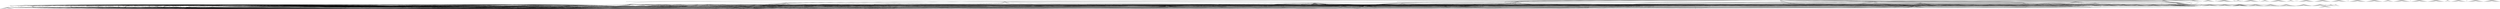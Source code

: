graph G{
node[shape=point]
"List_of_ethnic_riots"[color=red]
"List_of_ethnic_riots" -- "Antisemitism"
"List_of_ethnic_riots" -- "August_7"
"List_of_ethnic_riots" -- "Rochester,_New_York"
"List_of_ethnic_riots" -- "List_of_riots"
"List_of_ethnic_riots" -- "Sectarian_violence"
"List_of_ethnic_riots" -- "Race_riots"
"List_of_ethnic_riots" -- "White_Riot"
"List_of_ethnic_riots" -- "Race_riot"
"List_of_ethnic_riots" -- "Racial_rioting"
"List_of_ethnic_riots" -- "Racial_riot"
"List_of_ethnic_riots" -- "Commission_on_Interracial_Cooperation"
"List_of_ethnic_riots" -- "Communal_violence"
"List_of_ethnic_riots" -- "World_timeline_of_race_riots"
"List_of_ethnic_riots" -- "Talk_List_of_ethnic_riots"
"List_of_ethnic_riots" -- "Racial_Disturbance"
"List_of_ethnic_riots" -- "Book_talk_Blakfacts__Volume_10"
"List_of_ethnic_riots" -- "List_of_race_riots_in_the_United_States"
"List_of_ethnic_riots" -- "List_of_race_riots"
"List_of_ethnic_riots" -- "User_talk_TwoNyce"
"Antisemitism" -- "Anti_semitism"
"Antisemitism" -- "Anti_semitic"
"Antisemitism" -- "Antisemitism_in_the_Arab_world"
"Antisemitism" -- "AFC_Ajax"
"Antisemitism" -- "Anton_Chekhov"
"Antisemitism" -- "Anti_Semite"
"Antisemitism" -- "Ariel_Sharon"
"Antisemitism" -- "Austria_Hungary"
"Antisemitism" -- "Bible"
"Antisemitism" -- "British_National_Party"
"Antisemitism" -- "Blood_libel"
"Antisemitism" -- "Croatia"
"Antisemitism" -- "Conservative_Judaism"
"Antisemitism" -- "Christianity_and_antisemitism"
"Antisemitism" -- "Hanukkah"
"Antisemitism" -- "Jews_as_the_chosen_people"
"Antisemitism" -- "Christianity_and_Judaism"
"Antisemitism" -- "Charles_Evans_Hughes"
"Antisemitism" -- "David_Mamet"
"Antisemitism" -- "Stab_in_the_back_myth"
"August 7" -- "April"
"August 7" -- "August"
"August 7" -- "April_6"
"August 7" -- "April_12"
"August 7" -- "April_15"
"August 7" -- "April_30"
"August 7" -- "August_22"
"August 7" -- "August_27"
"August 7" -- "August_6"
"August 7" -- "August_9"
"August 7" -- "August_13"
"August 7" -- "August_2"
"August 7" -- "April_1"
"August 7" -- "August_1"
"August 7" -- "August_3"
"August 7" -- "April_26"
"August 7" -- "August_8"
"August 7" -- "April_16"
"August 7" -- "April_29"
"August 7" -- "August_14"
"Rochester, New York" -- "Aquaculture"
"Rochester, New York" -- "André_the_Giant"
"Rochester, New York" -- "Atari_2600"
"Rochester, New York" -- "The_Bronx"
"Rochester, New York" -- "Bitola"
"Rochester, New York" -- "Buffalo,_New_York"
"Rochester, New York" -- "Buffalo_Bills"
"Rochester, New York" -- "Bob_Jones_University"
"Rochester, New York" -- "Video_game"
"Rochester, New York" -- "Cultural_anthropology"
"Rochester, New York" -- "CN_Tower"
"Rochester, New York" -- "Connecticut"
"Rochester, New York" -- "Cannon"
"Rochester, New York" -- "Dave_Brubeck"
"Rochester, New York" -- "Emma_Goldman"
"Rochester, New York" -- "Erie_Canal"
"Rochester, New York" -- "Frank_Lloyd_Wright"
"Rochester, New York" -- "Frederick_Douglass"
"Rochester, New York" -- "Finger_Lakes"
"Rochester, New York" -- "Great_Lakes"
"List of riots" -- "Disaster"
"List of riots" -- "Earthquake"
"List of riots" -- "Outline_of_law"
"List of riots" -- "Mass_racial_violence_in_the_United_States"
"List of riots" -- "Tsunami"
"List of riots" -- "Drought"
"List of riots" -- "Tornado"
"List of riots" -- "Cyclone"
"List of riots" -- "Flood"
"List of riots" -- "Famine"
"List of riots" -- "User_talk_DavidLevinson"
"List of riots" -- "Peasants'_Revolt"
"List of riots" -- "Natural_disaster"
"List of riots" -- "Impact_event"
"List of riots" -- "Peterloo_Massacre"
"List of riots" -- "Riot_Act"
"List of riots" -- "Gordon_Riots"
"List of riots" -- "List_of_tropical_cyclones"
"List of riots" -- "Portal_Contents_Lists"
"List of riots" -- "List_of_events_named_massacres"
"Sectarian violence" -- "Ayn_Rand"
"Sectarian violence" -- "Al_Qaeda"
"Sectarian violence" -- "Bertrand_Russell"
"Sectarian violence" -- "Carl_Sagan"
"Sectarian violence" -- "David_Hume"
"Sectarian violence" -- "Denis_Diderot"
"Sectarian violence" -- "Daniel_Dennett"
"Sectarian violence" -- "Epicurus"
"Sectarian violence" -- "Friedrich_Nietzsche"
"Sectarian violence" -- "Frank_Zappa"
"Sectarian violence" -- "James_Randi"
"Sectarian violence" -- "Karl_Marx"
"Sectarian violence" -- "Richard_Dawkins"
"Sectarian violence" -- "Sigmund_Freud"
"Sectarian violence" -- "Thomas_Paine"
"Sectarian violence" -- "Voltaire"
"Sectarian violence" -- "Dayananda_Saraswati"
"Sectarian violence" -- "Charles_Taze_Russell"
"Sectarian violence" -- "Max_Stirner"
"Sectarian violence" -- "Riot"
"Race riots" -- "Mass_racial_violence_in_the_United_States"
"Race riots" -- "United_States_presidential_election,_1968"
"Race riots" -- "Philadelphia"
"Race riots" -- "W__E__B__Du_Bois"
"Race riots" -- "Lynching"
"Race riots" -- "Minneapolis–Saint_Paul"
"Race riots" -- "Riot"
"Race riots" -- "James_Weldon_Johnson"
"Race riots" -- "Blackburn"
"Race riots" -- "Watts_riots"
"Race riots" -- "The_Malay_Dilemma"
"Race riots" -- "East_Harlem"
"Race riots" -- "Robert_F__Williams"
"Race riots" -- "Chinese_Singaporean"
"Race riots" -- "Roseland,_Chicago"
"Race riots" -- "Jean_Toomer"
"Race riots" -- "People's_Action_Party–United_Malays_National_Organisation_relations"
"Race riots" -- "1964_Philadelphia_race_riot"
"Race riots" -- "Alaskeros"
"Race riots" -- "Ixelles"
"White Riot" -- "Big_Audio_Dynamite"
"White Riot" -- "Punk_rock"
"White Riot" -- "Protest_song"
"White Riot" -- "The_Clash"
"White Riot" -- "The_Slits"
"White Riot" -- "Cracker_(band)"
"White Riot" -- "Notting_Hill"
"White Riot" -- "1977_in_music"
"White Riot" -- "Joe_Strummer"
"White Riot" -- "London_Calling"
"White Riot" -- "Rage_Against_the_Machine_(album)"
"White Riot" -- "The_Clash_at_Bond's_Casino"
"White Riot" -- "Washington_Bullets_(song)"
"White Riot" -- "Terry_Chimes"
"White Riot" -- "The_Clash_(album)"
"White Riot" -- "Give_'Em_Enough_Rope"
"White Riot" -- "Futura_2000"
"White Riot" -- "User_talk_Tyir"
"White Riot" -- "Music_and_politics"
"White Riot" -- "London_SS"
"Race riot" -- "Colin_Powell"
"Race riot" -- "History_of_Malaysia"
"Race riot" -- "July_4"
"Race riot" -- "May_13"
"Race riot" -- "May_21"
"Race riot" -- "New_Jersey"
"Race riot" -- "Racial_segregation"
"Race riot" -- "1964"
"Race riot" -- "1917"
"Race riot" -- "1969"
"Race riot" -- "1961"
"Race riot" -- "1910"
"Race riot" -- "1971"
"Race riot" -- "1967"
"Race riot" -- "1935"
"Race riot" -- "Lager_Beer_Riot"
"Race riot" -- "Samuel_L__Jackson"
"Race riot" -- "Trenton,_New_Jersey"
"Race riot" -- "Jim_Hines"
"Race riot" -- "Notting_Hill"
"Racial riot" -- "Wikipedia_Today's_featured_article_March_2006"
"Racial riot" -- "Wikipedia_Today's_featured_article_March_16,_2006"
"Racial riot" -- "Portal_Politics_Selected_article_2006,_week_32"
"Racial riot" -- "Portal_Politics_Selected_article_2006,_week_33"
"Racial riot" -- "Portal_Politics_Selected_article_archive_2006"
"Racial riot" -- "User_talk_Magicpiano_ArchiveQuebec1"
"Racial riot" -- "Portal_Business_and_economics_Selected_article"
"Racial riot" -- "Portal_Business_and_economics_Selected_article_4"
"Racial riot" -- "Portal_Politics_Selected_article"
"Racial riot" -- "Portal_Politics_Selected_article_9"
"Commission on Interracial Cooperation" -- "George_Washington_Carver"
"Commission on Interracial Cooperation" -- "Interracial"
"Commission on Interracial Cooperation" -- "Dillard_University"
"Commission on Interracial Cooperation" -- "George_Dealey"
"Commission on Interracial Cooperation" -- "John_Hope_(educator)"
"Commission on Interracial Cooperation" -- "Edwin_P__Morrow"
"Commission on Interracial Cooperation" -- "Atlanta_race_riot"
"Commission on Interracial Cooperation" -- "The_Commission_on_Interracial_Cooperation"
"Commission on Interracial Cooperation" -- "Jessie_Daniel_Ames"
"Commission on Interracial Cooperation" -- "Wikipedia_WikiProject_Virginia_Cleanup_listing"
"Commission on Interracial Cooperation" -- "Wikipedia_WikiProject_Georgia_(U_S__state)_Cleanup_listing"
"Commission on Interracial Cooperation" -- "Wikipedia_WikiProject_United_States_Cleanup_listing"
"Commission on Interracial Cooperation" -- "Talk_Commission_on_Interracial_Cooperation"
"Commission on Interracial Cooperation" -- "North_Carolina_Commission_on_Interracial_Cooperation"
"Commission on Interracial Cooperation" -- "Southern_Regional_Council"
"Commission on Interracial Cooperation" -- "Commission_on_interracial_cooperation"
"Commission on Interracial Cooperation" -- "Wikipedia_WikiProject_Georgia_(U_S__state)_New_Georgia_Encyclopedia_content_comparison,_A_C"
"Commission on Interracial Cooperation" -- "List_of_winners_of_the_William_E__Harmon_foundation_award_for_distinguished_achievement_among_Negroes"
"Commission on Interracial Cooperation" -- "Will_W__Alexander"
"Communal violence" -- "Hate_crime"
"Communal violence" -- "Freedom_of_religion"
"Communal violence" -- "Ethnic_cleansing"
"Communal violence" -- "September_2002"
"Communal violence" -- "Transmigration_program"
"Communal violence" -- "Iraqi_insurgency_(2003–11)"
"Communal violence" -- "Communalism"
"Communal violence" -- "Communalism_(South_Asia)"
"Communal violence" -- "Rahul_Bose"
"Communal violence" -- "The_Argumentative_Indian"
"Communal violence" -- "Suma_Josson"
"Communal violence" -- "Civil_war_in_Iraq_(2006–07)"
"Communal violence" -- "Indian_Tamils_of_Sri_Lanka"
"Communal violence" -- "Talk_In_Search_of_the_Cradle_of_Civilization"
"Communal violence" -- "User_talk_Mystylplx"
"Communal violence" -- "Endemic_warfare"
"Communal violence" -- "Remo_Fernandes"
"Communal violence" -- "Hep_Hep_riots"
"Communal violence" -- "Mahila_Milan"
"Communal violence" -- "Mukhtar_Ansari"
"World timeline of race riots" -- "Mass_racial_violence_in_the_United_States"
"Talk:List of ethnic riots" -- "Talk_List_of_race_riots"
"Talk:List of ethnic riots" -- "Wikipedia_WikiProject_Sociology_Watchlist"
"Racial Disturbance" -- "Wikipedia_Redirects_for_discussion_Log_2011_May_4"
"List of race riots in the United States" -- "Racism_in_the_United_States"
"List of race riots in the United States" -- "Wikipedia_Articles_for_creation_Redirects_2012_05"
"List of race riots in the United States" -- "Talk_List_of_race_riots_in_the_United_States"
"List of race riots" -- "Mass_racial_violence_in_the_United_States"
"List of race riots" -- "List_of_riots"
"List of race riots" -- "Talk_Race_riot"
"List of race riots" -- "Black_British"
"List of race riots" -- "List_of_incidents_of_civil_unrest_in_the_United_States"
"List of race riots" -- "1975_Chapeltown_riot"
"List of race riots" -- "Wikipedia_Articles_for_deletion_Log_2009_May_22"
"List of race riots" -- "Wikipedia_Articles_for_deletion_Homophobic_remarks_by_celebrities"
"List of race riots" -- "User_talk_The_Gean_oll'_test_"
"List of race riots" -- "Talk_Asian_American_Archive_6"
"List of race riots" -- "User_talk_69_228_27_51"
"List of race riots" -- "User_talk_68_18_65_65"
"List of race riots" -- "User_talk_Homer_slips__Archive_4"
"List of race riots" -- "Meridian_race_riot_of_1871"
"List of race riots" -- "User_talk_97_94_168_143"
"List of race riots" -- "Wikipedia_Articles_for_creation_Redirects_2012_05"
"User talk:TwoNyce" -- "Wikipedia_WikiProject_Boxing"
"User talk:TwoNyce" -- "Template_talk_Infobox_boxer"
"User talk:TwoNyce" -- "Talk_Carlos_Baldomir"
"User talk:TwoNyce" -- "Talk_Andre_Ward"
"User talk:TwoNyce" -- "Talk_Timothy_Bradley"
"User talk:TwoNyce" -- "Talk_Marcos_Maidana"
"User talk:TwoNyce" -- "User_talk_Don_King's_hair"
"User talk:TwoNyce" -- "Talk_Ruslan_Provodnikov"
"User talk:TwoNyce" -- "Wikipedia_Templates_for_discussion_Log_2013_April_9"
"User talk:TwoNyce" -- "User_talk_Tochy10"
"User talk:TwoNyce" -- "Wikipedia_Templates_for_discussion_Log_2013_April_30"
"User talk:TwoNyce" -- "Wikipedia_Administrators'_noticeboard_3RRArchive218"
"Anti-semitism" -- "Talk_Religious_denominations_in_Poland"
"Anti-semitism" -- "Talk_Apartheid_Archive_4"
"Anti-semitism" -- "David_Mamet"
"Anti-semitism" -- "Edmund_Husserl"
"Anti-semitism" -- "History_of_France"
"Anti-semitism" -- "Hergé"
"Anti-semitism" -- "Justin_Martyr"
"Anti-semitism" -- "Joachim_von_Ribbentrop"
"Anti-semitism" -- "Kurt_Waldheim"
"Anti-semitism" -- "Modernism"
"Anti-semitism" -- "Mary_Robinson"
"Anti-semitism" -- "Noam_Chomsky"
"Anti-semitism" -- "Pope_John_XXIII"
"Anti-semitism" -- "People_Against_Gangsterism_and_Drugs"
"Anti-semitism" -- "Pan_Germanism"
"Anti-semitism" -- "History_of_Romania"
"Anti-semitism" -- "Triumph_of_the_Will"
"Anti-semitism" -- "Theodor_W__Adorno"
"Anti-semitism" -- "François_Mitterrand"
"Anti-semitic" -- "Discrimination"
"Anti-semitic" -- "Cinema_of_Germany"
"Anti-semitic" -- "Horror_fiction"
"Anti-semitic" -- "Michael_Moorcock"
"Anti-semitic" -- "Robert_A__Heinlein"
"Anti-semitic" -- "Triumph_of_the_Will"
"Anti-semitic" -- "Will_Eisner"
"Anti-semitic" -- "Historical_fiction"
"Anti-semitic" -- "The_Hunting_of_the_Snark"
"Anti-semitic" -- "Patricia_Highsmith"
"Anti-semitic" -- "Apollonius_of_Tyana"
"Anti-semitic" -- "Jim_Hines"
"Anti-semitic" -- "Talk_Neo_Nazism_Archive_1"
"Anti-semitic" -- "Battle_of_Cable_Street"
"Anti-semitic" -- "Talk_Mel_Gibson_Archive_2"
"Anti-semitic" -- "Christian_Identity"
"Anti-semitic" -- "Arthur_Griffith"
"Anti-semitic" -- "Talk_Unification_Church_antisemitism_controversy"
"Anti-semitic" -- "Dagbladet"
"Anti-semitic" -- "Margo_Kingston"
"Antisemitism in the Arab world" -- "Antisemitism"
"Antisemitism in the Arab world" -- "Talk_Antisemitism_in_the_Arab_world"
"Antisemitism in the Arab world" -- "Blood_libel"
"Antisemitism in the Arab world" -- "Christianity_and_antisemitism"
"Antisemitism in the Arab world" -- "Mein_Kampf"
"Antisemitism in the Arab world" -- "Historical_revisionism_(negationism)"
"Antisemitism in the Arab world" -- "Neo_Nazism"
"Antisemitism in the Arab world" -- "Talk_Timeline_of_the_Israeli–Palestinian_conflict"
"Antisemitism in the Arab world" -- "Holocaust_denial"
"Antisemitism in the Arab world" -- "Institute_for_Historical_Review"
"Antisemitism in the Arab world" -- "Dreyfus_affair"
"Antisemitism in the Arab world" -- "Talk_Anti_Arabism"
"Antisemitism in the Arab world" -- "Wilhelm_Marr"
"Antisemitism in the Arab world" -- "Kristallnacht"
"Antisemitism in the Arab world" -- "Pogrom"
"Antisemitism in the Arab world" -- "Jewish_exodus_from_Arab_and_Muslim_countries"
"Antisemitism in the Arab world" -- "Racial_policy_of_Nazi_Germany"
"Antisemitism in the Arab world" -- "Ernst_Zündel"
"Antisemitism in the Arab world" -- "Arab_anti_semitism"
"Antisemitism in the Arab world" -- "Arab_views_of_Jewish_people"
"AFC Ajax" -- "Amsterdam"
"AFC Ajax" -- "Ajax"
"AFC Ajax" -- "Arsenal_F_C_"
"AFC Ajax" -- "AFC_Ajax"
"AFC Ajax" -- "AZ_Alkmaar"
"AFC Ajax" -- "A_S__Roma"
"AFC Ajax" -- "ACF_Fiorentina"
"AFC Ajax" -- "Chelsea_F_C_"
"AFC Ajax" -- "List_of_football_clubs_in_the_Netherlands"
"AFC Ajax" -- "Inter_Milan"
"AFC Ajax" -- "Juventus_F_C_"
"AFC Ajax" -- "Kenny_Dalglish"
"AFC Ajax" -- "Liverpool_F_C_"
"AFC Ajax" -- "Manchester_United_F_C_"
"AFC Ajax" -- "Red"
"AFC Ajax" -- "Real_Madrid_C_F_"
"AFC Ajax" -- "S_S__Lazio"
"AFC Ajax" -- "UEFA"
"AFC Ajax" -- "Valencia_CF"
"AFC Ajax" -- "1995"
"Anton Chekhov" -- "Alexander_III_of_Russia"
"Anton Chekhov" -- "Anthony_Hopkins"
"Anton Chekhov" -- "Anton_Chekhov"
"Anton Chekhov" -- "Anthroposophy"
"Anton Chekhov" -- "Blood_on_the_Tracks"
"Anton Chekhov" -- "Calista_Flockhart"
"Anton Chekhov" -- "Dada"
"Anton Chekhov" -- "Dmitri_Shostakovich"
"Anton Chekhov" -- "Talk_Dante_Alighieri"
"Anton Chekhov" -- "Erik_Satie"
"Anton Chekhov" -- "Franz_Kafka"
"Anton Chekhov" -- "The_Metamorphosis"
"Anton Chekhov" -- "Fyodor_Dostoyevsky"
"Anton Chekhov" -- "Henrik_Ibsen"
"Anton Chekhov" -- "Impressionism"
"Anton Chekhov" -- "Ian_McKellen"
"Anton Chekhov" -- "Isaac_Bashevis_Singer"
"Anton Chekhov" -- "January_29"
"Anton Chekhov" -- "Joseph_Conrad"
"Anton Chekhov" -- "January_17"
"Anti-Semite" -- "Talk_Other_Losses"
"Anti-Semite" -- "Southbury,_Connecticut"
"Anti-Semite" -- "Howl"
"Anti-Semite" -- "The_Spy_Who_Came_in_from_the_Cold"
"Anti-Semite" -- "Jozef_Tiso"
"Anti-Semite" -- "Ramsey_Clark"
"Anti-Semite" -- "Arthur_Seyss_Inquart"
"Anti-Semite" -- "The_public_scandal_of_the_Dreyfus_Affair"
"Anti-Semite" -- "József_Mindszenty"
"Anti-Semite" -- "History_of_Georgia_(U_S__state)"
"Anti-Semite" -- "Talk_History_of_antisemitism_Archive_1"
"Anti-Semite" -- "Michael_Coren"
"Anti-Semite" -- "Walter_Gross"
"Anti-Semite" -- "Gabe_Kapler"
"Anti-Semite" -- "Abraham_Foxman"
"Anti-Semite" -- "Lucy_Dawidowicz"
"Anti-Semite" -- "Wikipedia_Requests_for_comment_IZAK"
"Anti-Semite" -- "American_Renaissance_(magazine)"
"Anti-Semite" -- "User_talk_TomTheHand"
"Anti-Semite" -- "Adolf_Wahrmund"
"Ariel Sharon" -- "Balfour_Declaration"
"Ariel Sharon" -- "Coalition_government"
"Ariel Sharon" -- "Fatah"
"Ariel Sharon" -- "February_26"
"Ariel Sharon" -- "History_of_Israel"
"Ariel Sharon" -- "Hamas"
"Ariel Sharon" -- "Hezbollah"
"Ariel Sharon" -- "Demographics_of_Israel"
"Ariel Sharon" -- "Israeli_settlement"
"Ariel Sharon" -- "Zionist_political_violence"
"Ariel Sharon" -- "June_6"
"Ariel Sharon" -- "January_11"
"Ariel Sharon" -- "January_4"
"Ariel Sharon" -- "Jerusalem"
"Ariel Sharon" -- "Joint_Political_Military_Group"
"Ariel Sharon" -- "Menachem_Begin"
"Ariel Sharon" -- "Munich_massacre"
"Ariel Sharon" -- "Orient_House"
"Ariel Sharon" -- "Palestinian_National_Authority"
"Ariel Sharon" -- "Peace_Now"
"Austria-Hungary" -- "Albert_Einstein"
"Austria-Hungary" -- "Alexander_the_Great"
"Austria-Hungary" -- "Austrian_German"
"Austria-Hungary" -- "Ancient_Egypt"
"Austria-Hungary" -- "April_12"
"Austria-Hungary" -- "August_27"
"Austria-Hungary" -- "August_2"
"Austria-Hungary" -- "Augustus"
"Austria-Hungary" -- "August_14"
"Austria-Hungary" -- "August_12"
"Austria-Hungary" -- "Akkadian_Empire"
"Austria-Hungary" -- "Almoravid_dynasty"
"Austria-Hungary" -- "Delian_League"
"Austria-Hungary" -- "Alban_Berg"
"Austria-Hungary" -- "Aurochs"
"Austria-Hungary" -- "Abbas_II_of_Egypt"
"Austria-Hungary" -- "Austria_Hungary"
"Austria-Hungary" -- "Al_Capone"
"Austria-Hungary" -- "Bosnia_and_Herzegovina"
"Austria-Hungary" -- "Economy_of_Bosnia_and_Herzegovina"
"Bible" -- "Ayn_Rand"
"Bible" -- "A_Clockwork_Orange"
"Bible" -- "Anglican_Communion"
"Bible" -- "Agatha_Christie"
"Bible" -- "Almond"
"Bible" -- "Anglicanism"
"Bible" -- "Apocrypha"
"Bible" -- "Talk_Apocrypha"
"Bible" -- "Arminianism"
"Bible" -- "André_Marie_Ampère"
"Bible" -- "Alabaster"
"Bible" -- "Abraham"
"Bible" -- "Absalom"
"Bible" -- "Acacia"
"Bible" -- "Agni"
"Bible" -- "Ammon"
"Bible" -- "Book_of_Amos"
"Bible" -- "Aeon"
"Bible" -- "Augustine_of_Hippo"
"Bible" -- "Acts_of_the_Apostles"
"British National Party" -- "Aberavon_(UK_Parliament_constituency)"
"British National Party" -- "And_did_those_feet_in_ancient_time"
"British National Party" -- "United_Kingdom_general_election,_2001"
"British National Party" -- "Cornish_Nationalist_Party"
"British National Party" -- "England"
"British National Party" -- "Euroscepticism"
"British National Party" -- "Fianna_Fáil"
"British National Party" -- "Gordon_Brown"
"British National Party" -- "House_of_Commons_of_the_United_Kingdom"
"British National Party" -- "J__R__R__Tolkien"
"British National Party" -- "Trade_union"
"British National Party" -- "Mebyon_Kernow"
"British National Party" -- "Marmite"
"British National Party" -- "Matthew_F__Hale"
"British National Party" -- "October_16"
"British National Party" -- "Official_Monster_Raving_Loony_Party"
"British National Party" -- "Sinn_Féin"
"British National Party" -- "Screaming_Lord_Sutch"
"British National Party" -- "Scottish_National_Party"
"British National Party" -- "Politics_of_the_United_Kingdom"
"Blood libel" -- "Antisemitism"
"Blood libel" -- "Antisemitism_in_the_Arab_world"
"Blood libel" -- "Ad_hominem"
"Blood libel" -- "Area_51"
"Blood libel" -- "Blood"
"Blood libel" -- "Bermuda_Triangle"
"Blood libel" -- "Talk_Blood_libel"
"Blood libel" -- "Conspiracy_theory"
"Blood libel" -- "Cannibalism"
"Blood libel" -- "Christianity_and_antisemitism"
"Blood libel" -- "Caste"
"Blood libel" -- "Doublespeak"
"Blood libel" -- "Discrimination"
"Blood libel" -- "Euphemism"
"Blood libel" -- "Feminism"
"Blood libel" -- "Genocide"
"Blood libel" -- "Gerrymandering"
"Blood libel" -- "Hate_crime"
"Blood libel" -- "Hartmann_Schedel"
"Blood libel" -- "Hate_speech"
"Croatia" -- "Algeria"
"Croatia" -- "Andorra"
"Croatia" -- "Albania"
"Croatia" -- "Azerbaijan"
"Croatia" -- "Ankara"
"Croatia" -- "Amsterdam"
"Croatia" -- "April_30"
"Croatia" -- "Foreign_relations_of_Armenia"
"Croatia" -- "April_1"
"Croatia" -- "Athens"
"Croatia" -- "April_16"
"Croatia" -- "August_25"
"Croatia" -- "Antipope"
"Croatia" -- "Andrew_II_of_Hungary"
"Croatia" -- "April_14"
"Croatia" -- "Al_Qaeda"
"Croatia" -- "August_5"
"Croatia" -- "Alvar_Aalto"
"Croatia" -- "AFC_Ajax"
"Croatia" -- "April_3"
"Conservative Judaism" -- "Alabama"
"Conservative Judaism" -- "Antisemitism"
"Conservative Judaism" -- "Anglicanism"
"Conservative Judaism" -- "African_American"
"Conservative Judaism" -- "Abraham_Joshua_Heschel"
"Conservative Judaism" -- "Bible"
"Conservative Judaism" -- "Book_of_Mormon"
"Conservative Judaism" -- "Bahá'í_Faith"
"Conservative Judaism" -- "Brit_milah"
"Conservative Judaism" -- "Christianity"
"Conservative Judaism" -- "Confucianism"
"Conservative Judaism" -- "Conservative_Judaism"
"Conservative Judaism" -- "Jews_as_the_chosen_people"
"Conservative Judaism" -- "Christianity_and_Judaism"
"Conservative Judaism" -- "Druze"
"Conservative Judaism" -- "Lists_of_deities"
"Conservative Judaism" -- "Essenes"
"Conservative Judaism" -- "Egalitarianism"
"Conservative Judaism" -- "Ancient_Egyptian_religion"
"Conservative Judaism" -- "Faith"
"Christianity and antisemitism" -- "Antisemitism"
"Christianity and antisemitism" -- "Antisemitism_in_the_Arab_world"
"Christianity and antisemitism" -- "Blood_libel"
"Christianity and antisemitism" -- "Christian_anti_semitism"
"Christianity and antisemitism" -- "Talk_Christianity_and_antisemitism"
"Christianity and antisemitism" -- "Christianity_and_Judaism"
"Christianity and antisemitism" -- "Christian_antisemitism"
"Christianity and antisemitism" -- "Judaism"
"Christianity and antisemitism" -- "John_Chrysostom"
"Christianity and antisemitism" -- "Judeo_Christian"
"Christianity and antisemitism" -- "Mein_Kampf"
"Christianity and antisemitism" -- "Historical_revisionism_(negationism)"
"Christianity and antisemitism" -- "Supersessionism"
"Christianity and antisemitism" -- "Antisemitism_and_the_New_Testament"
"Christianity and antisemitism" -- "Talk_Antisemitism_and_the_New_Testament"
"Christianity and antisemitism" -- "Zionism"
"Christianity and antisemitism" -- "Neo_Nazism"
"Christianity and antisemitism" -- "Holocaust_denial"
"Christianity and antisemitism" -- "Institute_for_Historical_Review"
"Christianity and antisemitism" -- "Dreyfus_affair"
"Hanukkah" -- "Albert_Einstein"
"Hanukkah" -- "Comparison_of_American_and_British_English"
"Hanukkah" -- "Christmas"
"Hanukkah" -- "Chocolate"
"Hanukkah" -- "Hanukkah"
"Hanukkah" -- "Hanukkah_rituals"
"Hanukkah" -- "December"
"Hanukkah" -- "Easter"
"Hanukkah" -- "Gambling"
"Hanukkah" -- "Holiday"
"Hanukkah" -- "Hebrew_calendar"
"Hanukkah" -- "History_of_Israel"
"Hanukkah" -- "Halloween"
"Hanukkah" -- "Hannukah"
"Hanukkah" -- "Chanukah"
"Hanukkah" -- "Judaism"
"Hanukkah" -- "Jewish_holidays"
"Hanukkah" -- "Homosexuality_and_Judaism"
"Hanukkah" -- "Kwanzaa"
"Hanukkah" -- "Mishnah"
"Jews as the chosen people" -- "Antisemitism"
"Jews as the chosen people" -- "Abraham"
"Jews as the chosen people" -- "Bible"
"Jews as the chosen people" -- "Conservative_Judaism"
"Jews as the chosen people" -- "Christianity_and_Judaism"
"Jews as the chosen people" -- "Christadelphians"
"Jews as the chosen people" -- "Egalitarianism"
"Jews as the chosen people" -- "Book_of_Genesis"
"Jews as the chosen people" -- "Halakha"
"Jews as the chosen people" -- "Hasidic_Judaism"
"Jews as the chosen people" -- "Judaism"
"Jews as the chosen people" -- "Jerusalem"
"Jews as the chosen people" -- "Jewish_holidays"
"Jews as the chosen people" -- "Jewish_eschatology"
"Jews as the chosen people" -- "Judeo_Christian"
"Jews as the chosen people" -- "Jewish_views_on_marriage"
"Jews as the chosen people" -- "Kashrut"
"Jews as the chosen people" -- "Kabbalah"
"Jews as the chosen people" -- "Midrash"
"Jews as the chosen people" -- "Seven_Laws_of_Noah"
"Christianity and Judaism" -- "Antisemitism"
"Christianity and Judaism" -- "Bible"
"Christianity and Judaism" -- "Brit_milah"
"Christianity and Judaism" -- "Conservative_Judaism"
"Christianity and Judaism" -- "Christendom"
"Christianity and Judaism" -- "Christianity_and_antisemitism"
"Christianity and Judaism" -- "Jews_as_the_chosen_people"
"Christianity and Judaism" -- "Talk_Christianity_and_Judaism"
"Christianity and Judaism" -- "Essenes"
"Christianity and Judaism" -- "Halakha"
"Christianity and Judaism" -- "History_of_ancient_Israel_and_Judah"
"Christianity and Judaism" -- "Talk_History_of_Christianity"
"Christianity and Judaism" -- "Hasidic_Judaism"
"Christianity and Judaism" -- "Judaism"
"Christianity and Judaism" -- "Jerusalem"
"Christianity and Judaism" -- "Jewish_holidays"
"Christianity and Judaism" -- "Jewish_prayer"
"Christianity and Judaism" -- "Jewish_eschatology"
"Christianity and Judaism" -- "Judeo_Christian"
"Christianity and Judaism" -- "Talk_Judeo_Christian"
"Charles Evans Hughes" -- "Abraham_Lincoln"
"Charles Evans Hughes" -- "August_27"
"Charles Evans Hughes" -- "Andrew_Johnson"
"Charles Evans Hughes" -- "Alfonso_XIII_of_Spain"
"Charles Evans Hughes" -- "April_11"
"Charles Evans Hughes" -- "Associate_Justice_of_the_Supreme_Court_of_the_United_States"
"Charles Evans Hughes" -- "The_Bronx"
"Charles Evans Hughes" -- "Brown_University"
"Charles Evans Hughes" -- "Barry_Goldwater"
"Charles Evans Hughes" -- "Calvin_Coolidge"
"Charles Evans Hughes" -- "Colin_Powell"
"Charles Evans Hughes" -- "Dwight_D__Eisenhower"
"Charles Evans Hughes" -- "Franklin_D__Roosevelt"
"Charles Evans Hughes" -- "George_H__W__Bush"
"Charles Evans Hughes" -- "Grover_Cleveland"
"Charles Evans Hughes" -- "Governor_of_New_York"
"Charles Evans Hughes" -- "Herbert_Hoover"
"Charles Evans Hughes" -- "Henry_Kissinger"
"Charles Evans Hughes" -- "Hannibal_Hamlin"
"Charles Evans Hughes" -- "John_Quincy_Adams"
"David Mamet" -- "Epictetus"
"David Mamet" -- "Francis_Ford_Coppola"
"David Mamet" -- "Film_noir"
"David Mamet" -- "Gene_Hackman"
"David Mamet" -- "Joshua_Jackson"
"David Mamet" -- "Coen_brothers"
"David Mamet" -- "James_Spader"
"David Mamet" -- "Kevin_Spacey"
"David Mamet" -- "November_30"
"David Mamet" -- "Neil_Simon"
"David Mamet" -- "Peter_Falk"
"David Mamet" -- "Talk_Profanity"
"David Mamet" -- "Quentin_Tarantino"
"David Mamet" -- "Stephen_Sondheim"
"David Mamet" -- "Woody_Allen"
"David Mamet" -- "1947"
"David Mamet" -- "Lanford_Wilson"
"David Mamet" -- "Playwright"
"David Mamet" -- "Al_Pacino"
"David Mamet" -- "Dustin_Hoffman"
"Stab-in-the-back myth" -- "Antisemitism"
"Stab-in-the-back myth" -- "Antisemitism_in_the_Arab_world"
"Stab-in-the-back myth" -- "Blood_libel"
"Stab-in-the-back myth" -- "Christianity_and_antisemitism"
"Stab-in-the-back myth" -- "Talk_Stab_in_the_back_myth"
"Stab-in-the-back myth" -- "Eric_Hoffer"
"Stab-in-the-back myth" -- "Freikorps"
"Stab-in-the-back myth" -- "Mein_Kampf"
"Stab-in-the-back myth" -- "Pan_Germanism"
"Stab-in-the-back myth" -- "Stab_in_the_Back_Legend"
"Stab-in-the-back myth" -- "Weimar_Republic"
"Stab-in-the-back myth" -- "Night_of_the_Long_Knives"
"Stab-in-the-back myth" -- "Neo_Nazism"
"Stab-in-the-back myth" -- "Holocaust_denial"
"Stab-in-the-back myth" -- "Dreyfus_affair"
"Stab-in-the-back myth" -- "Wilhelm_Marr"
"Stab-in-the-back myth" -- "Kristallnacht"
"Stab-in-the-back myth" -- "Pogrom"
"Stab-in-the-back myth" -- "Ernst_Zündel"
"Stab-in-the-back myth" -- "Kapp_Putsch"
"April" -- "August"
"April" -- "April_6"
"April" -- "April_12"
"April" -- "April_15"
"April" -- "April_30"
"April" -- "April_1"
"April" -- "April_26"
"April" -- "April_16"
"April" -- "April_29"
"April" -- "April_13"
"April" -- "April_28"
"April" -- "April_22"
"April" -- "April_2"
"April" -- "April_9"
"April" -- "April_18"
"April" -- "April_23"
"April" -- "April_14"
"April" -- "April_17"
"April" -- "April_5"
"April" -- "April_20"
"August" -- "April"
"August" -- "August_22"
"August" -- "August_27"
"August" -- "August_6"
"August" -- "August_9"
"August" -- "August_13"
"August" -- "August_2"
"August" -- "August_1"
"August" -- "August_3"
"August" -- "August_7"
"August" -- "August_8"
"August" -- "August_14"
"August" -- "August_15"
"August" -- "August_16"
"August" -- "August_17"
"August" -- "August_12"
"August" -- "August_18"
"August" -- "August_19"
"August" -- "August_21"
"August" -- "August_25"
"April 6" -- "April"
"April 6" -- "August"
"April 6" -- "April_12"
"April 6" -- "April_15"
"April 6" -- "April_30"
"April 6" -- "August_22"
"April 6" -- "August_27"
"April 6" -- "August_6"
"April 6" -- "August_9"
"April 6" -- "August_13"
"April 6" -- "August_2"
"April 6" -- "April_1"
"April 6" -- "August_1"
"April 6" -- "August_3"
"April 6" -- "April_26"
"April 6" -- "August_7"
"April 6" -- "August_8"
"April 6" -- "April_16"
"April 6" -- "April_29"
"April 6" -- "August_14"
"April 12" -- "April"
"April 12" -- "August"
"April 12" -- "April_6"
"April 12" -- "April_15"
"April 12" -- "April_30"
"April 12" -- "August_22"
"April 12" -- "August_27"
"April 12" -- "August_6"
"April 12" -- "August_9"
"April 12" -- "August_13"
"April 12" -- "August_2"
"April 12" -- "April_1"
"April 12" -- "August_1"
"April 12" -- "August_3"
"April 12" -- "April_26"
"April 12" -- "August_7"
"April 12" -- "August_8"
"April 12" -- "April_16"
"April 12" -- "April_29"
"April 12" -- "August_14"
"April 15" -- "April"
"April 15" -- "August"
"April 15" -- "April_6"
"April 15" -- "April_12"
"April 15" -- "April_30"
"April 15" -- "August_22"
"April 15" -- "August_27"
"April 15" -- "August_6"
"April 15" -- "August_9"
"April 15" -- "August_13"
"April 15" -- "August_2"
"April 15" -- "April_1"
"April 15" -- "August_1"
"April 15" -- "August_3"
"April 15" -- "April_26"
"April 15" -- "August_7"
"April 15" -- "August_8"
"April 15" -- "April_16"
"April 15" -- "April_29"
"April 15" -- "August_14"
"April 30" -- "April"
"April 30" -- "August"
"April 30" -- "April_6"
"April 30" -- "April_12"
"April 30" -- "April_15"
"April 30" -- "August_22"
"April 30" -- "August_27"
"April 30" -- "August_6"
"April 30" -- "August_9"
"April 30" -- "August_13"
"April 30" -- "August_2"
"April 30" -- "April_1"
"April 30" -- "August_1"
"April 30" -- "August_3"
"April 30" -- "April_26"
"April 30" -- "August_7"
"April 30" -- "August_8"
"April 30" -- "April_16"
"April 30" -- "April_29"
"April 30" -- "August_14"
"August 22" -- "April"
"August 22" -- "August"
"August 22" -- "April_6"
"August 22" -- "April_12"
"August 22" -- "April_15"
"August 22" -- "April_30"
"August 22" -- "August_27"
"August 22" -- "August_6"
"August 22" -- "August_9"
"August 22" -- "August_13"
"August 22" -- "August_2"
"August 22" -- "April_1"
"August 22" -- "August_1"
"August 22" -- "August_3"
"August 22" -- "April_26"
"August 22" -- "August_7"
"August 22" -- "August_8"
"August 22" -- "April_16"
"August 22" -- "April_29"
"August 22" -- "August_14"
"August 27" -- "April"
"August 27" -- "August"
"August 27" -- "April_6"
"August 27" -- "April_12"
"August 27" -- "April_15"
"August 27" -- "April_30"
"August 27" -- "August_22"
"August 27" -- "August_6"
"August 27" -- "August_9"
"August 27" -- "August_13"
"August 27" -- "August_2"
"August 27" -- "April_1"
"August 27" -- "August_1"
"August 27" -- "August_3"
"August 27" -- "April_26"
"August 27" -- "August_7"
"August 27" -- "August_8"
"August 27" -- "April_16"
"August 27" -- "April_29"
"August 27" -- "August_14"
"August 6" -- "April"
"August 6" -- "August"
"August 6" -- "April_6"
"August 6" -- "April_12"
"August 6" -- "April_15"
"August 6" -- "April_30"
"August 6" -- "August_22"
"August 6" -- "August_27"
"August 6" -- "August_9"
"August 6" -- "August_13"
"August 6" -- "August_2"
"August 6" -- "April_1"
"August 6" -- "August_1"
"August 6" -- "August_3"
"August 6" -- "April_26"
"August 6" -- "August_7"
"August 6" -- "August_8"
"August 6" -- "April_16"
"August 6" -- "April_29"
"August 6" -- "August_14"
"August 9" -- "April"
"August 9" -- "August"
"August 9" -- "April_6"
"August 9" -- "April_12"
"August 9" -- "April_15"
"August 9" -- "April_30"
"August 9" -- "August_22"
"August 9" -- "August_27"
"August 9" -- "August_6"
"August 9" -- "August_13"
"August 9" -- "August_2"
"August 9" -- "April_1"
"August 9" -- "August_1"
"August 9" -- "August_3"
"August 9" -- "April_26"
"August 9" -- "August_7"
"August 9" -- "August_8"
"August 9" -- "April_16"
"August 9" -- "April_29"
"August 9" -- "August_14"
"August 13" -- "April"
"August 13" -- "August"
"August 13" -- "April_6"
"August 13" -- "April_12"
"August 13" -- "April_15"
"August 13" -- "April_30"
"August 13" -- "August_22"
"August 13" -- "August_27"
"August 13" -- "August_6"
"August 13" -- "August_9"
"August 13" -- "August_2"
"August 13" -- "April_1"
"August 13" -- "August_1"
"August 13" -- "August_3"
"August 13" -- "April_26"
"August 13" -- "August_7"
"August 13" -- "August_8"
"August 13" -- "April_16"
"August 13" -- "April_29"
"August 13" -- "August_14"
"August 2" -- "April"
"August 2" -- "August"
"August 2" -- "April_6"
"August 2" -- "April_12"
"August 2" -- "April_15"
"August 2" -- "April_30"
"August 2" -- "August_22"
"August 2" -- "August_27"
"August 2" -- "August_6"
"August 2" -- "August_9"
"August 2" -- "August_13"
"August 2" -- "April_1"
"August 2" -- "August_1"
"August 2" -- "August_3"
"August 2" -- "April_26"
"August 2" -- "August_7"
"August 2" -- "August_8"
"August 2" -- "April_16"
"August 2" -- "April_29"
"August 2" -- "August_14"
"April 1" -- "April"
"April 1" -- "August"
"April 1" -- "April_6"
"April 1" -- "April_12"
"April 1" -- "April_15"
"April 1" -- "April_30"
"April 1" -- "August_22"
"April 1" -- "August_27"
"April 1" -- "August_6"
"April 1" -- "August_9"
"April 1" -- "August_13"
"April 1" -- "August_2"
"April 1" -- "August_1"
"April 1" -- "August_3"
"April 1" -- "April_26"
"April 1" -- "August_7"
"April 1" -- "August_8"
"April 1" -- "April_16"
"April 1" -- "April_29"
"April 1" -- "August_14"
"August 1" -- "April"
"August 1" -- "August"
"August 1" -- "April_6"
"August 1" -- "April_12"
"August 1" -- "April_15"
"August 1" -- "April_30"
"August 1" -- "August_22"
"August 1" -- "August_27"
"August 1" -- "August_6"
"August 1" -- "August_9"
"August 1" -- "August_13"
"August 1" -- "August_2"
"August 1" -- "April_1"
"August 1" -- "August_3"
"August 1" -- "April_26"
"August 1" -- "August_7"
"August 1" -- "August_8"
"August 1" -- "April_16"
"August 1" -- "April_29"
"August 1" -- "August_14"
"August 3" -- "April"
"August 3" -- "August"
"August 3" -- "April_6"
"August 3" -- "April_12"
"August 3" -- "April_15"
"August 3" -- "April_30"
"August 3" -- "August_22"
"August 3" -- "August_27"
"August 3" -- "August_6"
"August 3" -- "August_9"
"August 3" -- "August_13"
"August 3" -- "August_2"
"August 3" -- "April_1"
"August 3" -- "August_1"
"August 3" -- "April_26"
"August 3" -- "August_7"
"August 3" -- "August_8"
"August 3" -- "April_16"
"August 3" -- "April_29"
"August 3" -- "August_14"
"April 26" -- "April"
"April 26" -- "August"
"April 26" -- "April_6"
"April 26" -- "April_12"
"April 26" -- "April_15"
"April 26" -- "April_30"
"April 26" -- "August_22"
"April 26" -- "August_27"
"April 26" -- "August_6"
"April 26" -- "August_9"
"April 26" -- "August_13"
"April 26" -- "August_2"
"April 26" -- "April_1"
"April 26" -- "August_1"
"April 26" -- "August_3"
"April 26" -- "August_7"
"April 26" -- "August_8"
"April 26" -- "April_16"
"April 26" -- "April_29"
"April 26" -- "August_14"
"August 8" -- "April"
"August 8" -- "August"
"August 8" -- "April_6"
"August 8" -- "April_12"
"August 8" -- "April_15"
"August 8" -- "April_30"
"August 8" -- "August_22"
"August 8" -- "August_27"
"August 8" -- "August_6"
"August 8" -- "August_9"
"August 8" -- "August_13"
"August 8" -- "August_2"
"August 8" -- "April_1"
"August 8" -- "August_1"
"August 8" -- "August_3"
"August 8" -- "April_26"
"August 8" -- "August_7"
"August 8" -- "April_16"
"August 8" -- "April_29"
"August 8" -- "August_14"
"April 16" -- "April"
"April 16" -- "August"
"April 16" -- "April_6"
"April 16" -- "April_12"
"April 16" -- "April_15"
"April 16" -- "April_30"
"April 16" -- "August_22"
"April 16" -- "August_27"
"April 16" -- "August_6"
"April 16" -- "August_9"
"April 16" -- "August_13"
"April 16" -- "August_2"
"April 16" -- "April_1"
"April 16" -- "August_1"
"April 16" -- "August_3"
"April 16" -- "April_26"
"April 16" -- "August_7"
"April 16" -- "August_8"
"April 16" -- "April_29"
"April 16" -- "August_14"
"April 29" -- "April"
"April 29" -- "August"
"April 29" -- "April_6"
"April 29" -- "April_12"
"April 29" -- "April_15"
"April 29" -- "April_30"
"April 29" -- "August_22"
"April 29" -- "August_27"
"April 29" -- "August_6"
"April 29" -- "August_9"
"April 29" -- "August_13"
"April 29" -- "August_2"
"April 29" -- "April_1"
"April 29" -- "August_1"
"April 29" -- "August_3"
"April 29" -- "April_26"
"April 29" -- "August_7"
"April 29" -- "August_8"
"April 29" -- "April_16"
"April 29" -- "August_14"
"August 14" -- "April"
"August 14" -- "August"
"August 14" -- "April_6"
"August 14" -- "April_12"
"August 14" -- "April_15"
"August 14" -- "April_30"
"August 14" -- "August_22"
"August 14" -- "August_27"
"August 14" -- "August_6"
"August 14" -- "August_9"
"August 14" -- "August_13"
"August 14" -- "August_2"
"August 14" -- "April_1"
"August 14" -- "August_1"
"August 14" -- "August_3"
"August 14" -- "April_26"
"August 14" -- "August_7"
"August 14" -- "August_8"
"August 14" -- "April_16"
"August 14" -- "April_29"
"Aquaculture" -- "Agricultural_science"
"Aquaculture" -- "Agriculture"
"Aquaculture" -- "Algae"
"Aquaculture" -- "Assistive_technology"
"Aquaculture" -- "Assembly_line"
"Aquaculture" -- "Artificial_intelligence"
"Aquaculture" -- "Abalone"
"Aquaculture" -- "Andalusia"
"Aquaculture" -- "Bioinformatics"
"Aquaculture" -- "Biotechnology"
"Aquaculture" -- "Biomedical_engineering"
"Aquaculture" -- "Computing"
"Aquaculture" -- "Computer_science"
"Aquaculture" -- "Economy_of_Chile"
"Aquaculture" -- "Civil_engineering"
"Aquaculture" -- "Chemical_engineering"
"Aquaculture" -- "Convention_on_Fishing_and_Conservation_of_the_Living_Resources_of_the_High_Seas"
"Aquaculture" -- "Control_engineering"
"Aquaculture" -- "Cryogenics"
"Aquaculture" -- "Engineering"
"André the Giant" -- "Arnold_Schwarzenegger"
"André the Giant" -- "List_of_French_people"
"André the Giant" -- "January_27"
"André the Giant" -- "Mr__T"
"André the Giant" -- "May_19"
"André the Giant" -- "Patterson–Gimlin_film"
"André the Giant" -- "Professional_wrestling"
"André the Giant" -- "Samuel_Beckett"
"André the Giant" -- "The_Princess_Bride_(film)"
"André the Giant" -- "1993"
"André the Giant" -- "1946"
"André the Giant" -- "Mike_Tyson"
"André the Giant" -- "Pete_Rose"
"André the Giant" -- "WWE"
"André the Giant" -- "Jesse_Ventura"
"André the Giant" -- "William_Perry_(American_football)"
"André the Giant" -- "The_Goonies"
"André the Giant" -- "Sean_Waltman"
"André the Giant" -- "Willingboro_Township,_New_Jersey"
"André the Giant" -- "Ellerbe,_North_Carolina"
"Atari 2600" -- "Asteroids_(video_game)"
"Atari 2600" -- "AOL"
"Atari 2600" -- "Amiga"
"Atari 2600" -- "Atari_ST"
"Atari 2600" -- "Atari"
"Atari 2600" -- "Atari_2600"
"Atari 2600" -- "Atari_5200"
"Atari 2600" -- "Atari_7800"
"Atari 2600" -- "Atari_Jaguar"
"Atari 2600" -- "Atari_Lynx"
"Atari 2600" -- "Arcadia_2001"
"Atari 2600" -- "Amiga_500"
"Atari 2600" -- "Backward_compatibility"
"Atari 2600" -- "Video_game"
"Atari 2600" -- "Mouse_(computing)"
"Atari 2600" -- "Commodore_64"
"Atari 2600" -- "Coleco"
"Atari 2600" -- "ColecoVision"
"Atari 2600" -- "Fairchild_Channel_F"
"Atari 2600" -- "Intellivision"
"The Bronx" -- "Britney_Spears"
"The Bronx" -- "Boogie_Down_Productions"
"The Bronx" -- "History_of_baseball_in_the_United_States"
"The Bronx" -- "2001_World_Series"
"The Bronx" -- "Buffalo,_New_York"
"The Bronx" -- "Babe_Ruth"
"The Bronx" -- "Bronx,_New_York"
"The Bronx" -- "Battery_Park_City"
"The Bronx" -- "Broadway_(Manhattan)"
"The Bronx" -- "Billy_Crystal"
"The Bronx" -- "Columbia_University"
"The Bronx" -- "Talk_New_York_City_Archive_10"
"The Bronx" -- "Colin_Powell"
"The Bronx" -- "City_University_of_New_York"
"The Bronx" -- "Stephen_Donaldson_(activist)"
"The Bronx" -- "Dava_Sobel"
"The Bronx" -- "Disc_jockey"
"The Bronx" -- "Damon_Runyon"
"The Bronx" -- "Ernst_Mayr"
"The Bronx" -- "Edgar_Allan_Poe"
"Bitola" -- "Bursa"
"Bitola" -- "Foreign_relations_of_Croatia"
"Bitola" -- "Foreign_relations_of_Greece"
"Bitola" -- "History_of_the_Republic_of_Macedonia"
"Bitola" -- "Geography_of_the_Republic_of_Macedonia"
"Bitola" -- "Transport_in_the_Republic_of_Macedonia"
"Bitola" -- "Foreign_relations_of_the_Republic_of_Macedonia"
"Bitola" -- "Monastir"
"Bitola" -- "November_19"
"Bitola" -- "November_4"
"Bitola" -- "Foreign_relations_of_Romania"
"Bitola" -- "Skopje"
"Bitola" -- "Foreign_relations_of_Turkey"
"Bitola" -- "Thessaloniki"
"Bitola" -- "International_E_road_network"
"Bitola" -- "Nizhny_Novgorod"
"Bitola" -- "List_of_zoos"
"Bitola" -- "Croats"
"Bitola" -- "BT"
"Bitola" -- "Korçë"
"Buffalo, New York" -- "August_7"
"Buffalo, New York" -- "American_English"
"Buffalo, New York" -- "Ani_DiFranco"
"Buffalo, New York" -- "American_Football_League"
"Buffalo, New York" -- "Alberto_Giacometti"
"Buffalo, New York" -- "The_Bronx"
"Buffalo, New York" -- "Buffalo_Bills"
"Buffalo, New York" -- "Boston_Red_Sox"
"Buffalo, New York" -- "Buffalo"
"Buffalo, New York" -- "Bela_Lugosi"
"Buffalo, New York" -- "Canal"
"Buffalo, New York" -- "Canada_Day"
"Buffalo, New York" -- "Cleveland"
"Buffalo, New York" -- "Connecticut"
"Buffalo, New York" -- "Curtiss_P_40_Warhawk"
"Buffalo, New York" -- "Christadelphians"
"Buffalo, New York" -- "December_30"
"Buffalo, New York" -- "Destroyer"
"Buffalo, New York" -- "Erie_Canal"
"Buffalo, New York" -- "Frank_Zappa"
"Buffalo Bills" -- "American_Football_Conference"
"Buffalo Bills" -- "Arizona_Cardinals"
"Buffalo Bills" -- "Atlanta_Falcons"
"Buffalo Bills" -- "Atlanta_Braves"
"Buffalo Bills" -- "American_Football_League"
"Buffalo Bills" -- "Buffalo,_New_York"
"Buffalo Bills" -- "Baltimore_Ravens"
"Buffalo Bills" -- "Buffalo_Bills"
"Buffalo Bills" -- "Blue"
"Buffalo Bills" -- "Bill"
"Buffalo Bills" -- "Cleveland_Browns"
"Buffalo Bills" -- "Carolina_Panthers"
"Buffalo Bills" -- "Chicago_Bears"
"Buffalo Bills" -- "Cincinnati_Bengals"
"Buffalo Bills" -- "Dallas_Cowboys"
"Buffalo Bills" -- "Denver_Broncos"
"Buffalo Bills" -- "Detroit_Lions"
"Buffalo Bills" -- "Green_Bay_Packers"
"Buffalo Bills" -- "Houston_Texans"
"Buffalo Bills" -- "Indianapolis_Colts"
"Bob Jones University" -- "Bruin"
"Bob Jones University" -- "January_16"
"Bob Jones University" -- "Jerry_Falwell"
"Bob Jones University" -- "South_Carolina"
"Bob Jones University" -- "United_States_presidential_election,_2000"
"Bob Jones University" -- "1883"
"Bob Jones University" -- "Talk_Coen_brothers"
"Bob Jones University" -- "Columbia,_South_Carolina"
"Bob Jones University" -- "Christian_right"
"Bob Jones University" -- "Christian_fundamentalism"
"Bob Jones University" -- "Talk_Fundamentalist_Christianity_Archive_2"
"Bob Jones University" -- "Steve_Taylor"
"Bob Jones University" -- "Ian_Paisley"
"Bob Jones University" -- "Ariton,_Alabama"
"Bob Jones University" -- "Dothan,_Alabama"
"Bob Jones University" -- "Moral_Majority"
"Bob Jones University" -- "Panama_City,_Florida"
"Bob Jones University" -- "Jesse_Helms"
"Bob Jones University" -- "Greenville,_South_Carolina"
"Bob Jones University" -- "Seneca,_South_Carolina"
"Video game" -- "Alternate_history"
"Video game" -- "Assembly_language"
"Video game" -- "Amiga"
"Video game" -- "Ares"
"Video game" -- "Asterix"
"Video game" -- "Sid_Meier's_Alpha_Centauri"
"Video game" -- "A_cappella"
"Video game" -- "Akihabara"
"Video game" -- "AMOS_(programming_language)"
"Video game" -- "Board_game"
"Video game" -- "Bruce_Sterling"
"Video game" -- "Puzzle_Bobble"
"Video game" -- "Bubble_Bobble"
"Video game" -- "Software"
"Video game" -- "Computer_science"
"Video game" -- "Capcom"
"Video game" -- "Cyberpunk"
"Video game" -- "Counting_out_game"
"Video game" -- "Castle_of_the_Winds"
"Video game" -- "Rendering_(computer_graphics)"
"Cultural anthropology" -- "Anthropology"
"Cultural anthropology" -- "Afterlife"
"Cultural anthropology" -- "Animism"
"Cultural anthropology" -- "Archaeoastronomy"
"Cultural anthropology" -- "Barter"
"Cultural anthropology" -- "Cladistics"
"Cultural anthropology" -- "Cultural_anthropology"
"Cultural anthropology" -- "Talk_Cultural_anthropology"
"Cultural anthropology" -- "Community"
"Cultural anthropology" -- "Cultural_movement"
"Cultural anthropology" -- "Cultural_imperialism"
"Cultural anthropology" -- "Outline_of_critical_theory"
"Cultural anthropology" -- "Caste"
"Cultural anthropology" -- "Dedham,_Massachusetts"
"Cultural anthropology" -- "Divination"
"Cultural anthropology" -- "Economics"
"Cultural anthropology" -- "Education"
"Cultural anthropology" -- "Edward_Sapir"
"Cultural anthropology" -- "Ethnocentrism"
"Cultural anthropology" -- "Ethnology"
"CN Tower" -- "April_2"
"CN Tower" -- "BASE_jumping"
"CN Tower" -- "Talk_Bank_of_China_Tower_(Hong_Kong)"
"CN Tower" -- "Eiffel_Tower"
"CN Tower" -- "Lake_Ontario"
"CN Tower" -- "Moscow"
"CN Tower" -- "Closings_and_cancellations_following_the_September_11_attacks"
"CN Tower" -- "Willis_Tower"
"CN Tower" -- "Windows_95"
"CN Tower" -- "List_of_tallest_buildings_and_structures_in_the_world"
"CN Tower" -- "York_University"
"CN Tower" -- "1970s"
"CN Tower" -- "1976"
"CN Tower" -- "1973"
"CN Tower" -- "Toronto"
"CN Tower" -- "Talk_CN_Tower"
"CN Tower" -- "The_Railway_Children"
"CN Tower" -- "Tokyo_Tower"
"CN Tower" -- "Mississauga"
"CN Tower" -- "1997_in_music"
"Connecticut" -- "Alabama"
"Connecticut" -- "Alaska"
"Connecticut" -- "Articles_of_Confederation"
"Connecticut" -- "American_Civil_War"
"Connecticut" -- "Amos_Bronson_Alcott"
"Connecticut" -- "Aleksandr_Solzhenitsyn"
"Connecticut" -- "Arkansas"
"Connecticut" -- "American_Revolution"
"Connecticut" -- "Austin,_Texas"
"Connecticut" -- "Arbor_Day"
"Connecticut" -- "Alford_plea"
"Connecticut" -- "Cuisine_of_the_United_States"
"Connecticut" -- "Cobble_Hill_Tunnel"
"Connecticut" -- "Arthur_Miller"
"Connecticut" -- "Alaska_Native_Claims_Settlement_Act"
"Connecticut" -- "Atlanta"
"Connecticut" -- "Aveiro,_Portugal"
"Connecticut" -- "Blue_law"
"Connecticut" -- "Baker_Island"
"Connecticut" -- "Benjamin_Franklin"
"Cannon" -- "Alchemy"
"Cannon" -- "A_Fire_Upon_the_Deep"
"Cannon" -- "Armoured_fighting_vehicle"
"Cannon" -- "Arsenal_F_C_"
"Cannon" -- "Aurangzeb"
"Cannon" -- "Artillery"
"Cannon" -- "Battle_of_Ramillies"
"Cannon" -- "Bronze"
"Cannon" -- "The_Big_O"
"Cannon" -- "Babur"
"Cannon" -- "Clipper"
"Cannon" -- "Erie_Canal"
"Cannon" -- "Flag"
"Cannon" -- "General_Dynamics_F_16_Fighting_Falcon"
"Cannon" -- "Gothenburg"
"Cannon" -- "Gunpowder"
"Cannon" -- "Gatling_gun"
"Cannon" -- "History_of_Islam"
"Cannon" -- "Hernán_Cortés"
"Cannon" -- "Howitzer"
"Dave Brubeck" -- "Bass_guitar"
"Dave Brubeck" -- "Charles_Mingus"
"Dave Brubeck" -- "December_6"
"Dave Brubeck" -- "December_5"
"Dave Brubeck" -- "Dolly_Parton"
"Dave Brubeck" -- "Jazz"
"Dave Brubeck" -- "James_Brown"
"Dave Brubeck" -- "Koto_(instrument)"
"Dave Brubeck" -- "Louis_Armstrong"
"Dave Brubeck" -- "Martin_Scorsese"
"Dave Brubeck" -- "Mel_Brooks"
"Dave Brubeck" -- "Miles_Davis"
"Dave Brubeck" -- "Morgan_Freeman"
"Dave Brubeck" -- "Othello"
"Dave Brubeck" -- "Paul_Desmond"
"Dave Brubeck" -- "Wikipedia_Wikipedia_NEWS_June_20_25_2001"
"Dave Brubeck" -- "West_Side_Story"
"Dave Brubeck" -- "1950s"
"Dave Brubeck" -- "1920"
"Dave Brubeck" -- "Twyla_Tharp"
"Emma Goldman" -- "Anarchism"
"Emma Goldman" -- "Anarcho_capitalism"
"Emma Goldman" -- "Talk_Anarchist"
"Emma Goldman" -- "A_Doll's_House"
"Emma Goldman" -- "Barry_Goldwater"
"Emma Goldman" -- "Collectivism"
"Emma Goldman" -- "Conscription"
"Emma Goldman" -- "David_D__Friedman"
"Emma Goldman" -- "Deng_Xiaoping"
"Emma Goldman" -- "December_21"
"Emma Goldman" -- "Ethical_egoism"
"Emma Goldman" -- "Talk_Emma_Goldman"
"Emma Goldman" -- "February_11"
"Emma Goldman" -- "Frédéric_Bastiat"
"Emma Goldman" -- "Friedrich_Hayek"
"Emma Goldman" -- "Free_market"
"Emma Goldman" -- "Talk_German_Empire"
"Emma Goldman" -- "East_Germany"
"Emma Goldman" -- "LGBT_social_movements"
"Emma Goldman" -- "Heaven"
"Erie Canal" -- "Buffalo,_New_York"
"Erie Canal" -- "Barge"
"Erie Canal" -- "Canal"
"Erie Canal" -- "Cleveland"
"Erie Canal" -- "Cayuga_Lake"
"Erie Canal" -- "Detroit_River"
"Erie Canal" -- "Finger_Lakes"
"Erie Canal" -- "Great_Lakes"
"Erie Canal" -- "Illinois"
"Erie Canal" -- "Ithaca,_New_York"
"Erie Canal" -- "July_4"
"Erie Canal" -- "Lake_Erie"
"Erie Canal" -- "Lake_Ontario"
"Erie Canal" -- "Lake_Michigan"
"Erie Canal" -- "Lake_Superior"
"Erie Canal" -- "Lake_Champlain"
"Erie Canal" -- "Michigan"
"Erie Canal" -- "Martin_Van_Buren"
"Erie Canal" -- "List_of_islands_of_Michigan"
"Erie Canal" -- "October_26"
"Frank Lloyd Wright" -- "Artist"
"Frank Lloyd Wright" -- "American_(word)"
"Frank Lloyd Wright" -- "Casa_Milà"
"Frank Lloyd Wright" -- "August_15"
"Frank Lloyd Wright" -- "April_9"
"Frank Lloyd Wright" -- "Arizona_State_University"
"Frank Lloyd Wright" -- "Alvar_Aalto"
"Frank Lloyd Wright" -- "Ann_Arbor,_Michigan"
"Frank Lloyd Wright" -- "Buffalo,_New_York"
"Frank Lloyd Wright" -- "Bacardi"
"Frank Lloyd Wright" -- "Chicago"
"Frank Lloyd Wright" -- "Dada"
"Frank Lloyd Wright" -- "Ernest_Hemingway"
"Frank Lloyd Wright" -- "Eugène_Viollet_le_Duc"
"Frank Lloyd Wright" -- "Erik_Satie"
"Frank Lloyd Wright" -- "Franz_Kafka"
"Frank Lloyd Wright" -- "The_Metamorphosis"
"Frank Lloyd Wright" -- "Fort_Wayne,_Indiana"
"Frank Lloyd Wright" -- "Gary,_Indiana"
"Frank Lloyd Wright" -- "I__M__Pei"
"Frederick Douglass" -- "Abraham_Lincoln"
"Frederick Douglass" -- "American_Civil_War"
"Frederick Douglass" -- "African_American"
"Frederick Douglass" -- "Ain't_I_a_Woman?_(book)"
"Frederick Douglass" -- "Black_people"
"Frederick Douglass" -- "Battle_of_Gettysburg"
"Frederick Douglass" -- "Capitalism"
"Frederick Douglass" -- "Confederate_States_of_America"
"Frederick Douglass" -- "Emancipation_Proclamation"
"Frederick Douglass" -- "February_14"
"Frederick Douglass" -- "February_20"
"Frederick Douglass" -- "Grover_Cleveland"
"Frederick Douglass" -- "Hannibal_Hamlin"
"Frederick Douglass" -- "John_Wilkes_Booth"
"Frederick Douglass" -- "Jefferson_Davis"
"Frederick Douglass" -- "Jacob_Lawrence"
"Frederick Douglass" -- "Leonids"
"Frederick Douglass" -- "Mahatma_Gandhi"
"Frederick Douglass" -- "Martin_Luther_King_Jr_"
"Frederick Douglass" -- "Malcolm_X"
"Finger Lakes" -- "Cuisine_of_the_United_States"
"Finger Lakes" -- "The_Bronx"
"Finger Lakes" -- "Buffalo,_New_York"
"Finger Lakes" -- "Cayuga_Lake"
"Finger Lakes" -- "Erie_Canal"
"Finger Lakes" -- "Finger_Lake"
"Finger Lakes" -- "Great_Lakes"
"Finger Lakes" -- "Governor_of_New_York"
"Finger Lakes" -- "Ithaca,_New_York"
"Finger Lakes" -- "Ice_age"
"Finger Lakes" -- "Lake_Champlain"
"Finger Lakes" -- "Long_Island"
"Finger Lakes" -- "Saint_Lawrence_Seaway"
"Finger Lakes" -- "Seneca_Lake_(New_York)"
"Finger Lakes" -- "Syracuse,_New_York"
"Finger Lakes" -- "Syracuse_University"
"Finger Lakes" -- "United_States_Military_Academy"
"Finger Lakes" -- "Washington_Irving"
"Finger Lakes" -- "List_of_wine_producing_regions"
"Finger Lakes" -- "Elizabeth_Cady_Stanton"
"Great Lakes" -- "Alberta"
"Great Lakes" -- "August_3"
"Great Lakes" -- "August_7"
"Great Lakes" -- "American_English"
"Great Lakes" -- "American_Revolution"
"Great Lakes" -- "Ann_Arbor,_Michigan"
"Great Lakes" -- "Black_Sea"
"Great Lakes" -- "British_Columbia"
"Great Lakes" -- "Beadwork"
"Great Lakes" -- "Book_of_Mormon"
"Great Lakes" -- "Buffalo,_New_York"
"Great Lakes" -- "Bay_of_Quinte"
"Great Lakes" -- "Blizzard"
"Great Lakes" -- "Geography_of_Canada"
"Great Lakes" -- "Demographics_of_Canada"
"Great Lakes" -- "Politics_of_Canada"
"Great Lakes" -- "Economy_of_Canada"
"Great Lakes" -- "Telecommunications_in_Canada"
"Great Lakes" -- "Transportation_in_Canada"
"Great Lakes" -- "Canada–United_States_relations"
"Disaster" -- "Business_ethics"
"Disaster" -- "Event"
"Disaster" -- "Earthquake"
"Disaster" -- "List_of_Greek_words_with_English_derivatives"
"Disaster" -- "Harry_Shearer"
"Disaster" -- "International_Organization_for_Standardization"
"Disaster" -- "Insurance"
"Disaster" -- "Science_fiction"
"Disaster" -- "Social_security"
"Disaster" -- "Talk_Secularism"
"Disaster" -- "Supply_chain_management"
"Disaster" -- "SimCity_(1989_video_game)"
"Disaster" -- "Telegraphy"
"Disaster" -- "Triage"
"Disaster" -- "Tobacco"
"Disaster" -- "Tsunami"
"Disaster" -- "Mobile_magazine_explosion"
"Disaster" -- "Drought"
"Disaster" -- "Tornado"
"Disaster" -- "8th_millennium_BC"
"Earthquake" -- "April_6"
"Earthquake" -- "Acoustics"
"Earthquake" -- "Andes"
"Earthquake" -- "Anazarbus"
"Earthquake" -- "Antonio_Vivaldi"
"Earthquake" -- "Alexandria"
"Earthquake" -- "Blizzard"
"Earthquake" -- "Geography_of_Costa_Rica"
"Earthquake" -- "Geography_of_Cyprus"
"Earthquake" -- "Chaos_theory"
"Earthquake" -- "Clock"
"Earthquake" -- "Wu_Xing"
"Earthquake" -- "Civil_defense"
"Earthquake" -- "Charles_Lyell"
"Earthquake" -- "Caribbean_Sea"
"Earthquake" -- "Disaster"
"Earthquake" -- "December_16"
"Earthquake" -- "Double_planet"
"Earthquake" -- "Earth"
"Earthquake" -- "El_Salvador"
"Outline of law" -- "Act_of_Settlement_1701"
"Outline of law" -- "Administrative_law"
"Outline of law" -- "Bliss_bibliographic_classification"
"Outline of law" -- "Constitution"
"Outline of law" -- "Common_law"
"Outline of law" -- "Crime"
"Outline of law" -- "Constitutional_law"
"Outline of law" -- "Canon_law"
"Outline of law" -- "Companies_law"
"Outline of law" -- "Comparative_law"
"Outline of law" -- "Environmental_law"
"Outline of law" -- "Expert_witness"
"Outline of law" -- "Executive_(government)"
"Outline of law" -- "Family_law"
"Outline of law" -- "Halakha"
"Outline of law" -- "Intellectual_property"
"Outline of law" -- "Public_international_law"
"Outline of law" -- "Jurisprudence"
"Outline of law" -- "Lawyer"
"Outline of law" -- "Library_of_Congress_Classification"
"Mass racial violence in the United States" -- "Martin_Luther_King_Jr_"
"Mass racial violence in the United States" -- "Tulsa_race_riot"
"Mass racial violence in the United States" -- "1966"
"Mass racial violence in the United States" -- "1968_Democratic_National_Convention"
"Mass racial violence in the United States" -- "African_American_Civil_Rights_Movement_(1954–68)"
"Mass racial violence in the United States" -- "Jack_Johnson_(boxer)"
"Mass racial violence in the United States" -- "Lynching"
"Mass racial violence in the United States" -- "SWAT"
"Mass racial violence in the United States" -- "Terence_Cooke"
"Mass racial violence in the United States" -- "History_of_the_United_States_(1865–1918)"
"Mass racial violence in the United States" -- "New_York_City_draft_riots"
"Mass racial violence in the United States" -- "User_talk_Paul_Klenk"
"Mass racial violence in the United States" -- "16th_Street_Baptist_Church_bombing"
"Mass racial violence in the United States" -- "Movements_for_civil_rights"
"Mass racial violence in the United States" -- "African_Americans_in_the_United_States_Congress"
"Mass racial violence in the United States" -- "Index_of_articles_related_to_African_Americans"
"Mass racial violence in the United States" -- "Rosewood_massacre"
"Mass racial violence in the United States" -- "Talk_Mass_racial_violence_in_the_United_States"
"Mass racial violence in the United States" -- "Kenneth_and_Mamie_Clark"
"Mass racial violence in the United States" -- "Omaha_race_riot_of_1919"
"Tsunami" -- "Alaska"
"Tsunami" -- "August_13"
"Tsunami" -- "April_1"
"Tsunami" -- "Atlantis"
"Tsunami" -- "April_11"
"Tsunami" -- "Alexandria"
"Tsunami" -- "Blizzard"
"Tsunami" -- "Bronze_Age"
"Tsunami" -- "California"
"Tsunami" -- "Chile"
"Tsunami" -- "Cardiff"
"Tsunami" -- "Central_America"
"Tsunami" -- "Candide"
"Tsunami" -- "Coriolis_effect"
"Tsunami" -- "Caribbean_Sea"
"Tsunami" -- "Dominican_Republic"
"Tsunami" -- "Disaster"
"Tsunami" -- "December_26"
"Tsunami" -- "Diego_Garcia"
"Tsunami" -- "December_21"
"Drought" -- "Albedo"
"Drought" -- "Agricultural_science"
"Drought" -- "Allosaurus"
"Drought" -- "Amaranth"
"Drought" -- "Akkadian_Empire"
"Drought" -- "Abiotic_stress"
"Drought" -- "Aurochs"
"Drought" -- "Aeacus"
"Drought" -- "Autonomous_building"
"Drought" -- "Attribution_of_recent_climate_change"
"Drought" -- "Burkina_Faso"
"Drought" -- "Geography_of_Burkina_Faso"
"Drought" -- "Blizzard"
"Drought" -- "Geography_of_Canada"
"Drought" -- "Geography_of_Cape_Verde"
"Drought" -- "Geography_of_Cyprus"
"Drought" -- "Carbon_dioxide"
"Drought" -- "Carbon_sink"
"Drought" -- "Climate"
"Drought" -- "Claudius"
"Tornado" -- "April_30"
"Tornado" -- "Geography_of_Alabama"
"Tornado" -- "August_19"
"Tornado" -- "April_2"
"Tornado" -- "April_18"
"Tornado" -- "Abiotic_stress"
"Tornado" -- "Ajaccio"
"Tornado" -- "Autumn"
"Tornado" -- "Atlanta"
"Tornado" -- "Bangladesh"
"Tornado" -- "Butterfly_effect"
"Tornado" -- "Blizzard"
"Tornado" -- "Geography_of_Canada"
"Tornado" -- "Columbus,_Ohio"
"Tornado" -- "Climate"
"Tornado" -- "Coriolis_effect"
"Tornado" -- "Disaster"
"Tornado" -- "Dayton,_Ohio"
"Tornado" -- "Denver"
"Tornado" -- "Earth"
"Cyclone" -- "Bangladesh"
"Cyclone" -- "Bassas_da_India"
"Cyclone" -- "Blizzard"
"Cyclone" -- "Christmas_Island"
"Cyclone" -- "Geography_of_Comoros"
"Cyclone" -- "Cy_Young"
"Cyclone" -- "Coriolis_effect"
"Cyclone" -- "Geography_of_Djibouti"
"Cyclone" -- "Earth"
"Cyclone" -- "Earthquake"
"Cyclone" -- "List_of_Greek_words_with_English_derivatives"
"Cyclone" -- "Hail"
"Cyclone" -- "June_6"
"Cyclone" -- "History_of_Mauritius"
"Cyclone" -- "Mozambique"
"Cyclone" -- "History_of_Mozambique"
"Cyclone" -- "Geography_of_Burma"
"Cyclone" -- "Geography_of_New_Caledonia"
"Cyclone" -- "Nature"
"Cyclone" -- "October_31"
"Flood" -- "Arable_land"
"Flood" -- "August_19"
"Flood" -- "Aquaculture"
"Flood" -- "Abiotic_stress"
"Flood" -- "Arno"
"Flood" -- "Geography_of_Burkina_Faso"
"Flood" -- "Blizzard"
"Flood" -- "Biosphere"
"Flood" -- "Coast"
"Flood" -- "California"
"Flood" -- "Geography_of_Costa_Rica"
"Flood" -- "Columbus,_Ohio"
"Flood" -- "Canadian_Pacific_Railway"
"Flood" -- "October_2003"
"Flood" -- "Energy"
"Flood" -- "Earthquake"
"Flood" -- "Fredericton"
"Flood" -- "Food"
"Flood" -- "Forest"
"Flood" -- "Gulf_Coast_of_the_United_States"
"Famine" -- "Agriculture"
"Famine" -- "Angola"
"Famine" -- "August_21"
"Famine" -- "Akkadian_Empire"
"Famine" -- "August_4"
"Famine" -- "Anton_Chekhov"
"Famine" -- "Abd_al_Latif_al_Baghdadi_(medieval_writer)"
"Famine" -- "Blizzard"
"Famine" -- "Cannibalism"
"Famine" -- "Cluster_sampling"
"Famine" -- "Claudius"
"Famine" -- "Economy_of_the_Democratic_Republic_of_the_Congo"
"Famine" -- "El_Salvador"
"Famine" -- "English_Civil_War"
"Famine" -- "Earthquake"
"Famine" -- "Enver_Hoxha"
"Famine" -- "El_Niño"
"Famine" -- "Finland"
"Famine" -- "Food"
"Famine" -- "Greenland"
"User talk:DavidLevinson" -- "User_talk_DavidLevinson"
"User talk:DavidLevinson" -- "Wikipedia_talk_WikiProject_Mathematics_Archive_6"
"User talk:DavidLevinson" -- "Wikipedia_2003"
"User talk:DavidLevinson" -- "Wikipedia_talk_WikiProject_Mathematics_Archive_Index"
"User talk:DavidLevinson" -- "Wikipedia_Files_for_deletion_2006_April_30"
"User talk:DavidLevinson" -- "Wikipedia_Files_for_deletion_2006_July_30"
"User talk:DavidLevinson" -- "Wikipedia_Files_for_deletion_2006_August_29"
"User talk:DavidLevinson" -- "Talk_Beckton_railway_station"
"User talk:DavidLevinson" -- "Wikipedia_List_of_Wikipedians_by_number_of_edits_20061130_id"
"User talk:DavidLevinson" -- "Wikipedia_List_of_Wikipedians_by_number_of_edits_20061130"
"User talk:DavidLevinson" -- "Wikipedia_List_of_Wikipedians_by_number_of_edits_20061130_type"
"User talk:DavidLevinson" -- "Wikipedia_Articles_for_deletion_Log_2006_December_30"
"User talk:DavidLevinson" -- "Wikipedia_Articles_for_deletion_Eastgate_Mall"
"User talk:DavidLevinson" -- "Wikipedia_Articles_for_deletion_Century_Plaza"
"User talk:DavidLevinson" -- "Wikipedia_Administrators'_noticeboard_IncidentArchive168"
"User talk:DavidLevinson" -- "File_Associated_Grocers_logo_png"
"Peasants' Revolt" -- "Barter"
"Peasants' Revolt" -- "Bank_of_England"
"Peasants' Revolt" -- "City_of_London"
"Peasants' Revolt" -- "The_Canterbury_Tales"
"Peasants' Revolt" -- "Great_Plague_of_London"
"Peasants' Revolt" -- "Geoffrey_Chaucer"
"Peasants' Revolt" -- "History_of_Europe"
"Peasants' Revolt" -- "History_of_England"
"Peasants' Revolt" -- "History_of_London"
"Peasants' Revolt" -- "June_14"
"Peasants' Revolt" -- "June_12"
"Peasants' Revolt" -- "June_15"
"Peasants' Revolt" -- "July_15"
"Peasants' Revolt" -- "Kent"
"Peasants' Revolt" -- "London"
"Peasants' Revolt" -- "English_longbow"
"Peasants' Revolt" -- "Lollardy"
"Peasants' Revolt" -- "Middle_Ages"
"Peasants' Revolt" -- "May_30"
"Peasants' Revolt" -- "Owain_Glyndŵr"
"Natural disaster" -- "Ancient_Egypt"
"Natural disaster" -- "Blizzard"
"Natural disaster" -- "History_of_the_Cayman_Islands"
"Natural disaster" -- "Cluster_sampling"
"Natural disaster" -- "Disaster"
"Natural disaster" -- "Escape_from_New_York"
"Natural disaster" -- "Earthquake"
"Natural disaster" -- "Folk_music"
"Natural disaster" -- "Economy_of_Haiti"
"Natural disaster" -- "House"
"Natural disaster" -- "Hail"
"Natural disaster" -- "Information_security"
"Natural disaster" -- "Japan"
"Natural disaster" -- "July_18"
"Natural disaster" -- "Kraków"
"Natural disaster" -- "Economy_of_Mongolia"
"Natural disaster" -- "Burma"
"Natural disaster" -- "Economy_of_North_Korea"
"Natural disaster" -- "Power_law"
"Natural disaster" -- "Revolution"
"Impact event" -- "Asteroid"
"Impact event" -- "Blizzard"
"Impact event" -- "Comet"
"Impact event" -- "Impact_crater"
"Impact event" -- "Comet_Shoemaker–Levy_9"
"Impact event" -- "Disaster"
"Impact event" -- "Dinosaur"
"Impact event" -- "Event"
"Impact event" -- "Extraterrestrial_life"
"Impact event" -- "Exoplanet"
"Impact event" -- "Extinction_event"
"Impact event" -- "Timeline_of_the_evolutionary_history_of_life"
"Impact event" -- "Earthquake"
"Impact event" -- "Galilean_moons"
"Impact event" -- "Geologic_time_scale"
"Impact event" -- "Hail"
"Impact event" -- "Iridium"
"Impact event" -- "Kamacite"
"Impact event" -- "Lonsdaleite"
"Impact event" -- "Meteorite"
"Peterloo Massacre" -- "August_16"
"Peterloo Massacre" -- "Manchester"
"Peterloo Massacre" -- "Thomas_Robert_Malthus"
"Peterloo Massacre" -- "1820s"
"Peterloo Massacre" -- "1810s"
"Peterloo Massacre" -- "1819"
"Peterloo Massacre" -- "Reform_Act_1832"
"Peterloo Massacre" -- "Talk_Television_licence"
"Peterloo Massacre" -- "William_Wilberforce"
"Peterloo Massacre" -- "Peasants'_Revolt"
"Peterloo Massacre" -- "Emmeline_Pankhurst"
"Peterloo Massacre" -- "Robert_Southey"
"Peterloo Massacre" -- "Riot_Act"
"Peterloo Massacre" -- "Gordon_Riots"
"Peterloo Massacre" -- "List_of_events_named_massacres"
"Peterloo Massacre" -- "Freedom_of_the_press"
"Peterloo Massacre" -- "Samuel_Bamford"
"Peterloo Massacre" -- "Regency_era"
"Peterloo Massacre" -- "Thomas_Barnes_(journalist)"
"Peterloo Massacre" -- "Thomas_De_Quincey"
"Riot Act" -- "August_1"
"Riot Act" -- "Peterborough"
"Riot Act" -- "History_of_the_British_Virgin_Islands"
"Riot Act" -- "Peasants'_Revolt"
"Riot Act" -- "Bridgwater"
"Riot Act" -- "Jeffery_Amherst,_1st_Baron_Amherst"
"Riot Act" -- "Peterloo_Massacre"
"Riot Act" -- "Glasgow"
"Riot Act" -- "Winnipeg_General_Strike"
"Riot Act" -- "Gordon_Riots"
"Riot Act" -- "Preston,_Lancashire"
"Riot Act" -- "Winnipeg"
"Riot Act" -- "Shays'_Rebellion"
"Riot Act" -- "Riot"
"Riot Act" -- "Oldham"
"Riot Act" -- "Chesham"
"Riot Act" -- "Talk_Shays'_Rebellion"
"Riot Act" -- "Red_Clydeside"
"Riot Act" -- "Henry_Sacheverell"
"Riot Act" -- "Parihaka"
"Gordon Riots" -- "American_Revolutionary_War"
"Gordon Riots" -- "Edmund_Burke"
"Gordon Riots" -- "History_of_London"
"Gordon Riots" -- "History_of_the_United_Kingdom"
"Gordon Riots" -- "William_Blake"
"Gordon Riots" -- "1780s"
"Gordon Riots" -- "1780"
"Gordon Riots" -- "George_III_of_the_United_Kingdom"
"Gordon Riots" -- "Historical_fiction"
"Gordon Riots" -- "Frances_Burney"
"Gordon Riots" -- "Peasants'_Revolt"
"Gordon Riots" -- "Jeffery_Amherst,_1st_Baron_Amherst"
"Gordon Riots" -- "Peterloo_Massacre"
"Gordon Riots" -- "Newgate_Prison"
"Gordon Riots" -- "Riot_Act"
"Gordon Riots" -- "Charles_Townley"
"Gordon Riots" -- "John_Wilkes"
"Gordon Riots" -- "Honourable_Artillery_Company"
"Gordon Riots" -- "Merchant_Taylors'_School,_Northwood"
"Gordon Riots" -- "Treaty_of_Paris_(1783)"
"List of tropical cyclones" -- "Disaster"
"List of tropical cyclones" -- "Earthquake"
"List of tropical cyclones" -- "Tsunami"
"List of tropical cyclones" -- "Drought"
"List of tropical cyclones" -- "Tornado"
"List of tropical cyclones" -- "Cyclone"
"List of tropical cyclones" -- "Flood"
"List of tropical cyclones" -- "Famine"
"List of tropical cyclones" -- "Natural_disaster"
"List of tropical cyclones" -- "Impact_event"
"List of tropical cyclones" -- "Extreme_weather"
"List of tropical cyclones" -- "Talk_List_of_tropical_cyclones"
"List of tropical cyclones" -- "List_of_events_named_massacres"
"List of tropical cyclones" -- "Lists_of_earthquakes"
"List of tropical cyclones" -- "Survivalism"
"List of tropical cyclones" -- "Lists_of_shipwrecks"
"List of tropical cyclones" -- "List_of_spaceflight_related_accidents_and_incidents"
"List of tropical cyclones" -- "Disaster_film"
"List of tropical cyclones" -- "List_of_fires"
"List of tropical cyclones" -- "Saffir–Simpson_hurricane_wind_scale"
"Portal:Contents/Lists" -- "Lists_of_people"
"Portal:Contents/Lists" -- "List_of_centuries"
"Portal:Contents/Lists" -- "List_of_decades"
"Portal:Contents/Lists" -- "List_of_historical_anniversaries"
"Portal:Contents/Lists" -- "Library_of_Congress_Classification"
"Portal:Contents/Lists" -- "Lists_of_office_holders"
"Portal:Contents/Lists" -- "Index_of_painting_related_articles"
"Portal:Contents/Lists" -- "Portal_Contents_Outlines"
"Portal:Contents/Lists" -- "Portal_Contents"
"Portal:Contents/Lists" -- "Portal_Contents_List_of_reference_tables"
"Portal:Contents/Lists" -- "List_of_prizes,_medals_and_awards"
"Portal:Contents/Lists" -- "List_of_statisticians"
"Portal:Contents/Lists" -- "Portal_Contents_Glossaries"
"Portal:Contents/Lists" -- "Wikipedia_Unusual_articles"
"Portal:Contents/Lists" -- "Lists_of_people_by_belief"
"Portal:Contents/Lists" -- "_graphy"
"Portal:Contents/Lists" -- "List_of_topics_lists"
"Portal:Contents/Lists" -- "Lists_of_people_by_nationality"
"Portal:Contents/Lists" -- "Lists_of_people_by_occupation"
"Portal:Contents/Lists" -- "List_of_statistics_articles"
"List of events named massacres" -- "Antisemitism_in_the_Arab_world"
"List of events named massacres" -- "Disaster"
"List of events named massacres" -- "Earthquake"
"List of events named massacres" -- "Indian_massacre"
"List of events named massacres" -- "List_of_battles"
"List of events named massacres" -- "Puerto_Rico"
"List of events named massacres" -- "Thucydides"
"List of events named massacres" -- "Tsunami"
"List of events named massacres" -- "Drought"
"List of events named massacres" -- "Boise,_Idaho"
"List of events named massacres" -- "Tornado"
"List of events named massacres" -- "Cyclone"
"List of events named massacres" -- "Flood"
"List of events named massacres" -- "Famine"
"List of events named massacres" -- "Muscogee"
"List of events named massacres" -- "Natural_disaster"
"List of events named massacres" -- "Impact_event"
"List of events named massacres" -- "Palestinian_refugee"
"List of events named massacres" -- "Use_of_capital_punishment_by_country"
"List of events named massacres" -- "Ponce,_Puerto_Rico"
"Ayn Rand" -- "Anarchism"
"Ayn Rand" -- "AynRand"
"Ayn Rand" -- "Aristotle"
"Ayn Rand" -- "List_of_Atlas_Shrugged_characters"
"Ayn Rand" -- "Talk_Altruism_Archive_1"
"Ayn Rand" -- "Arthur_Schopenhauer"
"Ayn Rand" -- "Anarcho_capitalism"
"Ayn Rand" -- "Adam_Smith"
"Ayn Rand" -- "Augustine_of_Hippo"
"Ayn Rand" -- "Aesthetics"
"Ayn Rand" -- "Bertrand_Russell"
"Ayn Rand" -- "Barry_Goldwater"
"Ayn Rand" -- "Capitalism"
"Ayn Rand" -- "Collectivism"
"Ayn Rand" -- "Conscription"
"Ayn Rand" -- "Confucianism"
"Ayn Rand" -- "Confucius"
"Ayn Rand" -- "Cicero"
"Ayn Rand" -- "Clark_Ashton_Smith"
"Ayn Rand" -- "Carl_Menger"
"Al-Qaeda" -- "Afghanistan"
"Al-Qaeda" -- "AK_47"
"Al-Qaeda" -- "April_22"
"Al-Qaeda" -- "American_Airlines_Flight_77"
"Al-Qaeda" -- "Al_Qaeda"
"Al-Qaeda" -- "Al_Qaida"
"Al-Qaeda" -- "Al_Qaeda"
"Al-Qaeda" -- "Aircraft_hijacking"
"Al-Qaeda" -- "Ahmad_Shah_Massoud"
"Al-Qaeda" -- "Abdulaziz_al_Omari"
"Al-Qaeda" -- "Abu_Sayyaf"
"Al-Qaeda" -- "April_11"
"Al-Qaeda" -- "Assassination"
"Al-Qaeda" -- "Abu_Zubaydah"
"Al-Qaeda" -- "Lockheed_AC_130"
"Al-Qaeda" -- "Ahmed_al_Nami"
"Al-Qaeda" -- "Ahmed_al_Haznawi"
"Al-Qaeda" -- "Bill_Clinton"
"Al-Qaeda" -- "October_2003"
"Al-Qaeda" -- "City_of_London"
"Bertrand Russell" -- "Anarchism"
"Bertrand Russell" -- "Aristotle"
"Bertrand Russell" -- "Ayn_Rand"
"Bertrand Russell" -- "Alchemy"
"Bertrand Russell" -- "Aldous_Huxley"
"Bertrand Russell" -- "Ambiguity"
"Bertrand Russell" -- "Arthur_Schopenhauer"
"Bertrand Russell" -- "Albert_Einstein"
"Bertrand Russell" -- "Algorithm"
"Bertrand Russell" -- "Axiom_of_choice"
"Bertrand Russell" -- "Agnosticism"
"Bertrand Russell" -- "Axiom"
"Bertrand Russell" -- "Albert_Camus"
"Bertrand Russell" -- "Albert_Schweitzer"
"Bertrand Russell" -- "Anatole_France"
"Bertrand Russell" -- "André_Gide"
"Bertrand Russell" -- "Avicenna"
"Bertrand Russell" -- "Analysis"
"Bertrand Russell" -- "Artificial_intelligence"
"Bertrand Russell" -- "Anaximander"
"Carl Sagan" -- "Ayn_Rand"
"Carl Sagan" -- "Anaximander"
"Carl Sagan" -- "Alternative_medicine"
"Carl Sagan" -- "Astrobiology"
"Carl Sagan" -- "Ann_Druyan"
"Carl Sagan" -- "Bill_Gates"
"Carl Sagan" -- "Big_Bang"
"Carl Sagan" -- "Bertrand_Russell"
"Carl Sagan" -- "Physical_cosmology"
"Carl Sagan" -- "Conspiracy_theory"
"Carl Sagan" -- "Chemical_element"
"Carl Sagan" -- "California_Institute_of_Technology"
"Carl Sagan" -- "Comet"
"Carl Sagan" -- "Hypothetical_types_of_biochemistry"
"Carl Sagan" -- "Clairvoyance"
"Carl Sagan" -- "David_Hume"
"Carl Sagan" -- "Denis_Diderot"
"Carl Sagan" -- "Daniel_Dennett"
"Carl Sagan" -- "Douglas_Hofstadter"
"Carl Sagan" -- "December_20"
"David Hume" -- "Anarchism"
"David Hume" -- "Aristotle"
"David Hume" -- "Ayn_Rand"
"David Hume" -- "Alchemy"
"David Hume" -- "Arthur_Schopenhauer"
"David Hume" -- "Albert_Einstein"
"David Hume" -- "Art"
"David Hume" -- "Agnosticism"
"David Hume" -- "Applied_ethics"
"David Hume" -- "Avicenna"
"David Hume" -- "Artificial_intelligence"
"David Hume" -- "Afterlife"
"David Hume" -- "Talk_Antoni_Gaudí"
"David Hume" -- "Animism"
"David Hume" -- "August_25"
"David Hume" -- "An_Enquiry_Concerning_Human_Understanding"
"David Hume" -- "Adam_Smith"
"David Hume" -- "Antoine_Lavoisier"
"David Hume" -- "Argument_from_morality"
"David Hume" -- "A__J__Ayer"
"Denis Diderot" -- "Ayn_Rand"
"Denis Diderot" -- "Arthur_Schopenhauer"
"Denis Diderot" -- "Art"
"Denis Diderot" -- "André_Marie_Ampère"
"Denis Diderot" -- "Adam_Smith"
"Denis Diderot" -- "Antoine_Lavoisier"
"Denis Diderot" -- "Auguste_Rodin"
"Denis Diderot" -- "Adam_Weishaupt"
"Denis Diderot" -- "Aesthetics"
"Denis Diderot" -- "Archduke_Charles,_Duke_of_Teschen"
"Denis Diderot" -- "Baruch_Spinoza"
"Denis Diderot" -- "Bastille_Day"
"Denis Diderot" -- "Benjamin_Franklin"
"Denis Diderot" -- "Bertrand_Russell"
"Denis Diderot" -- "Beauty"
"Denis Diderot" -- "Carl_Friedrich_Gauss"
"Denis Diderot" -- "Carl_Sagan"
"Denis Diderot" -- "Jean_Baptiste_Siméon_Chardin"
"Denis Diderot" -- "David_Hume"
"Denis Diderot" -- "Democracy"
"Daniel Dennett" -- "Aristotle"
"Daniel Dennett" -- "Ayn_Rand"
"Daniel Dennett" -- "Alchemy"
"Daniel Dennett" -- "Albert_Einstein"
"Daniel Dennett" -- "Algorithm"
"Daniel Dennett" -- "Agnosticism"
"Daniel Dennett" -- "Avicenna"
"Daniel Dennett" -- "Analysis"
"Daniel Dennett" -- "Artificial_intelligence"
"Daniel Dennett" -- "Afterlife"
"Daniel Dennett" -- "Alan_Turing"
"Daniel Dennett" -- "Animism"
"Daniel Dennett" -- "Argument_from_morality"
"Daniel Dennett" -- "A__J__Ayer"
"Daniel Dennett" -- "Augustine_of_Hippo"
"Daniel Dennett" -- "Anti_realism"
"Daniel Dennett" -- "Baruch_Spinoza"
"Daniel Dennett" -- "Blaise_Pascal"
"Daniel Dennett" -- "Bertrand_Russell"
"Daniel Dennett" -- "Cognitive_science"
"Epicurus" -- "Anarchism"
"Epicurus" -- "Aristotle"
"Epicurus" -- "Ayn_Rand"
"Epicurus" -- "Alexander_the_Great"
"Epicurus" -- "Aegean_Sea"
"Epicurus" -- "Anarcho_capitalism"
"Epicurus" -- "Aristophanes"
"Epicurus" -- "Ancient_philosophy"
"Epicurus" -- "Anaximander"
"Epicurus" -- "Athens"
"Epicurus" -- "Acropolis"
"Epicurus" -- "Anaxagoras"
"Epicurus" -- "Anaximenes_of_Miletus"
"Epicurus" -- "An_Enquiry_Concerning_Human_Understanding"
"Epicurus" -- "Athenian_democracy"
"Epicurus" -- "Archimedes"
"Epicurus" -- "Aeschylus"
"Epicurus" -- "Acropolis_of_Athens"
"Epicurus" -- "Abae"
"Epicurus" -- "Aegean_civilizations"
"Friedrich Nietzsche" -- "Anarchism"
"Friedrich Nietzsche" -- "Aristotle"
"Friedrich Nietzsche" -- "Ayn_Rand"
"Friedrich Nietzsche" -- "Alchemy"
"Friedrich Nietzsche" -- "Apollo"
"Friedrich Nietzsche" -- "Arthur_Schopenhauer"
"Friedrich Nietzsche" -- "Art"
"Friedrich Nietzsche" -- "Agnosticism"
"Friedrich Nietzsche" -- "Angst"
"Friedrich Nietzsche" -- "Albert_Camus"
"Friedrich Nietzsche" -- "Applied_ethics"
"Friedrich Nietzsche" -- "Anarcho_capitalism"
"Friedrich Nietzsche" -- "Antisemitism"
"Friedrich Nietzsche" -- "Anaximander"
"Friedrich Nietzsche" -- "Aleister_Crowley"
"Friedrich Nietzsche" -- "Afterlife"
"Friedrich Nietzsche" -- "Animism"
"Friedrich Nietzsche" -- "August_25"
"Friedrich Nietzsche" -- "Adam_Smith"
"Friedrich Nietzsche" -- "Argument_from_morality"
"Frank Zappa" -- "Ayn_Rand"
"Frank Zappa" -- "Al_Capp"
"Frank Zappa" -- "Talk_BE"
"Frank Zappa" -- "Bertrand_Russell"
"Frank Zappa" -- "The_Beach_Boys"
"Frank Zappa" -- "Carl_Sagan"
"Frank Zappa" -- "Concept_album"
"Frank Zappa" -- "David_Hume"
"Frank Zappa" -- "Dead_Kennedys"
"Frank Zappa" -- "Disco"
"Frank Zappa" -- "Denis_Diderot"
"Frank Zappa" -- "December_4"
"Frank Zappa" -- "Daniel_Dennett"
"Frank Zappa" -- "December_21"
"Frank Zappa" -- "Education"
"Frank Zappa" -- "Electronic_music"
"Frank Zappa" -- "Eric_Clapton"
"Frank Zappa" -- "Epicurus"
"Frank Zappa" -- "Electric_guitar"
"Frank Zappa" -- "Friedrich_Nietzsche"
"James Randi" -- "Ayn_Rand"
"James Randi" -- "August_7"
"James Randi" -- "Bertrand_Russell"
"James Randi" -- "Cottingley_Fairies"
"James Randi" -- "Carl_Sagan"
"James Randi" -- "Clairvoyance"
"James Randi" -- "David_Hume"
"James Randi" -- "Denis_Diderot"
"James Randi" -- "Daniel_Dennett"
"James Randi" -- "Epicurus"
"James Randi" -- "Extrasensory_perception"
"James Randi" -- "Friedrich_Nietzsche"
"James Randi" -- "Frank_Zappa"
"James Randi" -- "Faith_healing"
"James Randi" -- "Franz_Mesmer"
"James Randi" -- "Gettysburg_Address"
"James Randi" -- "Homeopathy"
"James Randi" -- "Jasmuheen"
"James Randi" -- "Karl_Marx"
"James Randi" -- "Martin_Gardner"
"Karl Marx" -- "Anarchism"
"Karl Marx" -- "Ayn_Rand"
"Karl Marx" -- "Animal_Farm"
"Karl Marx" -- "Agnosticism"
"Karl Marx" -- "Anarcho_capitalism"
"Karl Marx" -- "Austrian_School"
"Karl Marx" -- "Antisemitism"
"Karl Marx" -- "Adelaide"
"Karl Marx" -- "Afterlife"
"Karl Marx" -- "Animism"
"Karl Marx" -- "Adam_Smith"
"Karl Marx" -- "Argument_from_morality"
"Karl Marx" -- "Augustine_of_Hippo"
"Karl Marx" -- "Aesthetics"
"Karl Marx" -- "Abstraction"
"Karl Marx" -- "Ann_Druyan"
"Karl Marx" -- "Adaptive_expectations"
"Karl Marx" -- "Baruch_Spinoza"
"Karl Marx" -- "Being"
"Karl Marx" -- "Brussels"
"Richard Dawkins" -- "Ayn_Rand"
"Richard Dawkins" -- "Agnosticism"
"Richard Dawkins" -- "Alternative_medicine"
"Richard Dawkins" -- "Bertrand_Russell"
"Richard Dawkins" -- "Bipedalism"
"Richard Dawkins" -- "Bootstrapping"
"Richard Dawkins" -- "B__F__Skinner"
"Richard Dawkins" -- "Common_descent"
"Richard Dawkins" -- "Talk_Computer_Archive_3"
"Richard Dawkins" -- "Creationism"
"Richard Dawkins" -- "Talk_Creationism_Archive_1"
"Richard Dawkins" -- "Carl_Sagan"
"Richard Dawkins" -- "Hypothetical_types_of_biochemistry"
"Richard Dawkins" -- "The_Canterbury_Tales"
"Richard Dawkins" -- "Creation_science"
"Richard Dawkins" -- "David_Hume"
"Richard Dawkins" -- "Douglas_Adams"
"Richard Dawkins" -- "Desmond_Morris"
"Richard Dawkins" -- "Denis_Diderot"
"Richard Dawkins" -- "Darwinism"
"Sigmund Freud" -- "Ayn_Rand"
"Sigmund Freud" -- "Arthur_Schopenhauer"
"Sigmund Freud" -- "Albert_Einstein"
"Sigmund Freud" -- "Angst"
"Sigmund Freud" -- "The_Alan_Parsons_Project"
"Sigmund Freud" -- "Animism"
"Sigmund Freud" -- "Alexander_technique"
"Sigmund Freud" -- "Aesthetics"
"Sigmund Freud" -- "April_24"
"Sigmund Freud" -- "Advertising"
"Sigmund Freud" -- "Baruch_Spinoza"
"Sigmund Freud" -- "Blue_Velvet_(film)"
"Sigmund Freud" -- "Bertrand_Russell"
"Sigmund Freud" -- "BDSM"
"Sigmund Freud" -- "B__F__Skinner"
"Sigmund Freud" -- "Charlie_Chaplin"
"Sigmund Freud" -- "Citizen_Kane"
"Sigmund Freud" -- "Czech_Republic"
"Sigmund Freud" -- "Condom"
"Sigmund Freud" -- "Cultural_anthropology"
"Thomas Paine" -- "Ayn_Rand"
"Thomas Paine" -- "Articles_of_Confederation"
"Thomas Paine" -- "American_Revolutionary_War"
"Thomas Paine" -- "Agrarianism"
"Thomas Paine" -- "Alfred_Russel_Wallace"
"Thomas Paine" -- "Adam_Smith"
"Thomas Paine" -- "Antoine_Lavoisier"
"Thomas Paine" -- "Andrew_Carnegie"
"Thomas Paine" -- "American_Revolution"
"Thomas Paine" -- "Adam_Weishaupt"
"Thomas Paine" -- "Archduke_Charles,_Duke_of_Teschen"
"Thomas Paine" -- "Baruch_Spinoza"
"Thomas Paine" -- "Bastille_Day"
"Thomas Paine" -- "Benjamin_Franklin"
"Thomas Paine" -- "Bertrand_Russell"
"Thomas Paine" -- "Capitalism"
"Thomas Paine" -- "Carl_Friedrich_Gauss"
"Thomas Paine" -- "Classical_liberalism"
"Thomas Paine" -- "Talk_Classical_liberalism"
"Thomas Paine" -- "Carl_Sagan"
"Voltaire" -- "Ayn_Rand"
"Voltaire" -- "Antisemitism"
"Voltaire" -- "Anagram"
"Voltaire" -- "Ahmed_III"
"Voltaire" -- "Adam_Smith"
"Voltaire" -- "Antoine_Lavoisier"
"Voltaire" -- "A__J__Ayer"
"Voltaire" -- "Adam_Weishaupt"
"Voltaire" -- "Archduke_Charles,_Duke_of_Teschen"
"Voltaire" -- "Anabaptists"
"Voltaire" -- "Baruch_Spinoza"
"Voltaire" -- "Herman_Boerhaave"
"Voltaire" -- "Bastille_Day"
"Voltaire" -- "Benjamin_Franklin"
"Voltaire" -- "Battle_of_Ramillies"
"Voltaire" -- "Blaise_Pascal"
"Voltaire" -- "Bertrand_Russell"
"Voltaire" -- "Black_people"
"Voltaire" -- "Bildungsroman"
"Voltaire" -- "Carl_Linnaeus"
"Dayananda Saraswati" -- "Ayn_Rand"
"Dayananda Saraswati" -- "Agni"
"Dayananda Saraswati" -- "Ahimsa"
"Dayananda Saraswati" -- "Bertrand_Russell"
"Dayananda Saraswati" -- "Buddhist_philosophy"
"Dayananda Saraswati" -- "Carl_Sagan"
"Dayananda Saraswati" -- "Chakra"
"Dayananda Saraswati" -- "David_Hume"
"Dayananda Saraswati" -- "Denis_Diderot"
"Dayananda Saraswati" -- "Dharma"
"Dayananda Saraswati" -- "Daniel_Dennett"
"Dayananda Saraswati" -- "Epicurus"
"Dayananda Saraswati" -- "Louis_Mountbatten,_1st_Earl_Mountbatten_of_Burma"
"Dayananda Saraswati" -- "Friedrich_Nietzsche"
"Dayananda Saraswati" -- "Frank_Zappa"
"Dayananda Saraswati" -- "Hinduism"
"Dayananda Saraswati" -- "Hindu"
"Dayananda Saraswati" -- "Jawaharlal_Nehru"
"Dayananda Saraswati" -- "James_Randi"
"Dayananda Saraswati" -- "Karl_Marx"
"Charles Taze Russell" -- "Ayn_Rand"
"Charles Taze Russell" -- "Adventism"
"Charles Taze Russell" -- "Armageddon"
"Charles Taze Russell" -- "Bertrand_Russell"
"Charles Taze Russell" -- "Bahá'í_Faith"
"Charles Taze Russell" -- "Carl_Sagan"
"Charles Taze Russell" -- "Christadelphians"
"Charles Taze Russell" -- "Christian_countercult_movement"
"Charles Taze Russell" -- "David_Hume"
"Charles Taze Russell" -- "Denis_Diderot"
"Charles Taze Russell" -- "Discordianism"
"Charles Taze Russell" -- "Daniel_Dennett"
"Charles Taze Russell" -- "Epicurus"
"Charles Taze Russell" -- "Friedrich_Nietzsche"
"Charles Taze Russell" -- "Frank_Zappa"
"Charles Taze Russell" -- "History_of_film"
"Charles Taze Russell" -- "History_of_Christianity"
"Charles Taze Russell" -- "July_1"
"Charles Taze Russell" -- "James_Randi"
"Charles Taze Russell" -- "Karl_Marx"
"Max Stirner" -- "Anarchism"
"Max Stirner" -- "Ayn_Rand"
"Max Stirner" -- "Anarcho_capitalism"
"Max Stirner" -- "Adam_Smith"
"Max Stirner" -- "Augustine_of_Hippo"
"Max Stirner" -- "Bertrand_Russell"
"Max Stirner" -- "Barry_Goldwater"
"Max Stirner" -- "Collectivism"
"Max Stirner" -- "Confucianism"
"Max Stirner" -- "Confucius"
"Max Stirner" -- "Cicero"
"Max Stirner" -- "Carl_Sagan"
"Max Stirner" -- "David_Hume"
"Max Stirner" -- "David_D__Friedman"
"Max Stirner" -- "Democracy"
"Max Stirner" -- "Denis_Diderot"
"Max Stirner" -- "Daniel_Dennett"
"Max Stirner" -- "Ethical_egoism"
"Max Stirner" -- "Talk_Ethical_egoism"
"Max Stirner" -- "Egoism"
"Riot" -- "Assault"
"Riot" -- "August_28"
"Riot" -- "Aeschylus"
"Riot" -- "Affray"
"Riot" -- "Talk_Anti_globalization_movement"
"Riot" -- "Central_African_Republic"
"Riot" -- "Chicago"
"Riot" -- "Politics_of_Italy"
"Riot" -- "Indictable_offence"
"Riot" -- "July_21"
"Riot" -- "July_23"
"Riot" -- "M'Naghten_rules"
"Riot" -- "Molotov_cocktail"
"Riot" -- "Perjury"
"Riot" -- "Property_law"
"Riot" -- "Revolution"
"Riot" -- "September_28"
"Riot" -- "Summary_offence"
"Riot" -- "Star_Chamber"
"Riot" -- "SOE"
"Mass racial violence in the United States" -- "Martin_Luther_King_Jr_"
"Mass racial violence in the United States" -- "Tulsa_race_riot"
"Mass racial violence in the United States" -- "1966"
"Mass racial violence in the United States" -- "1968_Democratic_National_Convention"
"Mass racial violence in the United States" -- "African_American_Civil_Rights_Movement_(1954–68)"
"Mass racial violence in the United States" -- "Jack_Johnson_(boxer)"
"Mass racial violence in the United States" -- "Lynching"
"Mass racial violence in the United States" -- "SWAT"
"Mass racial violence in the United States" -- "Terence_Cooke"
"Mass racial violence in the United States" -- "History_of_the_United_States_(1865–1918)"
"Mass racial violence in the United States" -- "New_York_City_draft_riots"
"Mass racial violence in the United States" -- "User_talk_Paul_Klenk"
"Mass racial violence in the United States" -- "16th_Street_Baptist_Church_bombing"
"Mass racial violence in the United States" -- "Movements_for_civil_rights"
"Mass racial violence in the United States" -- "African_Americans_in_the_United_States_Congress"
"Mass racial violence in the United States" -- "Index_of_articles_related_to_African_Americans"
"Mass racial violence in the United States" -- "Rosewood_massacre"
"Mass racial violence in the United States" -- "Talk_Mass_racial_violence_in_the_United_States"
"Mass racial violence in the United States" -- "Kenneth_and_Mamie_Clark"
"Mass racial violence in the United States" -- "Omaha_race_riot_of_1919"
"United States presidential election, 1968" -- "Arnold_Schwarzenegger"
"United States presidential election, 1968" -- "California"
"United States presidential election, 1968" -- "Connecticut"
"United States presidential election, 1968" -- "Talk_California"
"United States presidential election, 1968" -- "Delaware"
"United States presidential election, 1968" -- "George_H__W__Bush"
"United States presidential election, 1968" -- "Hawaii"
"United States presidential election, 1968" -- "Idaho"
"United States presidential election, 1968" -- "Kentucky"
"United States presidential election, 1968" -- "Minnesota"
"United States presidential election, 1968" -- "Maine"
"United States presidential election, 1968" -- "New_Jersey"
"United States presidential election, 1968" -- "New_Mexico"
"United States presidential election, 1968" -- "Ohio"
"United States presidential election, 1968" -- "Oklahoma"
"United States presidential election, 1968" -- "Pennsylvania"
"United States presidential election, 1968" -- "Political_party"
"United States presidential election, 1968" -- "President_of_the_United_States"
"United States presidential election, 1968" -- "Rhode_Island"
"United States presidential election, 1968" -- "Ronald_Reagan"
"Philadelphia" -- "Alabama"
"Philadelphia" -- "List_of_Atlas_Shrugged_characters"
"Philadelphia" -- "Astronomer"
"Philadelphia" -- "Articles_of_Confederation"
"Philadelphia" -- "Arabic_language"
"Philadelphia" -- "Alexander_Graham_Bell"
"Philadelphia" -- "August_6"
"Philadelphia" -- "August_1"
"Philadelphia" -- "Amos_Bronson_Alcott"
"Philadelphia" -- "Alboin"
"Philadelphia" -- "Andrew_Jackson"
"Philadelphia" -- "Alhazen"
"Philadelphia" -- "April_14"
"Philadelphia" -- "Art_Deco"
"Philadelphia" -- "American_English"
"Philadelphia" -- "Albert_Spalding"
"Philadelphia" -- "Adalbert_of_Prague"
"Philadelphia" -- "Cuisine_of_the_United_States"
"Philadelphia" -- "Aurochs"
"Philadelphia" -- "Abbas_II_of_Egypt"
"W. E. B. Du Bois" -- "Albert_Einstein"
"W. E. B. Du Bois" -- "August_27"
"W. E. B. Du Bois" -- "African_American"
"W. E. B. Du Bois" -- "List_of_English_language_poets"
"W. E. B. Du Bois" -- "Eugenics"
"W. E. B. Du Bois" -- "Emma_Goldman"
"W. E. B. Du Bois" -- "February_23"
"W. E. B. Du Bois" -- "Frederick_Douglass"
"W. E. B. Du Bois" -- "Franz_Boas"
"W. E. B. Du Bois" -- "Ghana"
"W. E. B. Du Bois" -- "Haiti"
"W. E. B. Du Bois" -- "History_of_science"
"W. E. B. Du Bois" -- "Knights_of_Columbus"
"W. E. B. Du Bois" -- "Kwame_Nkrumah"
"W. E. B. Du Bois" -- "Kwanzaa"
"W. E. B. Du Bois" -- "List_of_agnostics"
"W. E. B. Du Bois" -- "Mahatma_Gandhi"
"W. E. B. Du Bois" -- "Martin_Luther_King_Jr_"
"W. E. B. Du Bois" -- "Margaret_Sanger"
"W. E. B. Du Bois" -- "Malcolm_X"
"Lynching" -- "Algeria"
"Lynching" -- "American_Revolutionary_War"
"Lynching" -- "Antisemitism"
"Lynching" -- "August_7"
"Lynching" -- "August_17"
"Lynching" -- "Ahmad_Shah_Massoud"
"Lynching" -- "Assassination"
"Lynching" -- "Blazing_Saddles"
"Lynching" -- "Caste"
"Lynching" -- "Democide"
"Lynching" -- "Discrimination"
"Lynching" -- "Euthanasia"
"Lynching" -- "Ernst_Kaltenbrunner"
"Lynching" -- "Frank_Lloyd_Wright"
"Lynching" -- "Franklin_D__Roosevelt"
"Lynching" -- "Feminism"
"Lynching" -- "Genocide"
"Lynching" -- "Gerrymandering"
"Lynching" -- "Hate_crime"
"Lynching" -- "Hate_speech"
"Minneapolis–Saint Paul" -- "Bastille_Day"
"Minneapolis–Saint Paul" -- "Buffalo,_New_York"
"Minneapolis–Saint Paul" -- "Columbus,_Ohio"
"Minneapolis–Saint Paul" -- "Coen_brothers"
"Minneapolis–Saint Paul" -- "Mississippi_River"
"Minneapolis–Saint Paul" -- "Minnesota"
"Minneapolis–Saint Paul" -- "Minnesota_Vikings"
"Minneapolis–Saint Paul" -- "Norway"
"Minneapolis–Saint Paul" -- "Portland,_Oregon"
"Minneapolis–Saint Paul" -- "Quad_Cities"
"Minneapolis–Saint Paul" -- "Silicon_Valley"
"Minneapolis–Saint Paul" -- "Twin_cities"
"Minneapolis–Saint Paul" -- "Wisconsin"
"Minneapolis–Saint Paul" -- "1965"
"Minneapolis–Saint Paul" -- "Saint_Paul,_Minnesota"
"Minneapolis–Saint Paul" -- "Urban_growth_boundary"
"Minneapolis–Saint Paul" -- "Phoenix,_Arizona"
"Minneapolis–Saint Paul" -- "San_Francisco"
"Minneapolis–Saint Paul" -- "Philadelphia"
"Minneapolis–Saint Paul" -- "Amtrak"
"Riot" -- "Assault"
"Riot" -- "August_28"
"Riot" -- "Aeschylus"
"Riot" -- "Affray"
"Riot" -- "Talk_Anti_globalization_movement"
"Riot" -- "Central_African_Republic"
"Riot" -- "Chicago"
"Riot" -- "Politics_of_Italy"
"Riot" -- "Indictable_offence"
"Riot" -- "July_21"
"Riot" -- "July_23"
"Riot" -- "M'Naghten_rules"
"Riot" -- "Molotov_cocktail"
"Riot" -- "Perjury"
"Riot" -- "Property_law"
"Riot" -- "Revolution"
"Riot" -- "September_28"
"Riot" -- "Summary_offence"
"Riot" -- "Star_Chamber"
"Riot" -- "SOE"
"James Weldon Johnson" -- "List_of_English_language_poets"
"James Weldon Johnson" -- "Haiti"
"James Weldon Johnson" -- "June_17"
"James Weldon Johnson" -- "June_26"
"James Weldon Johnson" -- "Paul_Laurence_Dunbar"
"James Weldon Johnson" -- "1920s"
"James Weldon Johnson" -- "1900s_(decade)"
"James Weldon Johnson" -- "1871"
"James Weldon Johnson" -- "Uncle_Tom"
"James Weldon Johnson" -- "Joel_Chandler_Harris"
"James Weldon Johnson" -- "List_of_poets"
"James Weldon Johnson" -- "American_Society_of_Composers,_Authors_and_Publishers"
"James Weldon Johnson" -- "Héctor_Camacho"
"James Weldon Johnson" -- "Quilt"
"James Weldon Johnson" -- "W__E__B__Du_Bois"
"James Weldon Johnson" -- "Nella_Larsen"
"James Weldon Johnson" -- "List_of_people_on_stamps_of_the_United_States"
"James Weldon Johnson" -- "1938_in_music"
"James Weldon Johnson" -- "1914_in_music"
"Blackburn" -- "Accrington"
"Blackburn" -- "British_National_Party"
"Blackburn" -- "Cinema_of_the_United_Kingdom"
"Blackburn" -- "Isaac_Ambrose"
"Blackburn" -- "Manchester"
"Blackburn" -- "Neville_Chamberlain"
"Blackburn" -- "1948"
"Blackburn" -- "Regional_accents_of_English"
"Blackburn" -- "Lancashire"
"Blackburn" -- "North_West_England"
"Blackburn" -- "Bacup"
"Blackburn" -- "2002_Commonwealth_Games"
"Blackburn" -- "William_Hope_Hodgson"
"Blackburn" -- "Sgt__Pepper's_Lonely_Hearts_Club_Band"
"Blackburn" -- "Peterloo_Massacre"
"Blackburn" -- "City_status_in_the_United_Kingdom"
"Blackburn" -- "Tarnów"
"Blackburn" -- "List_of_generic_forms_in_place_names_in_the_United_Kingdom_and_Ireland"
"Blackburn" -- "List_of_universities_in_the_United_Kingdom"
"Blackburn" -- "Lancaster,_Lancashire"
"Watts riots" -- "Frederick_Douglass"
"Watts riots" -- "John_W__Campbell"
"Watts riots" -- "Mahatma_Gandhi"
"Watts riots" -- "Martin_Luther_King_Jr_"
"Watts riots" -- "Malcolm_X"
"Watts riots" -- "Mass_racial_violence_in_the_United_States"
"Watts riots" -- "Rosa_Parks"
"Watts riots" -- "Talk_Woodstock"
"Watts riots" -- "Civil_and_political_rights"
"Watts riots" -- "African_American_Civil_Rights_Movement_(1954–68)"
"Watts riots" -- "Lyndon_B__Johnson"
"Watts riots" -- "Timeline_of_United_States_history"
"Watts riots" -- "Voting_Rights_Act_of_1965"
"Watts riots" -- "Thurgood_Marshall"
"Watts riots" -- "James_Meredith"
"Watts riots" -- "Brown_v__Board_of_Education"
"Watts riots" -- "Twenty_fourth_Amendment_to_the_United_States_Constitution"
"Watts riots" -- "W__E__B__Du_Bois"
"Watts riots" -- "Andrew_Goodman"
"Watts riots" -- "Little_Richard"
"The Malay Dilemma" -- "Islam_and_antisemitism"
"The Malay Dilemma" -- "1970_in_literature"
"The Malay Dilemma" -- "Mahathir_Mohamad"
"The Malay Dilemma" -- "Talk_Mahathir_Mohamad"
"The Malay Dilemma" -- "United_Malays_National_Organisation"
"The Malay Dilemma" -- "13_May_incident_(Malaysia)"
"The Malay Dilemma" -- "Parliament_of_Malaysia"
"The Malay Dilemma" -- "Article_153_of_the_Constitution_of_Malaysia"
"The Malay Dilemma" -- "Ketuanan_Melayu"
"The Malay Dilemma" -- "Ultra_(Malaysia)"
"The Malay Dilemma" -- "Talk_The_Malay_Dilemma"
"The Malay Dilemma" -- "List_of_Malaysia_related_topics"
"The Malay Dilemma" -- "User_talk_60_241_215_29"
"The Malay Dilemma" -- "Wikipedia_WikiProject_Books_List_of_books_by_title__M"
"The Malay Dilemma" -- "Wikipedia_WikiProject_Malaysia_Cleanup_listing"
"The Malay Dilemma" -- "User_talk_FeedsBlogger"
"The Malay Dilemma" -- "File_The_Malay_Dilemma_front_cover_jpg"
"The Malay Dilemma" -- "User_talk_Hazard_SJ_Archive_6"
"East Harlem" -- "Burt_Lancaster"
"East Harlem" -- "Battery_Park_City"
"East Harlem" -- "Ellis_Island"
"East Harlem" -- "Fiorello_H__La_Guardia"
"East Harlem" -- "Greenwich_Village"
"East Harlem" -- "March_12"
"East Harlem" -- "Tupac_Shakur"
"East Harlem" -- "Times_Square"
"East Harlem" -- "1969"
"East Harlem" -- "Al_Pacino"
"East Harlem" -- "Peter_Minuit"
"East Harlem" -- "Manhattan"
"East Harlem" -- "Roosevelt_Island"
"East Harlem" -- "Harlem"
"East Harlem" -- "Meryl_Streep"
"East Harlem" -- "Jane_Jacobs"
"East Harlem" -- "Ghetto"
"East Harlem" -- "Five_Points,_Manhattan"
"East Harlem" -- "Bobby_Darin"
"East Harlem" -- "Murray_Hill,_Manhattan"
"Robert F. Williams" -- "Frederick_Douglass"
"Robert F. Williams" -- "Mahatma_Gandhi"
"Robert F. Williams" -- "Mumia_Abu_Jamal"
"Robert F. Williams" -- "Martin_Luther_King_Jr_"
"Robert F. Williams" -- "Malcolm_X"
"Robert F. Williams" -- "Rosa_Parks"
"Robert F. Williams" -- "Civil_and_political_rights"
"Robert F. Williams" -- "Assata_Shakur"
"Robert F. Williams" -- "Angela_Davis"
"Robert F. Williams" -- "African_American_Civil_Rights_Movement_(1954–68)"
"Robert F. Williams" -- "Lyndon_B__Johnson"
"Robert F. Williams" -- "Voting_Rights_Act_of_1965"
"Robert F. Williams" -- "Thurgood_Marshall"
"Robert F. Williams" -- "Bobby_Seale"
"Robert F. Williams" -- "James_Meredith"
"Robert F. Williams" -- "Brown_v__Board_of_Education"
"Robert F. Williams" -- "Twenty_fourth_Amendment_to_the_United_States_Constitution"
"Robert F. Williams" -- "W__E__B__Du_Bois"
"Robert F. Williams" -- "Frantz_Fanon"
"Robert F. Williams" -- "Andrew_Goodman"
"Chinese Singaporean" -- "Curry"
"Chinese Singaporean" -- "Singapore"
"Chinese Singaporean" -- "Demographics_of_Singapore"
"Chinese Singaporean" -- "Overseas_Chinese"
"Chinese Singaporean" -- "Chinese_American"
"Chinese Singaporean" -- "Lee_Kuan_Yew"
"Chinese Singaporean" -- "National_Socialist_black_metal"
"Chinese Singaporean" -- "Annabel_Chong"
"Chinese Singaporean" -- "Chaozhou"
"Chinese Singaporean" -- "Chinese_Indonesians"
"Chinese Singaporean" -- "Peranakan"
"Chinese Singaporean" -- "Chinese_name"
"Chinese Singaporean" -- "Singapore_English"
"Chinese Singaporean" -- "Minangkabau_people"
"Chinese Singaporean" -- "Dungan_people"
"Chinese Singaporean" -- "Chinese_Canadian"
"Chinese Singaporean" -- "American_born_Chinese"
"Chinese Singaporean" -- "Ethnic_Malays"
"Chinese Singaporean" -- "Elmhurst,_Queens"
"Chinese Singaporean" -- "Wikipedia_Selected_anniversaries_February"
"Roseland, Chicago" -- "Chicago"
"Roseland, Chicago" -- "Violence"
"Roseland, Chicago" -- "Chicago_Loop"
"Roseland, Chicago" -- "South_Holland,_Illinois"
"Roseland, Chicago" -- "Styx_(band)"
"Roseland, Chicago" -- "Hyde_Park,_Chicago"
"Roseland, Chicago" -- "Lake_View,_Chicago"
"Roseland, Chicago" -- "Chicago__L_"
"Roseland, Chicago" -- "Pullman,_Chicago"
"Roseland, Chicago" -- "Lincoln_Park,_Chicago"
"Roseland, Chicago" -- "Bridgeport,_Chicago"
"Roseland, Chicago" -- "Woodlawn,_Chicago"
"Roseland, Chicago" -- "Red_Line_(CTA)"
"Roseland, Chicago" -- "Michigan_Avenue_(Chicago)"
"Roseland, Chicago" -- "Jefferson_Park,_Chicago"
"Roseland, Chicago" -- "List_of_Chicago__L__stations"
"Roseland, Chicago" -- "Rogers_Park,_Chicago"
"Roseland, Chicago" -- "Dan_Ryan_Expressway"
"Roseland, Chicago" -- "Streeterville"
"Roseland, Chicago" -- "Edison_Park,_Chicago"
"Jean Toomer" -- "December_26"
"Jean Toomer" -- "List_of_English_language_poets"
"Jean Toomer" -- "L__Ron_Hubbard"
"Jean Toomer" -- "March_30"
"Jean Toomer" -- "1967"
"Jean Toomer" -- "1894"
"Jean Toomer" -- "List_of_poets"
"Jean Toomer" -- "Bucks_County,_Pennsylvania"
"Jean Toomer" -- "Sparta,_Georgia"
"Jean Toomer" -- "Doylestown,_Pennsylvania"
"Jean Toomer" -- "George_Gurdjieff"
"Jean Toomer" -- "Gil_Scott_Heron"
"Jean Toomer" -- "1923_in_literature"
"Jean Toomer" -- "1967_in_literature"
"Jean Toomer" -- "1894_in_literature"
"Jean Toomer" -- "P__B__S__Pinchback"
"Jean Toomer" -- "List_of_American_novelists"
"Jean Toomer" -- "Georgia_O'Keeffe"
"Jean Toomer" -- "Winesburg,_Ohio_(novel)"
"Jean Toomer" -- "American_poetry"
"People's Action Party–United Malays National Organisation relations" -- "History_of_Malaysia"
"People's Action Party–United Malays National Organisation relations" -- "Demographics_of_Malaysia"
"People's Action Party–United Malays National Organisation relations" -- "Politics_of_Malaysia"
"People's Action Party–United Malays National Organisation relations" -- "Economy_of_Malaysia"
"People's Action Party–United Malays National Organisation relations" -- "Telecommunications_in_Malaysia"
"People's Action Party–United Malays National Organisation relations" -- "Transport_in_Malaysia"
"People's Action Party–United Malays National Organisation relations" -- "Malaysian_Armed_Forces"
"People's Action Party–United Malays National Organisation relations" -- "Foreign_relations_of_Malaysia"
"People's Action Party–United Malays National Organisation relations" -- "Singapore"
"People's Action Party–United Malays National Organisation relations" -- "East_Malaysia"
"People's Action Party–United Malays National Organisation relations" -- "Straits_Settlements"
"People's Action Party–United Malays National Organisation relations" -- "Geography_of_Malaysia"
"People's Action Party–United Malays National Organisation relations" -- "Talk_August_9"
"People's Action Party–United Malays National Organisation relations" -- "Malaysian_English"
"People's Action Party–United Malays National Organisation relations" -- "Peranakan"
"People's Action Party–United Malays National Organisation relations" -- "Indonesia–Malaysia_confrontation"
"People's Action Party–United Malays National Organisation relations" -- "List_of_companies_of_Malaysia"
"People's Action Party–United Malays National Organisation relations" -- "Music_of_Malaysia"
"People's Action Party–United Malays National Organisation relations" -- "Malayan_Union"
"People's Action Party–United Malays National Organisation relations" -- "Federation_of_Malaya"
"1964 Philadelphia race riot" -- "August_28"
"1964 Philadelphia race riot" -- "African_American_Civil_Rights_Movement_(1954–68)"
"1964 Philadelphia race riot" -- "History_of_Philadelphia"
"1964 Philadelphia race riot" -- "User_talk_216_228_47_254"
"1964 Philadelphia race riot" -- "Talk_1964_Philadelphia_race_riot"
"1964 Philadelphia race riot" -- "Uptown_Theater_(Philadelphia)"
"1964 Philadelphia race riot" -- "Philadelphia_1964_race_riot"
"1964 Philadelphia race riot" -- "Wikipedia_WikiProject_Sociology_Cleanup_listing"
"1964 Philadelphia race riot" -- "User_talk_98_23_98_212"
"1964 Philadelphia race riot" -- "User_talk_204_186_34_67"
"1964 Philadelphia race riot" -- "Timeline_of_Philadelphia"
"1964 Philadelphia race riot" -- "Wikipedia_WikiProject_Sociology_Watchlist"
"1964 Philadelphia race riot" -- "1964_Philadelphia_Race_Riot"
"Alaskeros" -- "International_Examiner"
"Alaskeros" -- "Talk_Alaskeros"
"Alaskeros" -- "Wikipedia_WikiProject_Alaska"
"Alaskeros" -- "Template_Alaskatasks"
"Alaskeros" -- "Wikipedia_talk_WikiProject_Alaska_to_do"
"Alaskeros" -- "Filipino_American_National_Historical_Society"
"Alaskeros" -- "Wards_Cove_Packing_Co__v__Atonio"
"Alaskeros" -- "Portal_Alaska"
"Alaskeros" -- "Portal_Alaska_Things_to_do"
"Alaskeros" -- "Salmon_cannery"
"Alaskeros" -- "User_talk_Wtmitchell_Archive_6_(2012)"
"Alaskeros" -- "Cannery_Workers_and_Farm_Laborers_Union,_Local_7"
"Ixelles" -- "Brussels"
"Ixelles" -- "Hergé"
"Ixelles" -- "Audrey_Hepburn"
"Ixelles" -- "Edith_Cavell"
"Ixelles" -- "Belgian_Congo"
"Ixelles" -- "Heysel_Stadium_disaster"
"Ixelles" -- "Heysel_Plateau"
"Ixelles" -- "Grand_Place"
"Ixelles" -- "Minister_President_of_the_Brussels_Capital_Region"
"Ixelles" -- "Anderlecht"
"Ixelles" -- "Etterbeek"
"Ixelles" -- "Evere"
"Ixelles" -- "Ganshoren"
"Ixelles" -- "Jette"
"Ixelles" -- "Koekelberg"
"Ixelles" -- "Sint_Agatha_Berchem"
"Ixelles" -- "Sint_Jans_Molenbeek"
"Ixelles" -- "Saint_Josse_ten_Noode"
"Ixelles" -- "Woluwe_Saint_Pierre"
"Ixelles" -- "Talk_Uccle"
"Big Audio Dynamite" -- "Talk_Big_Audio_Dynamite"
"Big Audio Dynamite" -- "Spaghetti_Western"
"Big Audio Dynamite" -- "The_Clash"
"Big Audio Dynamite" -- "The_Magnificent_Seven"
"Big Audio Dynamite" -- "Queens_Park_Rangers_F_C_"
"Big Audio Dynamite" -- "Ferris_Bueller's_Day_Off"
"Big Audio Dynamite" -- "Stinking_badges"
"Big Audio Dynamite" -- "1985_in_music"
"Big Audio Dynamite" -- "1986_in_music"
"Big Audio Dynamite" -- "1988_in_music"
"Big Audio Dynamite" -- "1989_in_music"
"Big Audio Dynamite" -- "1994_in_music"
"Big Audio Dynamite" -- "1995_in_music"
"Big Audio Dynamite" -- "1997_in_music"
"Big Audio Dynamite" -- "Joe_Strummer"
"Big Audio Dynamite" -- "London_Calling"
"Big Audio Dynamite" -- "So_I_Married_an_Axe_Murderer"
"Big Audio Dynamite" -- "The_Clash_at_Bond's_Casino"
"Big Audio Dynamite" -- "Washington_Bullets_(song)"
"Big Audio Dynamite" -- "Chiefs_of_Relief"
"Punk rock" -- "Anarchism"
"Punk rock" -- "A_Clockwork_Orange"
"Punk rock" -- "Andy_Warhol"
"Punk rock" -- "Angst"
"Punk rock" -- "Talk_Anarchism_Archive_1"
"Punk rock" -- "Ani_DiFranco"
"Punk rock" -- "Arrangement"
"Punk rock" -- "Atlanta"
"Punk rock" -- "Berlin_Wall"
"Punk rock" -- "Bass_guitar"
"Punk rock" -- "The_Beach_Boys"
"Punk rock" -- "Bikini"
"Punk rock" -- "Blue_Öyster_Cult"
"Punk rock" -- "Bloody_Sunday_(1972)"
"Punk rock" -- "Country_music"
"Punk rock" -- "Celtic_music"
"Punk rock" -- "Courtney_Love"
"Punk rock" -- "Chicago"
"Punk rock" -- "Dead_Kennedys"
"Punk rock" -- "Disco"
"Protest song" -- "Arlo_Guthrie"
"Protest song" -- "Beastie_Boys"
"Protest song" -- "Blind_Willie_McTell"
"Protest song" -- "Bloody_Sunday_(1972)"
"Protest song" -- "Cem_Karaca"
"Protest song" -- "Folk_music"
"Protest song" -- "Filk_music"
"Protest song" -- "Knights_of_Labor"
"Protest song" -- "Margaret_Thatcher"
"Protest song" -- "Patti_Smith"
"Protest song" -- "Phil_Ochs"
"Protest song" -- "Rock_music"
"Protest song" -- "Reel_(dance)"
"Protest song" -- "Woody_Guthrie"
"Protest song" -- "Wikipedia_What_Google_liked"
"Protest song" -- "Yoko_Ono"
"Protest song" -- "Industrial_Workers_of_the_World"
"Protest song" -- "Tin_whistle"
"Protest song" -- "Jig"
"Protest song" -- "Country_dance"
"The Clash" -- "Animal_Farm"
"The Clash" -- "Allen_Ginsberg"
"The Clash" -- "August_21"
"The Clash" -- "Talk_Apocalypse_Now"
"The Clash" -- "Black_Sabbath"
"The Clash" -- "Buddy_Holly"
"The Clash" -- "Bo_Diddley"
"The Clash" -- "Big_Audio_Dynamite"
"The Clash" -- "Talk_Big_Audio_Dynamite"
"The Clash" -- "Cypress_Hill"
"The Clash" -- "December_15"
"The Clash" -- "Depeche_Mode"
"The Clash" -- "December_22"
"The Clash" -- "Dalek"
"The Clash" -- "Elvis_Costello"
"The Clash" -- "Gorillaz"
"The Clash" -- "J__K__Rowling"
"The Clash" -- "Kurt_Cobain"
"The Clash" -- "London"
"The Clash" -- "Talk_London_Archive_6"
"The Slits" -- "Talk_Girl_group"
"The Slits" -- "January_3"
"The Slits" -- "Punk_rock"
"The Slits" -- "Reggae"
"The Slits" -- "Siouxsie_and_the_Banshees"
"The Slits" -- "Sex_Pistols"
"The Slits" -- "The_Clash"
"The Slits" -- "Thurston_Moore"
"The Slits" -- "The_Spitfire_Boys"
"The Slits" -- "Talk_The_Slits"
"The Slits" -- "Public_Image_Ltd"
"The Slits" -- "Malcolm_McLaren"
"The Slits" -- "Garage_rock"
"The Slits" -- "List_of_1970s_punk_rock_musicians"
"The Slits" -- "Sid_Vicious"
"The Slits" -- "1979_in_music"
"The Slits" -- "1981_in_music"
"The Slits" -- "Joe_Strummer"
"The Slits" -- "The_Raincoats"
"Cracker (band)" -- "December_6"
"Cracker (band)" -- "Elvis_Costello"
"Cracker (band)" -- "Pixies"
"Cracker (band)" -- "September_10"
"Cracker (band)" -- "Talk_The_Residents"
"Cracker (band)" -- "Supergroup_(music)"
"Cracker (band)" -- "San_Bernardino_County,_California"
"Cracker (band)" -- "Speed_(1994_film)"
"Cracker (band)" -- "Clueless_(film)"
"Cracker (band)" -- "El_Cerrito,_California"
"Cracker (band)" -- "Redlands,_California"
"Cracker (band)" -- "Northport,_New_York"
"Cracker (band)" -- "Camper_Van_Beethoven"
"Cracker (band)" -- "Our_Beloved_Revolutionary_Sweetheart"
"Cracker (band)" -- "Key_Lime_Pie_(album)"
"Cracker (band)" -- "Telephone_Free_Landslide_Victory"
"Cracker (band)" -- "II___III"
"Cracker (band)" -- "Camper_Van_Beethoven_(album)"
"Cracker (band)" -- "Camper_Vantiquities"
"Cracker (band)" -- "1993_in_music"
"Notting Hill" -- "August_24"
"Notting Hill" -- "Hawkwind"
"Notting Hill" -- "Jimi_Hendrix"
"Notting Hill" -- "Kingston_upon_Thames"
"Notting Hill" -- "London"
"Notting Hill" -- "November_25"
"Notting Hill" -- "New_Malden"
"Notting Hill" -- "The_Stranglers"
"Notting Hill" -- "The_Importance_of_Being_Earnest"
"Notting Hill" -- "1958"
"Notting Hill" -- "Mick_Fleetwood"
"Notting Hill" -- "Westminster"
"Notting Hill" -- "Seal_(musician)"
"Notting Hill" -- "Robbie_Williams"
"Notting Hill" -- "Soho"
"Notting Hill" -- "The_Buggles"
"Notting Hill" -- "William_Ramsay"
"Notting Hill" -- "Down_and_Out_in_Paris_and_London"
"Notting Hill" -- "Led_Zeppelin_III"
"Notting Hill" -- "Southwark"
"1977 in music" -- "1977"
"1977 in music" -- "1972_in_music"
"1977 in music" -- "1973_in_music"
"1977 in music" -- "1969_in_music"
"1977 in music" -- "1970_in_music"
"1977 in music" -- "1967_in_music"
"1977 in music" -- "1968_in_music"
"1977 in music" -- "1974_in_music"
"1977 in music" -- "1975_in_music"
"1977 in music" -- "1976_in_music"
"1977 in music" -- "1978_in_music"
"1977 in music" -- "1979_in_music"
"1977 in music" -- "1980_in_music"
"1977 in music" -- "1981_in_music"
"1977 in music" -- "1982_in_music"
"1977 in music" -- "1983_in_music"
"1977 in music" -- "1984_in_music"
"1977 in music" -- "1985_in_music"
"1977 in music" -- "1986_in_music"
"1977 in music" -- "1987_in_music"
"Joe Strummer" -- "August_21"
"Joe Strummer" -- "BBC_Radio_1"
"Joe Strummer" -- "Big_Audio_Dynamite"
"Joe Strummer" -- "Dave_Grohl"
"Joe Strummer" -- "December_22"
"Joe Strummer" -- "Dalek"
"Joe Strummer" -- "Elvis_Costello"
"Joe Strummer" -- "Jim_Jarmusch"
"Joe Strummer" -- "Punk_rock"
"Joe Strummer" -- "Punk_subculture"
"Joe Strummer" -- "South_Park"
"Joe Strummer" -- "Soweto"
"Joe Strummer" -- "Squatting"
"Joe Strummer" -- "Sex_Pistols"
"Joe Strummer" -- "The_Clash"
"Joe Strummer" -- "The_Pogues"
"Joe Strummer" -- "The_Damned_(band)"
"Joe Strummer" -- "The_Slits"
"Joe Strummer" -- "Woody_Guthrie"
"Joe Strummer" -- "1952"
"London Calling" -- "Big_Audio_Dynamite"
"London Calling" -- "Talk_Big_Audio_Dynamite"
"London Calling" -- "Cypress_Hill"
"London Calling" -- "Punk_rock"
"London Calling" -- "The_Clash"
"London Calling" -- "The_Damned_(band)"
"London Calling" -- "River_Thames"
"London Calling" -- "User_talk_Tsja"
"London Calling" -- "Progressive_rock"
"London Calling" -- "Steve_Taylor"
"London Calling" -- "Federico_García_Lorca"
"London Calling" -- "Mike_Dirnt"
"London Calling" -- "Montgomery_Clift"
"London Calling" -- "1979_in_music"
"London Calling" -- "Joe_Strummer"
"London Calling" -- "Talk_Joe_Strummer"
"London Calling" -- "Timeline_of_musical_events"
"London Calling" -- "Manic_Street_Preachers"
"London Calling" -- "Rumours_(album)"
"London Calling" -- "Talk_100_Club_Punk_Special"
"Rage Against the Machine (album)" -- "Leonard_Peltier"
"Rage Against the Machine (album)" -- "Rage_Against_the_Machine"
"Rage Against the Machine (album)" -- "1992_in_music"
"Rage Against the Machine (album)" -- "Timeline_of_musical_events"
"Rage Against the Machine (album)" -- "File_RageAgainsttheMachineRageAgainsttheMachine_jpg"
"Rage Against the Machine (album)" -- "Audioslave_(album)"
"Rage Against the Machine (album)" -- "Tom_Morello"
"Rage Against the Machine (album)" -- "Inside_Out_(band)"
"Rage Against the Machine (album)" -- "Talk_List_of_rock_albums"
"Rage Against the Machine (album)" -- "Evil_Empire_(album)"
"Rage Against the Machine (album)" -- "Zack_de_la_Rocha"
"Rage Against the Machine (album)" -- "Tim_Commerford"
"Rage Against the Machine (album)" -- "Brad_Wilk"
"Rage Against the Machine (album)" -- "Lock_Up_(American_band)"
"Rage Against the Machine (album)" -- "Talk_Rage_Against_the_Machine_(album)"
"Rage Against the Machine (album)" -- "Renegades_(Rage_Against_the_Machine_album)"
"Rage Against the Machine (album)" -- "Live___Rare_(Rage_Against_the_Machine_album)"
"Rage Against the Machine (album)" -- "Thích_Quảng_Đức"
"Rage Against the Machine (album)" -- "Live_at_the_Grand_Olympic_Auditorium"
"The Clash at Bond's Casino" -- "Talk_The_Clash_at_Bond's_Casino"
"The Clash at Bond's Casino" -- "Live_At_Bonds"
"The Clash at Bond's Casino" -- "Live_At_Bond's_Casino"
"The Clash at Bond's Casino" -- "Live_at_Bond's_Casino"
"The Clash at Bond's Casino" -- "Book_The_Clash"
"The Clash at Bond's Casino" -- "Book_talk_The_Clash"
"The Clash at Bond's Casino" -- "Portal_The_Clash"
"The Clash at Bond's Casino" -- "Portal_The_Clash_Topics"
"The Clash at Bond's Casino" -- "User_talk_76_77_21_113"
"The Clash at Bond's Casino" -- "Laura_Levine"
"Washington Bullets (song)" -- "Sandinista_National_Liberation_Front"
"Washington Bullets (song)" -- "The_Clash"
"Washington Bullets (song)" -- "Washington_Wizards"
"Washington Bullets (song)" -- "Víctor_Jara"
"Washington Bullets (song)" -- "The_Clash_at_Bond's_Casino"
"Washington Bullets (song)" -- "Sandinista_"
"Washington Bullets (song)" -- "Rush_(BAD_song)"
"Washington Bullets (song)" -- "Career_Opportunities_(song)"
"Washington Bullets (song)" -- "Spanish_Bombs"
"Washington Bullets (song)" -- "The_Man_in_Me"
"Washington Bullets (song)" -- "Clash_on_Broadway"
"Washington Bullets (song)" -- "Every_Little_Bit_Hurts"
"Washington Bullets (song)" -- "Talk_Washington_Bullets_(song)"
"Washington Bullets (song)" -- "Lost_in_the_Supermarket"
"Washington Bullets (song)" -- "I'm_So_Bored_with_the_USA"
"Washington Bullets (song)" -- "User_talk_Moshe_paz"
"Washington Bullets (song)" -- "Soviet–Afghan_War_in_popular_culture"
"Washington Bullets (song)" -- "Overpowered_by_Funk"
"Terry Chimes" -- "Black_Sabbath"
"Terry Chimes" -- "Big_Audio_Dynamite"
"Terry Chimes" -- "Talk_Big_Audio_Dynamite"
"Terry Chimes" -- "The_Clash"
"Terry Chimes" -- "Glenn_Hughes"
"Terry Chimes" -- "User_talk_Tsja"
"Terry Chimes" -- "Ozzy_Osbourne"
"Terry Chimes" -- "List_of_Rock_and_Roll_Hall_of_Fame_inductees"
"Terry Chimes" -- "Ronnie_James_Dio"
"Terry Chimes" -- "Dave_Walker"
"Terry Chimes" -- "Joe_Strummer"
"Terry Chimes" -- "Talk_Joe_Strummer"
"Terry Chimes" -- "London_Calling"
"Terry Chimes" -- "Talk_100_Club_Punk_Special"
"Terry Chimes" -- "List_of_drummers"
"Terry Chimes" -- "Paranoid_(album)"
"Terry Chimes" -- "Never_Say_Die_"
"Terry Chimes" -- "Headless_Cross"
"Terry Chimes" -- "Master_of_Reality"
"Terry Chimes" -- "Andy_McCoy"
"The Clash (album)" -- "Big_Audio_Dynamite"
"The Clash (album)" -- "Punk_rock"
"The Clash (album)" -- "The_Clash"
"The Clash (album)" -- "1977"
"The Clash (album)" -- "Clash"
"The Clash (album)" -- "1977_in_music"
"The Clash (album)" -- "Joe_Strummer"
"The Clash (album)" -- "London_Calling"
"The Clash (album)" -- "Lee__Scratch__Perry"
"The Clash (album)" -- "Bullshit_Detector"
"The Clash (album)" -- "The_Clash_at_Bond's_Casino"
"The Clash (album)" -- "User_talk_Saint_Paddy"
"The Clash (album)" -- "Punky_Reggae_Party"
"The Clash (album)" -- "Cheat_(disambiguation)"
"The Clash (album)" -- "Terry_Chimes"
"The Clash (album)" -- "The_Clash_(album)"
"The Clash (album)" -- "Give_'Em_Enough_Rope"
"The Clash (album)" -- "Signing_Off"
"The Clash (album)" -- "Futura_2000"
"The Clash (album)" -- "Talk_The_Clash_(album)"
"Give 'Em Enough Rope" -- "Big_Audio_Dynamite"
"Give 'Em Enough Rope" -- "The_Clash"
"Give 'Em Enough Rope" -- "Mike_Dirnt"
"Give 'Em Enough Rope" -- "1978_in_music"
"Give 'Em Enough Rope" -- "Joe_Strummer"
"Give 'Em Enough Rope" -- "London_Calling"
"Give 'Em Enough Rope" -- "The_Clash_at_Bond's_Casino"
"Give 'Em Enough Rope" -- "User_talk_Saint_Paddy"
"Give 'Em Enough Rope" -- "Terry_Chimes"
"Give 'Em Enough Rope" -- "The_Clash_(album)"
"Give 'Em Enough Rope" -- "Futura_2000"
"Give 'Em Enough Rope" -- "Talk_Give_'Em_Enough_Rope"
"Give 'Em Enough Rope" -- "London_SS"
"Give 'Em Enough Rope" -- "Sandinista_"
"Give 'Em Enough Rope" -- "Paul_Simonon"
"Give 'Em Enough Rope" -- "The_101ers"
"Give 'Em Enough Rope" -- "User_talk_Loopy"
"Give 'Em Enough Rope" -- "The_Mescaleros"
"Give 'Em Enough Rope" -- "Combat_Rock"
"Futura 2000" -- "Big_Audio_Dynamite"
"Futura 2000" -- "Mural"
"Futura 2000" -- "The_Clash"
"Futura 2000" -- "Fab_Five_Freddy"
"Futura 2000" -- "Joe_Strummer"
"Futura 2000" -- "London_Calling"
"Futura 2000" -- "Futura"
"Futura 2000" -- "The_Clash_at_Bond's_Casino"
"Futura 2000" -- "Style_Wars"
"Futura 2000" -- "Keith_Haring"
"Futura 2000" -- "Terry_Chimes"
"Futura 2000" -- "The_Clash_(album)"
"Futura 2000" -- "Give_'Em_Enough_Rope"
"Futura 2000" -- "Mo'_Wax"
"Futura 2000" -- "London_SS"
"Futura 2000" -- "Sandinista_"
"Futura 2000" -- "Paul_Simonon"
"Futura 2000" -- "Crazy_Legs_(dancer)"
"Futura 2000" -- "The_101ers"
"Futura 2000" -- "The_Mescaleros"
"User talk:Tyir" -- "Talk_Telepathy_Archive_2"
"Music and politics" -- "Arrangement"
"Music and politics" -- "Dutch_hip_hop"
"Music and politics" -- "Classical_period_(music)"
"Music and politics" -- "Filk_music"
"Music and politics" -- "Music"
"Music and politics" -- "Musical_notation"
"Music and politics" -- "Musicology"
"Music and politics" -- "Protest_song"
"Music and politics" -- "Renaissance_music"
"Music and politics" -- "Romantic_music"
"Music and politics" -- "Song"
"Music and politics" -- "Woodwind_instrument"
"Music and politics" -- "Musician"
"Music and politics" -- "Lyrics"
"Music and politics" -- "Musical_composition"
"Music and politics" -- "Record_producer"
"Music and politics" -- "Music_theory"
"Music and politics" -- "Music_history"
"Music and politics" -- "Free_improvisation"
"Music and politics" -- "Music_technology"
"London SS" -- "Big_Audio_Dynamite"
"London SS" -- "Talk_Big_Audio_Dynamite"
"London SS" -- "Lemmy"
"London SS" -- "Punk_rock"
"London SS" -- "The_Clash"
"London SS" -- "The_Damned_(band)"
"London SS" -- "User_talk_Tsja"
"London SS" -- "List_of_1970s_punk_rock_musicians"
"London SS" -- "Joe_Strummer"
"London SS" -- "Talk_Joe_Strummer"
"London SS" -- "London_Calling"
"London SS" -- "The_Flowers_of_Romance_(band)"
"London SS" -- "Talk_100_Club_Punk_Special"
"London SS" -- "Damned_Damned_Damned"
"London SS" -- "The_Clash_at_Bond's_Casino"
"London SS" -- "Talk_The_Clash"
"London SS" -- "User_talk_Saint_Paddy"
"London SS" -- "Strawberries_(album)"
"London SS" -- "Jon_Moss"
"London SS" -- "Terry_Chimes"
"Colin Powell" -- "Foreign_relations_of_Armenia"
"Colin Powell" -- "April_5"
"Colin Powell" -- "Abu_Zubaydah"
"Colin Powell" -- "Bronze_Star_Medal"
"Colin Powell" -- "Politics_of_Cameroon"
"Colin Powell" -- "October_2003"
"Colin Powell" -- "Charles_Evans_Hughes"
"Colin Powell" -- "City_University_of_New_York"
"Colin Powell" -- "Donald_Rumsfeld"
"Colin Powell" -- "Diego_Garcia"
"Colin Powell" -- "Don't_ask,_don't_tell"
"Colin Powell" -- "Distinguished_Service_Medal_(U_S__Army)"
"Colin Powell" -- "Defense_Distinguished_Service_Medal"
"Colin Powell" -- "Enron"
"Colin Powell" -- "Foreign_relations_of_Gabon"
"Colin Powell" -- "Genocide"
"Colin Powell" -- "Henry_Kissinger"
"Colin Powell" -- "Ibn_al_Shaykh_al_Libi"
"Colin Powell" -- "John_Quincy_Adams"
"Colin Powell" -- "History_of_Jamaica"
"History of Malaysia" -- "History_of_Cambodia"
"History of Malaysia" -- "History_of_China"
"History of Malaysia" -- "History_of_the_Republic_of_Turkey"
"History of Malaysia" -- "History_of_Egypt"
"History of Malaysia" -- "History_of_Malaysia"
"History of Malaysia" -- "History_of_Israel"
"History of Malaysia" -- "History_of_Afghanistan"
"History of Malaysia" -- "History_of_the_Pacific_Islands"
"History of Malaysia" -- "History_of_Asia"
"History of Malaysia" -- "History_of_Russia"
"History of Malaysia" -- "History_of_Indonesia"
"History of Malaysia" -- "History_of_Iraq"
"History of Malaysia" -- "History_of_Kazakhstan"
"History of Malaysia" -- "History_of_Kuwait"
"History of Malaysia" -- "History_of_Kyrgyzstan"
"History of Malaysia" -- "History_of_Laos"
"History of Malaysia" -- "History_of_Lebanon"
"History of Malaysia" -- "History_of_Macau"
"History of Malaysia" -- "Malaysia_History"
"History of Malaysia" -- "Demographics_of_Malaysia"
"July 4" -- "April"
"July 4" -- "August"
"July 4" -- "April_6"
"July 4" -- "April_12"
"July 4" -- "April_15"
"July 4" -- "April_30"
"July 4" -- "August_22"
"July 4" -- "August_27"
"July 4" -- "August_6"
"July 4" -- "August_9"
"July 4" -- "August_13"
"July 4" -- "August_2"
"July 4" -- "April_1"
"July 4" -- "August_1"
"July 4" -- "August_3"
"July 4" -- "April_26"
"July 4" -- "August_7"
"July 4" -- "August_8"
"July 4" -- "April_16"
"July 4" -- "April_29"
"May 13" -- "April"
"May 13" -- "August"
"May 13" -- "April_6"
"May 13" -- "April_12"
"May 13" -- "April_15"
"May 13" -- "April_30"
"May 13" -- "August_22"
"May 13" -- "August_27"
"May 13" -- "August_6"
"May 13" -- "August_9"
"May 13" -- "August_13"
"May 13" -- "August_2"
"May 13" -- "April_1"
"May 13" -- "August_1"
"May 13" -- "August_3"
"May 13" -- "April_26"
"May 13" -- "August_7"
"May 13" -- "August_8"
"May 13" -- "April_16"
"May 13" -- "April_29"
"May 21" -- "April"
"May 21" -- "August"
"May 21" -- "April_6"
"May 21" -- "April_12"
"May 21" -- "April_15"
"May 21" -- "April_30"
"May 21" -- "August_22"
"May 21" -- "August_27"
"May 21" -- "August_6"
"May 21" -- "August_9"
"May 21" -- "August_13"
"May 21" -- "August_2"
"May 21" -- "April_1"
"May 21" -- "August_1"
"May 21" -- "August_3"
"May 21" -- "April_26"
"May 21" -- "August_7"
"May 21" -- "August_8"
"May 21" -- "April_16"
"May 21" -- "April_29"
"New Jersey" -- "Alabama"
"New Jersey" -- "Abraham_Lincoln"
"New Jersey" -- "American_Football_Conference"
"New Jersey" -- "Alaska"
"New Jersey" -- "Articles_of_Confederation"
"New Jersey" -- "American_Revolutionary_War"
"New Jersey" -- "American_Civil_War"
"New Jersey" -- "Allen_Ginsberg"
"New Jersey" -- "Abner_Doubleday"
"New Jersey" -- "Alan_Turing"
"New Jersey" -- "April_26"
"New Jersey" -- "April_13"
"New Jersey" -- "Art_Deco"
"New Jersey" -- "American_English"
"New Jersey" -- "Arkansas"
"New Jersey" -- "American_Revolution"
"New Jersey" -- "Austin,_Texas"
"New Jersey" -- "Atle_Selberg"
"New Jersey" -- "Andrew_Wiles"
"New Jersey" -- "Cuisine_of_the_United_States"
"Racial segregation" -- "Alabama"
"Racial segregation" -- "Albert_Speer"
"Racial segregation" -- "Antisemitism"
"Racial segregation" -- "April_9"
"Racial segregation" -- "African_American"
"Racial segregation" -- "Antisemitism_in_the_Arab_world"
"Racial segregation" -- "Ain't_I_a_Woman?_(book)"
"Racial segregation" -- "Black_people"
"Racial segregation" -- "Civil_Rights_Memorial"
"Racial segregation" -- "Choctaw"
"Racial segregation" -- "Caste"
"Racial segregation" -- "Delaware"
"Racial segregation" -- "History_of_the_Democratic_Republic_of_the_Congo"
"Racial segregation" -- "December_1"
"Racial segregation" -- "Discrimination"
"Racial segregation" -- "Eugenics"
"Racial segregation" -- "Frederick_Douglass"
"Racial segregation" -- "Feminism"
"Racial segregation" -- "Freemasonry"
"Racial segregation" -- "February_8"
"1964" -- "April_6"
"1964" -- "April_12"
"1964" -- "April_15"
"1964" -- "April_30"
"1964" -- "August_22"
"1964" -- "August_27"
"1964" -- "August_6"
"1964" -- "August_9"
"1964" -- "August_13"
"1964" -- "August_2"
"1964" -- "April_1"
"1964" -- "August_1"
"1964" -- "August_3"
"1964" -- "April_26"
"1964" -- "August_7"
"1964" -- "August_8"
"1964" -- "April_16"
"1964" -- "April_29"
"1964" -- "August_14"
"1964" -- "August_15"
"1917" -- "April_6"
"1917" -- "April_12"
"1917" -- "April_15"
"1917" -- "April_30"
"1917" -- "August_22"
"1917" -- "August_27"
"1917" -- "August_6"
"1917" -- "August_13"
"1917" -- "April_1"
"1917" -- "August_3"
"1917" -- "April_26"
"1917" -- "August_7"
"1917" -- "April_16"
"1917" -- "April_29"
"1917" -- "August_15"
"1917" -- "August_16"
"1917" -- "August_12"
"1917" -- "August_18"
"1917" -- "August_21"
"1917" -- "August_25"
"1969" -- "April_6"
"1969" -- "April_12"
"1969" -- "April_15"
"1969" -- "April_30"
"1969" -- "August_27"
"1969" -- "August_6"
"1969" -- "August_9"
"1969" -- "August_13"
"1969" -- "August_2"
"1969" -- "April_1"
"1969" -- "August_1"
"1969" -- "August_3"
"1969" -- "April_26"
"1969" -- "August_7"
"1969" -- "August_8"
"1969" -- "April_16"
"1969" -- "April_29"
"1969" -- "August_14"
"1969" -- "August_15"
"1969" -- "August_16"
"1961" -- "April_6"
"1961" -- "April_12"
"1961" -- "April_15"
"1961" -- "April_30"
"1961" -- "August_22"
"1961" -- "August_27"
"1961" -- "August_6"
"1961" -- "August_9"
"1961" -- "August_13"
"1961" -- "August_2"
"1961" -- "April_1"
"1961" -- "August_1"
"1961" -- "August_3"
"1961" -- "April_26"
"1961" -- "August_7"
"1961" -- "August_8"
"1961" -- "April_16"
"1961" -- "April_29"
"1961" -- "August_14"
"1961" -- "August_15"
"1910" -- "April_12"
"1910" -- "April_15"
"1910" -- "April_30"
"1910" -- "August_22"
"1910" -- "August_6"
"1910" -- "August_9"
"1910" -- "August_13"
"1910" -- "August_2"
"1910" -- "April_1"
"1910" -- "August_1"
"1910" -- "April_26"
"1910" -- "August_7"
"1910" -- "August_8"
"1910" -- "April_16"
"1910" -- "April_29"
"1910" -- "August_14"
"1910" -- "August_15"
"1910" -- "August_16"
"1910" -- "August_12"
"1910" -- "August_18"
"1971" -- "April_6"
"1971" -- "April_12"
"1971" -- "April_15"
"1971" -- "April_30"
"1971" -- "August_22"
"1971" -- "August_27"
"1971" -- "August_6"
"1971" -- "August_9"
"1971" -- "August_13"
"1971" -- "August_2"
"1971" -- "April_1"
"1971" -- "August_1"
"1971" -- "August_3"
"1971" -- "April_26"
"1971" -- "August_7"
"1971" -- "August_8"
"1971" -- "April_16"
"1971" -- "April_29"
"1971" -- "August_14"
"1971" -- "August_15"
"1967" -- "April_6"
"1967" -- "April_12"
"1967" -- "April_15"
"1967" -- "April_30"
"1967" -- "August_22"
"1967" -- "August_27"
"1967" -- "August_6"
"1967" -- "August_9"
"1967" -- "August_13"
"1967" -- "August_2"
"1967" -- "April_1"
"1967" -- "August_1"
"1967" -- "August_3"
"1967" -- "April_26"
"1967" -- "August_7"
"1967" -- "August_8"
"1967" -- "April_29"
"1967" -- "August_14"
"1967" -- "August_15"
"1967" -- "August_16"
"1935" -- "April_6"
"1935" -- "April_12"
"1935" -- "April_15"
"1935" -- "August_22"
"1935" -- "August_27"
"1935" -- "August_6"
"1935" -- "August_9"
"1935" -- "August_13"
"1935" -- "August_2"
"1935" -- "April_1"
"1935" -- "August_1"
"1935" -- "August_3"
"1935" -- "April_26"
"1935" -- "August_7"
"1935" -- "August_8"
"1935" -- "April_16"
"1935" -- "April_29"
"1935" -- "August_14"
"1935" -- "August_15"
"1935" -- "August_16"
"Lager Beer Riot" -- "Pullman_Strike"
"Lager Beer Riot" -- "List_of_riots"
"Lager Beer Riot" -- "Levi_Boone"
"Lager Beer Riot" -- "Talk_Watts_riots"
"Lager Beer Riot" -- "History_of_Chicago"
"Lager Beer Riot" -- "East_St__Louis_riot"
"Lager Beer Riot" -- "Memorial_Day_massacre_of_1937"
"Lager Beer Riot" -- "Political_history_of_Chicago"
"Lager Beer Riot" -- "Beer_riots_in_Bavaria"
"Lager Beer Riot" -- "Springfield_race_riot_of_1908"
"Lager Beer Riot" -- "Days_of_Rage"
"Lager Beer Riot" -- "List_of_incidents_of_civil_unrest_in_the_United_States"
"Lager Beer Riot" -- "Timeline_of_Chicago_history"
"Lager Beer Riot" -- "Division_Street_riots"
"Lager Beer Riot" -- "User_talk_DagosNavy"
"Lager Beer Riot" -- "Charleston_riot"
"Lager Beer Riot" -- "Aldermen's_wars"
"Lager Beer Riot" -- "Clark_Street_Bridge"
"Lager Beer Riot" -- "Chicago_race_riot_of_1919"
"Samuel L. Jackson" -- "Aircraft_hijacking"
"Samuel L. Jackson" -- "Albert_Brooks"
"Samuel L. Jackson" -- "Burt_Lancaster"
"Samuel L. Jackson" -- "Cairo"
"Samuel L. Jackson" -- "December_21"
"Samuel L. Jackson" -- "Dubbing_(filmmaking)"
"Samuel L. Jackson" -- "Four_Weddings_and_a_Funeral"
"Samuel L. Jackson" -- "Gene_Hackman"
"Samuel L. Jackson" -- "Ian_McKellen"
"Samuel L. Jackson" -- "Jack_Lemmon"
"Samuel L. Jackson" -- "James_Stewart"
"Samuel L. Jackson" -- "Kevin_Spacey"
"Samuel L. Jackson" -- "Kareem_Abdul_Jabbar"
"Samuel L. Jackson" -- "Kangol"
"Samuel L. Jackson" -- "Klaus_Maria_Brandauer"
"Samuel L. Jackson" -- "Los_Angeles_International_Airport"
"Samuel L. Jackson" -- "Lee_Marvin"
"Samuel L. Jackson" -- "Michael_Palin"
"Samuel L. Jackson" -- "Morgan_Freeman"
"Samuel L. Jackson" -- "Michael_Crichton"
"Trenton, New Jersey" -- "Austin,_Texas"
"Trenton, New Jersey" -- "Atlanta"
"Trenton, New Jersey" -- "The_Bronx"
"Trenton, New Jersey" -- "Columbus,_Ohio"
"Trenton, New Jersey" -- "Connecticut"
"Trenton, New Jersey" -- "Concord,_New_Hampshire"
"Trenton, New Jersey" -- "Carson_City,_Nevada"
"Trenton, New Jersey" -- "Dead_Kennedys"
"Trenton, New Jersey" -- "December_25"
"Trenton, New Jersey" -- "Denver"
"Trenton, New Jersey" -- "Des_Moines,_Iowa"
"Trenton, New Jersey" -- "George_Washington"
"Trenton, New Jersey" -- "Honolulu"
"Trenton, New Jersey" -- "January_2"
"Trenton, New Jersey" -- "January_30"
"Trenton, New Jersey" -- "John_Wilkes_Booth"
"Trenton, New Jersey" -- "Dan_Quayle"
"Trenton, New Jersey" -- "Jackson,_Mississippi"
"Trenton, New Jersey" -- "Lincoln,_Nebraska"
"Trenton, New Jersey" -- "Long_Island"
"Jim Hines" -- "List_of_Olympic_medalists_in_athletics_(men)"
"Jim Hines" -- "October_14"
"Jim Hines" -- "September_10"
"Jim Hines" -- "1946"
"Jim Hines" -- "Jesse_Owens"
"Jim Hines" -- "Willie_Davenport"
"Jim Hines" -- "Maurice_Greene_(athlete)"
"Jim Hines" -- "Donovan_Bailey"
"Jim Hines" -- "Linford_Christie"
"Jim Hines" -- "Carl_Lewis"
"Jim Hines" -- "Thomas_Burke_(athlete)"
"Jim Hines" -- "Armin_Hary"
"Jim Hines" -- "Valeriy_Borzov"
"Jim Hines" -- "Allan_Wells"
"Jim Hines" -- "Harold_Abrahams"
"Jim Hines" -- "Hasely_Crawford"
"Jim Hines" -- "Archie_Hahn"
"Jim Hines" -- "Percy_Williams_(sprinter)"
"Jim Hines" -- "Eddie_Tolan"
"Jim Hines" -- "Harrison_Dillard"
"Notting Hill" -- "August_24"
"Notting Hill" -- "Hawkwind"
"Notting Hill" -- "Jimi_Hendrix"
"Notting Hill" -- "Kingston_upon_Thames"
"Notting Hill" -- "London"
"Notting Hill" -- "November_25"
"Notting Hill" -- "New_Malden"
"Notting Hill" -- "The_Stranglers"
"Notting Hill" -- "The_Importance_of_Being_Earnest"
"Notting Hill" -- "1958"
"Notting Hill" -- "Mick_Fleetwood"
"Notting Hill" -- "Westminster"
"Notting Hill" -- "Seal_(musician)"
"Notting Hill" -- "Robbie_Williams"
"Notting Hill" -- "Soho"
"Notting Hill" -- "The_Buggles"
"Notting Hill" -- "William_Ramsay"
"Notting Hill" -- "Down_and_Out_in_Paris_and_London"
"Notting Hill" -- "Led_Zeppelin_III"
"Notting Hill" -- "Southwark"
"Wikipedia:Today's featured article/March 2006" -- "Wikipedia_talk_Canadian_Wikipedians'_notice_board_Archive_4"
"Wikipedia:Today's featured article/March 2006" -- "Wikipedia_Today's_featured_article_2006"
"Wikipedia:Today's featured article/March 2006" -- "Wikipedia_Today's_featured_article_January_2006"
"Wikipedia:Today's featured article/March 2006" -- "Wikipedia_Today's_featured_article_February_2006"
"Wikipedia:Today's featured article/March 2006" -- "Wikipedia_Today's_featured_article_April_2006"
"Wikipedia:Today's featured article/March 2006" -- "Wikipedia_Today's_featured_article_May_2006"
"Wikipedia:Today's featured article/March 2006" -- "Wikipedia_Today's_featured_article_June_2006"
"Wikipedia:Today's featured article/March 2006" -- "Wikipedia_Today's_featured_article_July_2006"
"Wikipedia:Today's featured article/March 2006" -- "Wikipedia_Today's_featured_article_August_2006"
"Wikipedia:Today's featured article/March 2006" -- "Wikipedia_Today's_featured_article_September_2006"
"Wikipedia:Today's featured article/March 2006" -- "Wikipedia_Today's_featured_article_October_2006"
"Wikipedia:Today's featured article/March 2006" -- "Wikipedia_Today's_featured_article_November_2006"
"Wikipedia:Today's featured article/March 2006" -- "Wikipedia_Today's_featured_article_December_2006"
"Wikipedia:Today's featured article/March 2006" -- "Wikipedia_Today's_featured_article_March_1,_2006"
"Wikipedia:Today's featured article/March 2006" -- "Wikipedia_Today's_featured_article_March_2,_2006"
"Wikipedia:Today's featured article/March 2006" -- "Wikipedia_Today's_featured_article_March_3,_2006"
"Wikipedia:Today's featured article/March 2006" -- "Wikipedia_Today's_featured_article_March_4,_2006"
"Wikipedia:Today's featured article/March 2006" -- "Wikipedia_Today's_featured_article_March_5,_2006"
"Wikipedia:Today's featured article/March 2006" -- "Wikipedia_Today's_featured_article_March_6,_2006"
"Wikipedia:Today's featured article/March 2006" -- "Wikipedia_Today's_featured_article_March_7,_2006"
"Wikipedia:Today's featured article/March 16, 2006" -- "Wikipedia_Today's_featured_article_2006"
"Wikipedia:Today's featured article/March 16, 2006" -- "Wikipedia_Today's_featured_article_March_2006"
"Wikipedia:Today's featured article/March 16, 2006" -- "Talk_Second_Malaysia_Plan"
"Portal:Politics/Selected article/2006, week 32" -- "Portal_Politics_Selected_article_archive_2006"
"Portal:Politics/Selected article/2006, week 32" -- "Portal_talk_Politics_Selected_article_2006,_week_32"
"Portal:Politics/Selected article/2006, week 33" -- "Portal_Politics_Selected_article_archive_2006"
"Portal:Politics/Selected article/2006, week 33" -- "Portal_talk_Politics_Selected_article_2006,_week_33"
"Portal:Politics/Selected article/archive/2006" -- "Portal_Politics_Selected_article_archive"
"Portal:Politics/Selected article/archive/2006" -- "Portal_talk_Politics_Selected_article_archive_2006"
"User talk:Magicpiano/ArchiveQuebec1" -- "User_talk_Magicpiano"
"Portal:Business and economics/Selected article" -- "Portal_Business_and_economics"
"Portal:Business and economics/Selected article" -- "Portal_Business_and_economics_Selected_article_December_2006"
"Portal:Business and economics/Selected article" -- "Portal_Business_Featured_article"
"Portal:Business and economics/Selected article" -- "Portal_Business_and_economics_Selected_article_Archive"
"Portal:Business and economics/Selected article" -- "Portal_Business_and_economics_Selected_article_January_2007"
"Portal:Business and economics/Selected article" -- "Portal_Business_and_economics_Selected_article_February_2007"
"Portal:Business and economics/Selected article" -- "Portal_Business_and_economics_Selected_article_March_2007"
"Portal:Business and economics/Selected article" -- "Portal_Business_and_economics_Selected_article_April_2007"
"Portal:Business and economics/Selected article" -- "Portal_Business_and_economics_Selected_article_May_2007"
"Portal:Business and economics/Selected article" -- "Portal_Business_and_economics_Selected_article_June_2007"
"Portal:Business and economics/Selected article" -- "Portal_Business_and_economics_Selected_article_July_2007"
"Portal:Business and economics/Selected article" -- "Portal_Business_and_economics_Selected_article_August_2007"
"Portal:Business and economics/Selected article" -- "Portal_Business_and_economics_Selected_article_September_2007"
"Portal:Business and economics/Selected article" -- "Portal_Business_and_economics_Selected_article_October_2007"
"Portal:Business and economics/Selected article" -- "Portal_Business_and_economics_Selected_article_November_2007"
"Portal:Business and economics/Selected article" -- "Portal_Business_and_economics_Selected_article_December_2007"
"Portal:Business and economics/Selected article" -- "Portal_Business_and_economics_Selected_article_January_2008"
"Portal:Business and economics/Selected article" -- "Portal_Business_and_economics_Selected_article_February_2008"
"Portal:Business and economics/Selected article" -- "Portal_Business_and_economics_Selected_article_March_2008"
"Portal:Business and economics/Selected article/4" -- "Portal_Business_and_economics_Selected_article"
"Portal:Politics/Selected article" -- "Portal_Politics"
"Portal:Politics/Selected article" -- "Portal_Politics_Selected_article_Layout"
"Portal:Politics/Selected article" -- "Portal_Politics_Selected_article_1"
"Portal:Politics/Selected article" -- "Portal_Politics_Selected_article_2"
"Portal:Politics/Selected article" -- "Portal_Politics_Selected_article_3"
"Portal:Politics/Selected article" -- "Portal_Politics_Selected_article_4"
"Portal:Politics/Selected article" -- "Portal_Politics_Selected_article_5"
"Portal:Politics/Selected article" -- "Portal_Politics_Selected_article_6"
"Portal:Politics/Selected article" -- "Portal_Politics_Selected_article_7"
"Portal:Politics/Selected article" -- "Portal_Politics_Selected_article_9"
"Portal:Politics/Selected article" -- "Portal_Politics_Selected_article_8"
"Portal:Politics/Selected article" -- "Portal_Politics_Selected_article_10"
"Portal:Politics/Selected article" -- "Portal_Politics_Selected_article_12"
"Portal:Politics/Selected article" -- "Portal_Politics_Selected_article_11"
"Portal:Politics/Selected article" -- "Portal_Politics_Selected_article_13"
"Portal:Politics/Selected article" -- "Portal_Politics_Selected_article_14"
"Portal:Politics/Selected article" -- "Portal_Politics_Selected_article_15"
"Portal:Politics/Selected article" -- "Portal_Politics_Selected_article_16"
"Portal:Politics/Selected article" -- "Portal_Politics_Selected_article_17"
"Portal:Politics/Selected article" -- "Portal_Politics_Selected_article_18"
"Portal:Politics/Selected article/9" -- "Portal_Politics_Selected_article"
"Portal:Politics/Selected article/9" -- "Portal_talk_Politics_Selected_article_9"
"George Washington Carver" -- "Agricultural_science"
"George Washington Carver" -- "Ames,_Iowa"
"George Washington Carver" -- "Atanasoff–Berry_computer"
"George Washington Carver" -- "Andrew_Carnegie"
"George Washington Carver" -- "African_American"
"George Washington Carver" -- "Eli_Whitney"
"George Washington Carver" -- "George_Washington"
"George Washington Carver" -- "Henry_Ford"
"George Washington Carver" -- "Iowa_State_University"
"George Washington Carver" -- "John_Quincy_Adams"
"George Washington Carver" -- "Louis_Agassiz"
"George Washington Carver" -- "Nitrogen_fixation"
"George Washington Carver" -- "Robert_E__Lee"
"George Washington Carver" -- "Susan_B__Anthony"
"George Washington Carver" -- "Woodrow_Wilson"
"George Washington Carver" -- "Walt_Whitman"
"George Washington Carver" -- "1943"
"George Washington Carver" -- "2nd_millennium"
"George Washington Carver" -- "Booker_T__Washington"
"George Washington Carver" -- "Roger_Williams"
"Interracial" -- "Public_display_of_affection"
"Interracial" -- "Talk_Interracial"
"Interracial" -- "Sexual_ethics"
"Interracial" -- "Talk_Three_Gays_of_the_Condo"
"Interracial" -- "Talk_Where_No_Fan_Has_Gone_Before"
"Interracial" -- "Talk_Homosexuality_Archive_11"
"Interracial" -- "Talk_Physical_attractiveness_Archive_1"
"Interracial" -- "Talk_Mitt_Romney_Archive_1"
"Interracial" -- "Talk_Li_Hongzhi_Archive_1"
"Interracial" -- "Talk_Custody_battle_for_Anna_Mae_He"
"Interracial" -- "Talk_Millennials_Original_research"
"Interracial" -- "Talk_Denialism_Archive_1"
"Interracial" -- "Talk_Elvis_Presley_Archive_20"
"Interracial" -- "Talk_Hippie_Archive_4"
"Interracial" -- "Talk_White_supremacy_Archive_2"
"Dillard University" -- "Millsaps_College"
"Dillard University" -- "Paul_Laurence_Dunbar"
"Dillard University" -- "Syracuse_University"
"Dillard University" -- "Emory_University"
"Dillard University" -- "United_Negro_College_Fund"
"Dillard University" -- "Duke_University"
"Dillard University" -- "New_Orleans"
"Dillard University" -- "Boston_University"
"Dillard University" -- "American_University"
"Dillard University" -- "French_Quarter"
"Dillard University" -- "Garrett_Morris"
"Dillard University" -- "Morgan_State_University"
"Dillard University" -- "Ray_Charles"
"Dillard University" -- "Tulane_University"
"Dillard University" -- "Northwestern_University"
"Dillard University" -- "DePauw_University"
"Dillard University" -- "Andrew_Young"
"Dillard University" -- "Greensboro_College"
"Dillard University" -- "Fisk_University"
"Dillard University" -- "Alcorn_State_University"
"George Dealey" -- "Dealey_Plaza"
"George Dealey" -- "List_of_people_from_Texas"
"George Dealey" -- "The_Dallas_Morning_News"
"George Dealey" -- "Trinity_River_(Texas)"
"George Dealey" -- "Hiram_Wesley_Evans"
"George Dealey" -- "History_of_Dallas_(1874–1929)"
"George Dealey" -- "Wikipedia_WikiProject_Texas_Articles"
"George Dealey" -- "Talk_George_Dealey"
"George Dealey" -- "George_B__Dealey"
"George Dealey" -- "George_Bannerman_Dealey"
"George Dealey" -- "Talk_Hiram_Wesley_Evans"
"George Dealey" -- "Wikipedia_WikiProject_Dallas_Fort_Worth_Articles"
"George Dealey" -- "Climate_of_Dallas"
"George Dealey" -- "Wikipedia_WikiProject_Persondata_List_of_biographies_4b"
"George Dealey" -- "February_1946"
"George Dealey" -- "Monte_Hill_Davis"
"George Dealey" -- "Talk_Hiram_Wesley_Evans_GA1"
"John Hope (educator)" -- "Brown_University"
"John Hope (educator)" -- "W__E__B__Du_Bois"
"John Hope (educator)" -- "Spingarn_Medal"
"John Hope (educator)" -- "Morehouse_College"
"John Hope (educator)" -- "John_Hope"
"John Hope (educator)" -- "Worcester_Academy"
"John Hope (educator)" -- "Niagara_Falls_conference"
"John Hope (educator)" -- "List_of_Brown_University_people"
"John Hope (educator)" -- "Benjamin_Mays"
"John Hope (educator)" -- "Lois_Mailou_Jones"
"John Hope (educator)" -- "Timeline_of_the_African_American_Civil_Rights_Movement"
"John Hope (educator)" -- "Walter_E__Massey"
"John Hope (educator)" -- "John_Hope_Franklin"
"John Hope (educator)" -- "Forbes_Arena"
"John Hope (educator)" -- "User_talk_24_199_160_50"
"John Hope (educator)" -- "Hope_(surname)"
"John Hope (educator)" -- "Lugenia_Burns_Hope"
"John Hope (educator)" -- "Robert_Michael_Franklin,_Jr_"
"John Hope (educator)" -- "List_of_Alpha_Phi_Alpha_brothers"
"John Hope (educator)" -- "Talk_John_Hope_(educator)"
"Edwin P. Morrow" -- "Alben_W__Barkley"
"Edwin P. Morrow" -- "Pulaski_County,_Kentucky"
"Edwin P. Morrow" -- "Somerset,_Kentucky"
"Edwin P. Morrow" -- "Midway,_Kentucky"
"Edwin P. Morrow" -- "University_of_the_Cumberlands"
"Edwin P. Morrow" -- "List_of_Governors_of_Kentucky"
"Edwin P. Morrow" -- "Governor_of_Kentucky"
"Edwin P. Morrow" -- "Happy_Chandler"
"Edwin P. Morrow" -- "Simon_Bolivar_Buckner"
"Edwin P. Morrow" -- "Julian_Carroll"
"Edwin P. Morrow" -- "Ernie_Fletcher"
"Edwin P. Morrow" -- "John_J__Crittenden"
"Edwin P. Morrow" -- "Wendell_H__Ford"
"Edwin P. Morrow" -- "Solid_South"
"Edwin P. Morrow" -- "Brereton_Jones"
"Edwin P. Morrow" -- "Louie_B__Nunn"
"Edwin P. Morrow" -- "Christopher_Greenup"
"Edwin P. Morrow" -- "William_Owsley"
"Edwin P. Morrow" -- "Isaac_Shelby"
"Edwin P. Morrow" -- "Luke_P__Blackburn"
"Atlanta race riot" -- "List_of_riots"
"Atlanta race riot" -- "1906_Atlanta_Race_Riot"
"Atlanta race riot" -- "Atlanta_Race_Riot_of_1906"
"Atlanta race riot" -- "Atlanta_Riots"
"Atlanta race riot" -- "Atlanta_riot"
"Atlanta race riot" -- "Wikipedia_Version_1_0_Editorial_Team_Atlanta_articles_by_quality_log"
"Atlanta race riot" -- "Talk_Atlanta_race_riot"
"Atlanta race riot" -- "Boulevard_(Atlanta)"
"Atlanta race riot" -- "Wikipedia_WikiProject_Georgia_(U_S__state)_Article_alerts_Archive"
"Atlanta race riot" -- "Wikipedia_WikiProject_Georgia_(U_S__state)_Atlanta_task_force_Article_alerts_Archive"
"Atlanta race riot" -- "Atlanta_Riot_of_1906"
"Atlanta race riot" -- "Atlanta_riots"
"Atlanta race riot" -- "Atlanta_Race_Riot"
"The Commission on Interracial Cooperation" -- "Talk_Commission_on_Interracial_Cooperation"
"Jessie Daniel Ames" -- "Talk_Williamson_County,_Texas"
"Jessie Daniel Ames" -- "List_of_people_from_Texas"
"Jessie Daniel Ames" -- "Southwestern_University"
"Jessie Daniel Ames" -- "Timeline_of_the_African_American_Civil_Rights_Movement"
"Jessie Daniel Ames" -- "Lynching_in_the_United_States"
"Jessie Daniel Ames" -- "Wikipedia_WikiProject_Texas_index"
"Jessie Daniel Ames" -- "Talk_Jessie_Daniel_Ames"
"Jessie Daniel Ames" -- "Daisy_Elizabeth_Adams_Lampkin"
"Jessie Daniel Ames" -- "Wikipedia_WikiProject_Christianity_Methodism_work_group_Encyclopedic_articles"
"Jessie Daniel Ames" -- "Jessie_(given_name)"
"Jessie Daniel Ames" -- "Association_of_Southern_Women_for_the_Prevention_of_Lynching"
"Wikipedia:WikiProject United States/Cleanup listing" -- "Template_Wplink"
"Wikipedia:WikiProject United States/Cleanup listing" -- "Wikipedia_talk_WikiProject_United_States_Cleanup_listing"
"Wikipedia:WikiProject United States/Cleanup listing" -- "Template_Wplink_multi"
"Wikipedia:WikiProject United States/Cleanup listing" -- "Template_Wplink_base"
"Wikipedia:WikiProject United States/Cleanup listing" -- "Template_Wplink_sl"
"Wikipedia:WikiProject United States/Cleanup listing" -- "Template_Wplink_slce"
"Wikipedia:WikiProject United States/Cleanup listing" -- "Template_Wplink_ce"
"Wikipedia:WikiProject United States/Cleanup listing" -- "Template_Wplink_e"
"Wikipedia:WikiProject United States/Cleanup listing" -- "Template_Wplink_c"
"Wikipedia:WikiProject United States/Cleanup listing" -- "Template_Wplink_slc"
"Wikipedia:WikiProject United States/Cleanup listing" -- "Template_Wplink_sle"
"Wikipedia:WikiProject United States/Cleanup listing" -- "Template_Wplink_multi_doc"
"Wikipedia:WikiProject United States/Cleanup listing" -- "Template_Wplink_sl_doc"
"Wikipedia:WikiProject United States/Cleanup listing" -- "Template_Wplink_slce_doc"
"Wikipedia:WikiProject United States/Cleanup listing" -- "Template_Wplink_ce_doc"
"Wikipedia:WikiProject United States/Cleanup listing" -- "Template_Wplink_e_doc"
"Wikipedia:WikiProject United States/Cleanup listing" -- "Template_Wplink_c_doc"
"Wikipedia:WikiProject United States/Cleanup listing" -- "Template_Wplink_slc_doc"
"Wikipedia:WikiProject United States/Cleanup listing" -- "Template_Wplink_sle_doc"
"North Carolina Commission on Interracial Cooperation" -- "Talk_North_Carolina_Commission_on_Interracial_Cooperation"
"Southern Regional Council" -- "Frederick_Douglass"
"Southern Regional Council" -- "Ku_Klux_Klan"
"Southern Regional Council" -- "Mahatma_Gandhi"
"Southern Regional Council" -- "Martin_Luther_King_Jr_"
"Southern Regional Council" -- "Malcolm_X"
"Southern Regional Council" -- "Rosa_Parks"
"Southern Regional Council" -- "Civil_and_political_rights"
"Southern Regional Council" -- "African_American_Civil_Rights_Movement_(1954–68)"
"Southern Regional Council" -- "Lyndon_B__Johnson"
"Southern Regional Council" -- "Voting_Rights_Act_of_1965"
"Southern Regional Council" -- "Thurgood_Marshall"
"Southern Regional Council" -- "James_Meredith"
"Southern Regional Council" -- "Brown_v__Board_of_Education"
"Southern Regional Council" -- "Twenty_fourth_Amendment_to_the_United_States_Constitution"
"Southern Regional Council" -- "W__E__B__Du_Bois"
"Southern Regional Council" -- "Andrew_Goodman"
"Southern Regional Council" -- "Claudette_Colvin"
"Southern Regional Council" -- "Mary_Louise_Smith_(civil_rights_activist)"
"Southern Regional Council" -- "Montgomery_Bus_Boycott"
"Southern Regional Council" -- "Harry_Belafonte"
"Wikipedia:WikiProject Georgia (U.S. state)/New Georgia Encyclopedia/content comparison, A-C" -- "Wikipedia_talk_WikiProject_Georgia_(U_S__state)_New_Georgia_Encyclopedia_content_comparison,_A_C"
"Wikipedia:WikiProject Georgia (U.S. state)/New Georgia Encyclopedia/content comparison, A-C" -- "Wikipedia_WikiProject_Georgia_(U_S__state)_New_Georgia_Encyclopedia_content_comparison"
"List of winners of the William E. Harmon foundation award for distinguished achievement among Negroes" -- "William_E__Harmon_Foundation"
"List of winners of the William E. Harmon foundation award for distinguished achievement among Negroes" -- "Lists_of_African_Americans"
"List of winners of the William E. Harmon foundation award for distinguished achievement among Negroes" -- "William_E__Harmon_Foundation_Award_for_Distinguished_Achievement_Among_Negroes"
"List of winners of the William E. Harmon foundation award for distinguished achievement among Negroes" -- "Talk_List_of_winners_of_the_William_E__Harmon_foundation_award_for_distinguished_achievement_among_Negroes"
"List of winners of the William E. Harmon foundation award for distinguished achievement among Negroes" -- "Category_Harmon_prize_winners"
"List of winners of the William E. Harmon foundation award for distinguished achievement among Negroes" -- "Wikipedia_WikiProject_Visual_arts_Article_alerts_Archive"
"List of winners of the William E. Harmon foundation award for distinguished achievement among Negroes" -- "User_talk_50_194_82_30"
"List of winners of the William E. Harmon foundation award for distinguished achievement among Negroes" -- "Wikipedia_Featured_list_candidates_List_of_winners_of_the_William_E__Harmon_foundation_award_for_distinguished_achievement_among_Negroes_archive1"
"List of winners of the William E. Harmon foundation award for distinguished achievement among Negroes" -- "Wikipedia_Featured_list_candidates_Failed_log_June_2013"
"Will W. Alexander" -- "C__Vann_Woodward"
"Will W. Alexander" -- "Social_Gospel"
"Will W. Alexander" -- "Dillard_University"
"Will W. Alexander" -- "Commission_on_Interracial_Cooperation"
"Will W. Alexander" -- "William_E__Harmon_Foundation_Award_for_Distinguished_Achievement_Among_Negroes"
"Will W. Alexander" -- "List_of_winners_of_the_William_E__Harmon_foundation_award_for_distinguished_achievement_among_Negroes"
"Will W. Alexander" -- "Will_Alexander"
"Will W. Alexander" -- "Talk_Will_W__Alexander"
"Will W. Alexander" -- "Arthur_F__Raper"
"Hate crime" -- "Antisemitism"
"Hate crime" -- "Assault"
"Hate crime" -- "Caste"
"Hate crime" -- "Christianity_and_homosexuality"
"Hate crime" -- "Christianity_and_Judaism"
"Hate crime" -- "Professor_X"
"Hate crime" -- "Don't_ask,_don't_tell"
"Hate crime" -- "Discrimination"
"Hate crime" -- "Feminism"
"Hate crime" -- "Genocide"
"Hate crime" -- "Goth_subculture"
"Hate crime" -- "Gerrymandering"
"Hate crime" -- "LGBT_social_movements"
"Hate crime" -- "Hate_Crime"
"Hate crime" -- "Hate_speech"
"Hate crime" -- "Talk_Hate_speech"
"Hate crime" -- "Jackson,_Mississippi"
"Hate crime" -- "Ku_Klux_Klan"
"Hate crime" -- "Kinsey_Reports"
"Freedom of religion" -- "Abortion"
"Freedom of religion" -- "Anglicanism"
"Freedom of religion" -- "April_13"
"Freedom of religion" -- "April_20"
"Freedom of religion" -- "Abd_ar_Rahman_III"
"Freedom of religion" -- "Anabaptists"
"Freedom of religion" -- "Baruch_Spinoza"
"Freedom of religion" -- "The_Bahamas"
"Freedom of religion" -- "Belarus"
"Freedom of religion" -- "Bolivia"
"Freedom of religion" -- "Book_of_Mormon"
"Freedom of religion" -- "Bahá'í_Faith"
"Freedom of religion" -- "Bohemia"
"Freedom of religion" -- "Christianity"
"Freedom of religion" -- "China"
"Freedom of religion" -- "Cameroon"
"Freedom of religion" -- "Chile"
"Freedom of religion" -- "Costa_Rica"
"Freedom of religion" -- "Demographics_of_Costa_Rica"
"Freedom of religion" -- "Confucianism"
"Ethnic cleansing" -- "Anthropology"
"Ethnic cleansing" -- "Antisemitism"
"Ethnic cleansing" -- "Antisemitism_in_the_Arab_world"
"Ethnic cleansing" -- "Bill_Clinton"
"Ethnic cleansing" -- "Bosnia_and_Herzegovina"
"Ethnic cleansing" -- "History_of_Croatia"
"Ethnic cleansing" -- "Caste"
"Ethnic cleansing" -- "Continuation_War"
"Ethnic cleansing" -- "Diaspora"
"Ethnic cleansing" -- "Discrimination"
"Ethnic cleansing" -- "Ethnocentrism"
"Ethnic cleansing" -- "Exile"
"Ethnic cleansing" -- "Ethnology"
"Ethnic cleansing" -- "List_of_contemporary_ethnic_groups"
"Ethnic cleansing" -- "Fascism"
"Ethnic cleansing" -- "Feminism"
"Ethnic cleansing" -- "Freikorps"
"Ethnic cleansing" -- "Genocide"
"Ethnic cleansing" -- "Talk_Genocide_Archive_4"
"Ethnic cleansing" -- "Gulag"
"September 2002" -- "October_2003"
"September 2002" -- "April_2002"
"September 2002" -- "2000"
"September 2002" -- "2001"
"September 2002" -- "2000s_(decade)"
"September 2002" -- "2002"
"September 2002" -- "2004"
"September 2002" -- "2008"
"September 2002" -- "2009"
"September 2002" -- "2005"
"September 2002" -- "2003"
"September 2002" -- "2006"
"September 2002" -- "2007"
"September 2002" -- "2011"
"September 2002" -- "2010s"
"September 2002" -- "2010"
"September 2002" -- "2013"
"September 2002" -- "2012"
"September 2002" -- "2014"
"September 2002" -- "2015"
"Transmigration program" -- "Bali"
"Transmigration program" -- "Borneo"
"Transmigration program" -- "Banda_Islands"
"Transmigration program" -- "Deforestation"
"Transmigration program" -- "History_of_Indonesia"
"Transmigration program" -- "Demographics_of_Indonesia"
"Transmigration program" -- "World_Bank_Group"
"Transmigration program" -- "Maluku_Islands"
"Transmigration program" -- "Multiculturalism"
"Transmigration program" -- "Transmigration"
"Transmigration program" -- "Ethnic_cleansing"
"Transmigration program" -- "Java"
"Transmigration program" -- "Madura_Island"
"Transmigration program" -- "Javanese_language"
"Transmigration program" -- "George_Monbiot"
"Transmigration program" -- "Lampung"
"Transmigration program" -- "Javanese_people"
"Transmigration program" -- "Ambon,_Maluku"
"Transmigration program" -- "Settler"
"Transmigration program" -- "Talk_Colonialism"
"Iraqi insurgency (2003–11)" -- "Akkadian_Empire"
"Iraqi insurgency (2003–11)" -- "Assyria"
"Iraqi insurgency (2003–11)" -- "Euphrates"
"Iraqi insurgency (2003–11)" -- "History_of_Iraq"
"Iraqi insurgency (2003–11)" -- "Geography_of_Iraq"
"Iraqi insurgency (2003–11)" -- "Demographics_of_Iraq"
"Iraqi insurgency (2003–11)" -- "Politics_of_Iraq"
"Iraqi insurgency (2003–11)" -- "Economy_of_Iraq"
"Iraqi insurgency (2003–11)" -- "Transport_in_Iraq"
"Iraqi insurgency (2003–11)" -- "Foreign_relations_of_Iraq"
"Iraqi insurgency (2003–11)" -- "Iran–Iraq_War"
"Iraqi insurgency (2003–11)" -- "Kurds"
"Iraqi insurgency (2003–11)" -- "Mesopotamia"
"Iraqi insurgency (2003–11)" -- "Saddam_Hussein"
"Iraqi insurgency (2003–11)" -- "Tigris"
"Iraqi insurgency (2003–11)" -- "2011"
"Iraqi insurgency (2003–11)" -- "Kurdish_languages"
"Iraqi insurgency (2003–11)" -- "Babylonia"
"Iraqi insurgency (2003–11)" -- "Abbasid_Caliphate"
"Iraqi insurgency (2003–11)" -- "Sumer"
"Communalism" -- "Talk_Altruism_Archive_1"
"Communalism" -- "Ancient_philosophy"
"Communalism" -- "Agrarianism"
"Communalism" -- "Anabaptists"
"Communalism" -- "Talk_Communism_Archive_8"
"Communalism" -- "Collectivism"
"Communalism" -- "Chinese_philosophy"
"Communalism" -- "Government"
"Communalism" -- "Libertarian_socialism"
"Communalism" -- "Left_wing_politics"
"Communalism" -- "Mormons"
"Communalism" -- "Mennonite"
"Communalism" -- "Politics"
"Communalism" -- "Political_philosophy"
"Communalism" -- "Summer_of_Love"
"Communalism" -- "Thomas_Pynchon"
"Communalism" -- "Utilitarianism"
"Communalism" -- "Woodstock"
"Communalism" -- "Zaire"
"Communalism" -- "Liberation_theology"
"Communalism (South Asia)" -- "Hinduism"
"Communalism (South Asia)" -- "Politics_of_India"
"Communalism (South Asia)" -- "Transport_in_India"
"Communalism (South Asia)" -- "Indian_religions"
"Communalism (South Asia)" -- "Enoch_Powell"
"Communalism (South Asia)" -- "Communitarianism"
"Communalism (South Asia)" -- "Sarvepalli_Radhakrishnan"
"Communalism (South Asia)" -- "Sex_selective_abortion"
"Communalism (South Asia)" -- "Hindutva"
"Communalism (South Asia)" -- "Talk_Politics_of_India_Archive_1"
"Communalism (South Asia)" -- "Pseudo_secularism_(India)"
"Communalism (South Asia)" -- "Media_of_India"
"Communalism (South Asia)" -- "Sati_(practice)"
"Communalism (South Asia)" -- "Persecution_of_Muslims"
"Communalism (South Asia)" -- "Syama_Prasad_Mukherjee"
"Communalism (South Asia)" -- "Eve_teasing"
"Communalism (South Asia)" -- "Sectarianism"
"Communalism (South Asia)" -- "Tawaif"
"Communalism (South Asia)" -- "Sectarian_violence"
"Communalism (South Asia)" -- "Standard_of_living_in_India"
"Rahul Bose" -- "July_27"
"Rahul Bose" -- "Midnight's_Children"
"Rahul Bose" -- "Feluda"
"Rahul Bose" -- "Viswanathan_Anand"
"Rahul Bose" -- "Penn_Masala"
"Rahul Bose" -- "Baichung_Bhutia"
"Rahul Bose" -- "Chameli_(film)"
"Rahul Bose" -- "Kareena_Kapoor"
"Rahul Bose" -- "1967_in_India"
"Rahul Bose" -- "List_of_rugby_union_players_by_country"
"Rahul Bose" -- "Mallika_Sherawat"
"Rahul Bose" -- "Research_and_Analysis_Wing"
"Rahul Bose" -- "List_of_Indian_film_actors"
"Rahul Bose" -- "Filmfare_Award_for_Best_Performance_in_a_Negative_Role"
"Rahul Bose" -- "Esha_Deol"
"Rahul Bose" -- "Teesta_Setalvad"
"Rahul Bose" -- "Deepa_Mehta"
"Rahul Bose" -- "White_noise_(disambiguation)"
"Rahul Bose" -- "Aparna_Sen"
"Rahul Bose" -- "Riya_Sen"
"The Argumentative Indian" -- "Cārvāka"
"The Argumentative Indian" -- "Talk_Vedas"
"The Argumentative Indian" -- "Dara_Shikoh"
"The Argumentative Indian" -- "ARGUMENTATIVE_INDIAN"
"The Argumentative Indian" -- "Talk_The_Argumentative_Indian"
"The Argumentative Indian" -- "User_talk_Kshatriyaaz"
"The Argumentative Indian" -- "Talk_Therapeutae"
"The Argumentative Indian" -- "User_talk_Abecedare_Archive_2"
"The Argumentative Indian" -- "User_talk_70_113_114_144"
"The Argumentative Indian" -- "User_talk_YellowMonkey_Archive48"
"The Argumentative Indian" -- "Wikipedia_Administrators'_noticeboard_3RRArchive44"
"The Argumentative Indian" -- "User_talk_Kmohankar"
"The Argumentative Indian" -- "Wikipedia_talk_Requests_for_arbitration_Ancient_Egyptian_race_controversy"
"The Argumentative Indian" -- "Wikipedia_Requests_for_arbitration_Ancient_Egyptian_race_controversy_Evidence"
"The Argumentative Indian" -- "User_talk_Gerhardvalentin"
"The Argumentative Indian" -- "User_talk_Rudrasharman_Archive_1"
"The Argumentative Indian" -- "Dialogic_learning"
"The Argumentative Indian" -- "User_talk_Krantiredeyes"
"The Argumentative Indian" -- "Wikipedia_WikiProject_India_Assessment_Tag___Assess_2008_047"
"The Argumentative Indian" -- "Wikipedia_WikiProject_India_Articles_Page6"
"Suma Josson" -- "V__P__Singh"
"Suma Josson" -- "List_of_female_film_and_television_directors"
"Suma Josson" -- "List_of_University_of_Minnesota_people"
"Suma Josson" -- "Women's_cinema"
"Suma Josson" -- "List_of_directors_and_producers_of_documentaries"
"Suma Josson" -- "Political_cinema"
"Suma Josson" -- "Talk_Suma_Josson"
"Suma Josson" -- "Wikipedia_WikiProject_Persondata_List_of_biographies_26"
"Suma Josson" -- "Wikipedia_WikiProject_India_Unreferenced_BLPs"
"Suma Josson" -- "Wikipedia_WikiProject_Film_Indian_cinema_task_force_Unreferenced_BLPs"
"Suma Josson" -- "Wikipedia_WikiProject_India_Unreferenced_BLPs_Sorted"
"Suma Josson" -- "Wikipedia_WikiProject_Unreferenced_Biographies_of_Living_Persons_imdb"
"Suma Josson" -- "List_of_female_film_directors"
"Civil war in Iraq (2006–07)" -- "History_of_Iraq"
"Civil war in Iraq (2006–07)" -- "Refugee"
"Civil war in Iraq (2006–07)" -- "Iraq_disarmament_crisis"
"Civil war in Iraq (2006–07)" -- "Islamic_Supreme_Council_of_Iraq"
"Civil war in Iraq (2006–07)" -- "Hossam_Mohammed_Amin"
"Civil war in Iraq (2006–07)" -- "Iraq_and_weapons_of_mass_destruction"
"Civil war in Iraq (2006–07)" -- "Views_on_the_2003_invasion_of_Iraq"
"Civil war in Iraq (2006–07)" -- "Popular_opinion_in_the_United_States_on_the_invasion_of_Iraq"
"Civil war in Iraq (2006–07)" -- "Opposition_to_the_Iraq_War"
"Civil war in Iraq (2006–07)" -- "United_Nations_Security_Council_and_the_Iraq_War"
"Civil war in Iraq (2006–07)" -- "Timeline_of_the_2003_invasion_of_Iraq"
"Civil war in Iraq (2006–07)" -- "Preparations_for_2003_invasion_of_Iraq"
"Civil war in Iraq (2006–07)" -- "2003_invasion_of_Iraq"
"Civil war in Iraq (2006–07)" -- "Casualties_of_the_Iraq_War"
"Civil war in Iraq (2006–07)" -- "Protests_against_the_Iraq_War"
"Civil war in Iraq (2006–07)" -- "List_of_people_associated_with_the_2003_invasion_of_Iraq"
"Civil war in Iraq (2006–07)" -- "Battle_of_Baghdad_(2003)"
"Civil war in Iraq (2006–07)" -- "Coalition_Provisional_Authority"
"Civil war in Iraq (2006–07)" -- "List_of_civil_wars"
"Civil war in Iraq (2006–07)" -- "History_of_Iraq_(2003–11)"
"Indian Tamils of Sri Lanka" -- "Sri_Lanka"
"Indian Tamils of Sri Lanka" -- "Demographics_of_Sri_Lanka"
"Indian Tamils of Sri Lanka" -- "Colombo"
"Indian Tamils of Sri Lanka" -- "Lal_Bahadur_Shastri"
"Indian Tamils of Sri Lanka" -- "Sri_Lankan_Civil_War"
"Indian Tamils of Sri Lanka" -- "Western_Province,_Sri_Lanka"
"Indian Tamils of Sri Lanka" -- "Tamil_people"
"Indian Tamils of Sri Lanka" -- "Kandy"
"Indian Tamils of Sri Lanka" -- "Institutional_racism"
"Indian Tamils of Sri Lanka" -- "Galle"
"Indian Tamils of Sri Lanka" -- "Indian_rupee"
"Indian Tamils of Sri Lanka" -- "Nuwara_Eliya"
"Indian Tamils of Sri Lanka" -- "British_Expedition_to_Ceylon"
"Indian Tamils of Sri Lanka" -- "Sri_Jayawardenepura_Kotte"
"Indian Tamils of Sri Lanka" -- "South_East_Asia_Command"
"Indian Tamils of Sri Lanka" -- "Anglo_Indian"
"Indian Tamils of Sri Lanka" -- "Statelessness"
"Indian Tamils of Sri Lanka" -- "An_Historical_Relation_of_the_Island_Ceylon"
"Indian Tamils of Sri Lanka" -- "Ceylon_Defence_Force"
"Indian Tamils of Sri Lanka" -- "Indo_Caribbean"
"Talk:In Search of the Cradle of Civilization" -- "Wikipedia_WikiProject_India_Assessment_Tag___Assess_2008_016"
"User talk:Mystylplx" -- "Talk_Secondary_source"
"User talk:Mystylplx" -- "User_talk_KeithH"
"User talk:Mystylplx" -- "Talk_Federal_Analog_Act"
"User talk:Mystylplx" -- "User_talk_216_162_28_206"
"User talk:Mystylplx" -- "User_talk_82_198_250_69"
"User talk:Mystylplx" -- "User_talk_64_251_55_240"
"User talk:Mystylplx" -- "User_talk_DLH"
"User talk:Mystylplx" -- "User_talk_213_134_115_231"
"User talk:Mystylplx" -- "Talk_Minor_v__Happersett"
"User talk:Mystylplx" -- "User_talk_Theradioguy"
"User talk:Mystylplx" -- "User_talk_204_39_56_236"
"User talk:Mystylplx" -- "User_talk_Natty4bumpo"
"User talk:Mystylplx" -- "User_talk_Guyzero"
"User talk:Mystylplx" -- "User_talk_168_11_225_10"
"User talk:Mystylplx" -- "Wikipedia_talk_Editors_should_be_logged_in_users_(failed_proposal)"
"User talk:Mystylplx" -- "Talk_Birth_certificate"
"User talk:Mystylplx" -- "User_talk_64_83_153_2"
"User talk:Mystylplx" -- "User_talk_66_99_237_35"
"User talk:Mystylplx" -- "User_talk_137_189_170_236"
"User talk:Mystylplx" -- "Talk_Universal_health_care_Archive_2"
"Endemic warfare" -- "Crime"
"Endemic warfare" -- "Medieval_warfare"
"Endemic warfare" -- "Paleolithic"
"Endemic warfare" -- "Demographics_of_Papua_New_Guinea"
"Endemic warfare" -- "680s"
"Endemic warfare" -- "684"
"Endemic warfare" -- "Violence"
"Endemic warfare" -- "Atlantic_slave_trade"
"Endemic warfare" -- "Early_infanticidal_childrearing"
"Endemic warfare" -- "Cheyenne"
"Endemic warfare" -- "Pawnee_people"
"Endemic warfare" -- "Ireland"
"Endemic warfare" -- "Tikal"
"Endemic warfare" -- "Southern_United_States"
"Endemic warfare" -- "Perpetual_war"
"Endemic warfare" -- "Shifting_cultivation"
"Endemic warfare" -- "Headhunting"
"Endemic warfare" -- "Warrior"
"Endemic warfare" -- "Proto_Mongols"
"Remo Fernandes" -- "List_of_Indian_composers"
"Remo Fernandes" -- "Alisha_Chinai"
"Remo Fernandes" -- "List_of_people_from_Goa"
"Remo Fernandes" -- "List_of_Indian_playback_singers"
"Remo Fernandes" -- "User_talk_Fredericknoronha"
"Remo Fernandes" -- "Music_of_Goa"
"Remo Fernandes" -- "Asian_Underground"
"Remo Fernandes" -- "Indian_pop"
"Remo Fernandes" -- "Fernandes"
"Remo Fernandes" -- "Sangharsh_(1999_film)"
"Remo Fernandes" -- "Daud_(film)"
"Remo Fernandes" -- "Aflatoon_(film)"
"Remo Fernandes" -- "Javed_Jaffrey"
"Remo Fernandes" -- "Remo_(disambiguation)"
"Remo Fernandes" -- "Khamoshi__The_Musical"
"Remo Fernandes" -- "Media_in_Goa"
"Remo Fernandes" -- "Bappi_Lahiri"
"Remo Fernandes" -- "You_Got_the_Right_One,_Baby"
"Remo Fernandes" -- "Kadhalar_Dhinam"
"Remo Fernandes" -- "Siolim"
"Hep-Hep riots" -- "Antisemitism"
"Hep-Hep riots" -- "Antisemitism_in_the_Arab_world"
"Hep-Hep riots" -- "Blood_libel"
"Hep-Hep riots" -- "Christianity_and_antisemitism"
"Hep-Hep riots" -- "Historical_revisionism_(negationism)"
"Hep-Hep riots" -- "Neo_Nazism"
"Hep-Hep riots" -- "Holocaust_denial"
"Hep-Hep riots" -- "Institute_for_Historical_Review"
"Hep-Hep riots" -- "HEP"
"Hep-Hep riots" -- "Pogrom"
"Hep-Hep riots" -- "Jewish_exodus_from_Arab_and_Muslim_countries"
"Hep-Hep riots" -- "Racial_policy_of_Nazi_Germany"
"Hep-Hep riots" -- "Islam_and_antisemitism"
"Hep-Hep riots" -- "Nation_of_Islam_and_antisemitism"
"Hep-Hep riots" -- "National_Alliance_(United_States)"
"Hep-Hep riots" -- "Studentenverbindung"
"Hep-Hep riots" -- "History_of_antisemitism"
"Hep-Hep riots" -- "Jewish_diaspora"
"Hep-Hep riots" -- "Yellow_badge"
"Hep-Hep riots" -- "Simon_Wiesenthal_Center"
"Mahila Milan" -- "Jockin_Arputham"
"Mahila Milan" -- "National_Slum_Dwellers_Federation"
"Mahila Milan" -- "Slum_Rehabilitation_Act_1995"
"Mahila Milan" -- "Wikipedia_WikiProject_India_Articles_Page3"
"Mahila Milan" -- "Talk_Mahila_Milan"
"Mahila Milan" -- "Wikipedia_WikiProject_Mumbai_Categories_Articles"
"Mahila Milan" -- "Homeless_International"
"Mahila Milan" -- "List_of_slums_in_India"
"Mukhtar Ansari" -- "Mukhtar_Ahmed_Ansari"
"Mukhtar Ansari" -- "Mukhtar"
"Mukhtar Ansari" -- "Afzal_Ansari"
"Mukhtar Ansari" -- "Wikipedia_WikiProject_India_Articles_Page4"
"Mukhtar Ansari" -- "Hindu_Yuva_Vahini"
"Mukhtar Ansari" -- "Uttar_Pradesh_Legislative_Assembly_election,_2007"
"Mukhtar Ansari" -- "Mokhtar_Ansari"
"Mukhtar Ansari" -- "Sibakatullah_Ansari"
"Mukhtar Ansari" -- "Mohammadabad,_Ghazipur"
"Mukhtar Ansari" -- "Mohammad_Hamid_Ansari"
"Mukhtar Ansari" -- "Talk_Mukhtar_Ansari"
"Mukhtar Ansari" -- "Ghosi_(Lok_Sabha_constituency)"
"Mukhtar Ansari" -- "Varanasi_(Lok_Sabha_constituency)"
"Mukhtar Ansari" -- "User_talk_203_200_103_226"
"Mukhtar Ansari" -- "Krishnanand_Rai"
"Mukhtar Ansari" -- "Uttar_Pradesh_Legislative_Assembly"
"Mukhtar Ansari" -- "User_talk_117_199_180_255"
"Mukhtar Ansari" -- "Momin_Ansari"
"Mass racial violence in the United States" -- "Martin_Luther_King_Jr_"
"Mass racial violence in the United States" -- "Tulsa_race_riot"
"Mass racial violence in the United States" -- "1966"
"Mass racial violence in the United States" -- "1968_Democratic_National_Convention"
"Mass racial violence in the United States" -- "African_American_Civil_Rights_Movement_(1954–68)"
"Mass racial violence in the United States" -- "Jack_Johnson_(boxer)"
"Mass racial violence in the United States" -- "Lynching"
"Mass racial violence in the United States" -- "SWAT"
"Mass racial violence in the United States" -- "Terence_Cooke"
"Mass racial violence in the United States" -- "History_of_the_United_States_(1865–1918)"
"Mass racial violence in the United States" -- "New_York_City_draft_riots"
"Mass racial violence in the United States" -- "User_talk_Paul_Klenk"
"Mass racial violence in the United States" -- "16th_Street_Baptist_Church_bombing"
"Mass racial violence in the United States" -- "Movements_for_civil_rights"
"Mass racial violence in the United States" -- "African_Americans_in_the_United_States_Congress"
"Mass racial violence in the United States" -- "Index_of_articles_related_to_African_Americans"
"Mass racial violence in the United States" -- "Rosewood_massacre"
"Mass racial violence in the United States" -- "Talk_Mass_racial_violence_in_the_United_States"
"Mass racial violence in the United States" -- "Kenneth_and_Mamie_Clark"
"Mass racial violence in the United States" -- "Omaha_race_riot_of_1919"
"Wikipedia:WikiProject Sociology/Watchlist" -- "User_talk_Meclee_Archive_1"
"Wikipedia:WikiProject Sociology/Watchlist" -- "Wikipedia_talk_WikiProject_Sociology_Watchlist"
"Wikipedia:Redirects for discussion/Log/2011 May 4" -- "User_talk_Cow"
"Wikipedia:Redirects for discussion/Log/2011 May 4" -- "User_talk_Physchim62"
"Wikipedia:Redirects for discussion/Log/2011 May 4" -- "User_talk_Badagnani"
"Wikipedia:Redirects for discussion/Log/2011 May 4" -- "User_talk_Devilitself"
"Wikipedia:Redirects for discussion/Log/2011 May 4" -- "Wikipedia_Redirects_for_discussion_Log"
"Wikipedia:Redirects for discussion/Log/2011 May 4" -- "User_talk_Gwern"
"Wikipedia:Redirects for discussion/Log/2011 May 4" -- "User_talk_Cyrius"
"Wikipedia:Redirects for discussion/Log/2011 May 4" -- "User_talk_SharkD_Archive_3"
"Wikipedia:Redirects for discussion/Log/2011 May 4" -- "User_talk_DoriSmith_Archive_7"
"Wikipedia:Redirects for discussion/Log/2011 May 4" -- "User_talk_Redhanker"
"Wikipedia:Redirects for discussion/Log/2011 May 4" -- "User_talk_Sdrtirs"
"Wikipedia:Redirects for discussion/Log/2011 May 4" -- "Wikipedia_Redirects_for_discussion_Log_2011_May_3"
"Wikipedia:Redirects for discussion/Log/2011 May 4" -- "Wikipedia_Redirects_for_discussion_Log_2011_May_5"
"Wikipedia:Redirects for discussion/Log/2011 May 4" -- "Wikipedia_Help_desk_Archives_2011_May_4"
"Wikipedia:Redirects for discussion/Log/2011 May 4" -- "Template_talk_USGov_PD"
"Wikipedia:Redirects for discussion/Log/2011 May 4" -- "Talk_Racial_Disturbance"
"Wikipedia:Redirects for discussion/Log/2011 May 4" -- "Template_talk_PD_USGov"
"Wikipedia:Redirects for discussion/Log/2011 May 4" -- "Template_talk_Pd_usgov"
"Wikipedia:Redirects for discussion/Log/2011 May 4" -- "Template_talk_Pd_us_gov"
"Racism in the United States" -- "Alabama"
"Racism in the United States" -- "Alaska"
"Racism in the United States" -- "American_Revolutionary_War"
"Racism in the United States" -- "American_Civil_War"
"Racism in the United States" -- "American_English"
"Racism in the United States" -- "Arkansas"
"Racism in the United States" -- "American_Revolution"
"Racism in the United States" -- "African_American"
"Racism in the United States" -- "Cuisine_of_the_United_States"
"Racism in the United States" -- "Folklore_of_the_United_States"
"Racism in the United States" -- "Blues"
"Racism in the United States" -- "Colorado"
"Racism in the United States" -- "California"
"Racism in the United States" -- "Connecticut"
"Racism in the United States" -- "Foreign_policy_of_the_United_States"
"Racism in the United States" -- "Delaware"
"Racism in the United States" -- "Stephen_Donaldson_(activist)"
"Racism in the United States" -- "Environmental_movement_in_the_United_States"
"Racism in the United States" -- "Federal_Reserve_System"
"Racism in the United States" -- "Federal_Bureau_of_Investigation"
"Wikipedia:Articles for creation/Redirects/2012-05" -- "Wikipedia_Articles_for_creation_Redirects_2008_09"
"Wikipedia:Articles for creation/Redirects/2012-05" -- "Wikipedia_Articles_for_creation_Redirects_2008_10"
"Wikipedia:Articles for creation/Redirects/2012-05" -- "Template_AFC_redirect_archive"
"Wikipedia:Articles for creation/Redirects/2012-05" -- "Wikipedia_Articles_for_creation_Redirects_2008_11"
"Wikipedia:Articles for creation/Redirects/2012-05" -- "Wikipedia_Articles_for_creation_Redirects_2008_12"
"Wikipedia:Articles for creation/Redirects/2012-05" -- "Wikipedia_Articles_for_creation_Redirects_2009_01"
"Wikipedia:Articles for creation/Redirects/2012-05" -- "Wikipedia_Articles_for_creation_Redirects_2009_02"
"Wikipedia:Articles for creation/Redirects/2012-05" -- "Wikipedia_Articles_for_creation_Redirects_2009_03"
"Wikipedia:Articles for creation/Redirects/2012-05" -- "Wikipedia_Articles_for_creation_Redirects_2009_04"
"Wikipedia:Articles for creation/Redirects/2012-05" -- "Wikipedia_Articles_for_creation_Redirects_2009_05"
"Wikipedia:Articles for creation/Redirects/2012-05" -- "Wikipedia_Articles_for_creation_Redirects_2009_06"
"Wikipedia:Articles for creation/Redirects/2012-05" -- "Wikipedia_Articles_for_creation_Redirects_2009_07"
"Wikipedia:Articles for creation/Redirects/2012-05" -- "Wikipedia_Articles_for_creation_Redirects_2009_08"
"Wikipedia:Articles for creation/Redirects/2012-05" -- "Wikipedia_Articles_for_creation_Redirects_2009_09"
"Wikipedia:Articles for creation/Redirects/2012-05" -- "Wikipedia_Articles_for_creation_Redirects_2009_10"
"Wikipedia:Articles for creation/Redirects/2012-05" -- "Wikipedia_Articles_for_creation_Redirects_2009_12"
"Wikipedia:Articles for creation/Redirects/2012-05" -- "Wikipedia_Articles_for_creation_Redirects_2010_01"
"Wikipedia:Articles for creation/Redirects/2012-05" -- "Wikipedia_Articles_for_creation_Redirects_2010_02"
"Wikipedia:Articles for creation/Redirects/2012-05" -- "Wikipedia_Articles_for_creation_Redirects_2010_03"
"Wikipedia:Articles for creation/Redirects/2012-05" -- "Wikipedia_Articles_for_creation_Redirects_2010_04"
"Mass racial violence in the United States" -- "Martin_Luther_King_Jr_"
"Mass racial violence in the United States" -- "Tulsa_race_riot"
"Mass racial violence in the United States" -- "1966"
"Mass racial violence in the United States" -- "1968_Democratic_National_Convention"
"Mass racial violence in the United States" -- "African_American_Civil_Rights_Movement_(1954–68)"
"Mass racial violence in the United States" -- "Jack_Johnson_(boxer)"
"Mass racial violence in the United States" -- "Lynching"
"Mass racial violence in the United States" -- "SWAT"
"Mass racial violence in the United States" -- "Terence_Cooke"
"Mass racial violence in the United States" -- "History_of_the_United_States_(1865–1918)"
"Mass racial violence in the United States" -- "New_York_City_draft_riots"
"Mass racial violence in the United States" -- "User_talk_Paul_Klenk"
"Mass racial violence in the United States" -- "16th_Street_Baptist_Church_bombing"
"Mass racial violence in the United States" -- "Movements_for_civil_rights"
"Mass racial violence in the United States" -- "African_Americans_in_the_United_States_Congress"
"Mass racial violence in the United States" -- "Index_of_articles_related_to_African_Americans"
"Mass racial violence in the United States" -- "Rosewood_massacre"
"Mass racial violence in the United States" -- "Talk_Mass_racial_violence_in_the_United_States"
"Mass racial violence in the United States" -- "Kenneth_and_Mamie_Clark"
"Mass racial violence in the United States" -- "Omaha_race_riot_of_1919"
"List of riots" -- "Disaster"
"List of riots" -- "Earthquake"
"List of riots" -- "Outline_of_law"
"List of riots" -- "Mass_racial_violence_in_the_United_States"
"List of riots" -- "Tsunami"
"List of riots" -- "Drought"
"List of riots" -- "Tornado"
"List of riots" -- "Cyclone"
"List of riots" -- "Flood"
"List of riots" -- "Famine"
"List of riots" -- "User_talk_DavidLevinson"
"List of riots" -- "Peasants'_Revolt"
"List of riots" -- "Natural_disaster"
"List of riots" -- "Impact_event"
"List of riots" -- "Peterloo_Massacre"
"List of riots" -- "Riot_Act"
"List of riots" -- "Gordon_Riots"
"List of riots" -- "List_of_tropical_cyclones"
"List of riots" -- "Portal_Contents_Lists"
"List of riots" -- "List_of_events_named_massacres"
"Talk:Race riot" -- "Wikipedia_WikiProject_Sociology_Watchlist"
"Black British" -- "African_American"
"Black British" -- "British_Empire"
"Black British" -- "Black_people"
"Black British" -- "City_of_London"
"Black British" -- "London_Borough_of_Croydon"
"Black British" -- "England"
"Black British" -- "Cinema_of_the_United_Kingdom"
"Black British" -- "Demographics_of_Haiti"
"Black British" -- "London"
"Black British" -- "Liverpool"
"Black British" -- "Manchester"
"Black British" -- "Oxford"
"Black British" -- "Plymouth"
"Black British" -- "Peterborough"
"Black British" -- "Portsmouth"
"Black British" -- "The_Crying_Game"
"Black British" -- "United_Kingdom"
"Black British" -- "Demography_of_the_United_Kingdom"
"Black British" -- "Worcestershire"
"Black British" -- "Bristol"
"List of incidents of civil unrest in the United States" -- "Mass_racial_violence_in_the_United_States"
"List of incidents of civil unrest in the United States" -- "Toledo_War"
"List of incidents of civil unrest in the United States" -- "Civil_disorder"
"List of incidents of civil unrest in the United States" -- "List_of_riots"
"List of incidents of civil unrest in the United States" -- "1968_Washington,_D_C_,_riots"
"List of incidents of civil unrest in the United States" -- "List_of_conflicts_in_North_America"
"List of incidents of civil unrest in the United States" -- "Timeline_of_labor_issues_and_events"
"List of incidents of civil unrest in the United States" -- "Hard_Hat_Riot"
"List of incidents of civil unrest in the United States" -- "List_of_incidents_of_civil_unrest_in_the_U_S_"
"List of incidents of civil unrest in the United States" -- "List_of_U_S__riots"
"List of incidents of civil unrest in the United States" -- "List_of_US_riots"
"List of incidents of civil unrest in the United States" -- "List_of_riots_in_the_United_States"
"List of incidents of civil unrest in the United States" -- "List_of_Riots_in_the_U_S_"
"List of incidents of civil unrest in the United States" -- "List_of_American_riots"
"List of incidents of civil unrest in the United States" -- "List_of_civil_unrest_in_U_S_"
"List of incidents of civil unrest in the United States" -- "List_of_civil_unrest_in_the_U_S_"
"List of incidents of civil unrest in the United States" -- "List_of_civil_disorders_in_the_U_S_"
"List of incidents of civil unrest in the United States" -- "List_of_civil_disturbances_in_the_U_S_"
"List of incidents of civil unrest in the United States" -- "1964_Rochester_race_riot"
"List of incidents of civil unrest in the United States" -- "Bloody_Monday"
"1975 Chapeltown riot" -- "List_of_ethnic_riots"
"1975 Chapeltown riot" -- "Wikipedia_WikiProject_Yorkshire_WatchAll"
"1975 Chapeltown riot" -- "Wikipedia_WikiProject_Yorkshire_Articles"
"1975 Chapeltown riot" -- "1987_Chapeltown_riot"
"1975 Chapeltown riot" -- "Chapeltown_riots"
"1975 Chapeltown riot" -- "Talk_1975_Chapeltown_riot"
"1975 Chapeltown riot" -- "Chapeltown_riot_(1975)"
"1975 Chapeltown riot" -- "1975_Chapeltown_race_riot"
"1975 Chapeltown riot" -- "1981_Chapeltown_riot"
"1975 Chapeltown riot" -- "Wikipedia_Reference_desk_Archives_Humanities_2014_March_11"
"Meridian race riot of 1871" -- "Ku_Klux_Klan"
"Meridian race riot of 1871" -- "Mass_racial_violence_in_the_United_States"
"Meridian race riot of 1871" -- "Meridian,_Mississippi"
"Meridian race riot of 1871" -- "List_of_riots"
"Meridian race riot of 1871" -- "List_of_incidents_of_civil_unrest_in_the_United_States"
"Meridian race riot of 1871" -- "List_of_ethnic_riots"
"Meridian race riot of 1871" -- "History_of_Meridian,_Mississippi"
"Meridian race riot of 1871" -- "McLemore_Cemetery"
"Meridian race riot of 1871" -- "List_of_mayors_of_Meridian,_Mississippi"
"Meridian race riot of 1871" -- "Meridian_Riot"
"Meridian race riot of 1871" -- "Talk_Meridian_race_riot_of_1871"
}